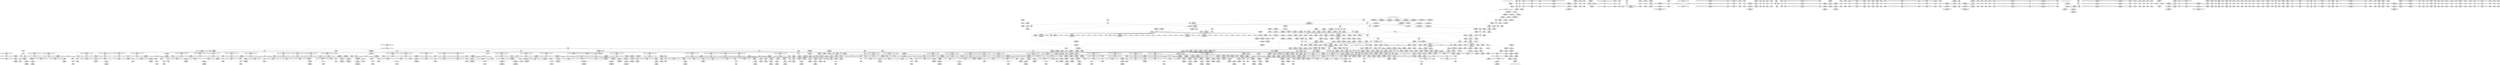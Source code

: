 digraph {
	CE0x57d6820 [shape=record,shape=Mrecord,label="{CE0x57d6820|i64*_getelementptr_inbounds_(_4_x_i64_,_4_x_i64_*___llvm_gcov_ctr130,_i64_0,_i64_0)|*Constant*|*SummSource*}"]
	CE0x5809e00 [shape=record,shape=Mrecord,label="{CE0x5809e00|i32_934|*Constant*|*SummSink*}"]
	CE0x5791630 [shape=record,shape=Mrecord,label="{CE0x5791630|i64*_getelementptr_inbounds_(_4_x_i64_,_4_x_i64_*___llvm_gcov_ctr129,_i64_0,_i64_2)|*Constant*|*SummSource*}"]
	CE0x57be4a0 [shape=record,shape=Mrecord,label="{CE0x57be4a0|task_sid:_tmp7|security/selinux/hooks.c,208}"]
	CE0x5830a70 [shape=record,shape=Mrecord,label="{CE0x5830a70|rcu_lock_release:_tmp3|*SummSource*}"]
	CE0x57183e0 [shape=record,shape=Mrecord,label="{CE0x57183e0|GLOBAL:___llvm_gcov_ctr366|Global_var:__llvm_gcov_ctr366|*SummSink*}"]
	CE0x57ee780 [shape=record,shape=Mrecord,label="{CE0x57ee780|COLLAPSED:_CMRE:_elem_0::|security/selinux/hooks.c,196}"]
	CE0x580b420 [shape=record,shape=Mrecord,label="{CE0x580b420|rcu_read_unlock:_tmp22|include/linux/rcupdate.h,935}"]
	CE0x57b12a0 [shape=record,shape=Mrecord,label="{CE0x57b12a0|sock_has_perm:_tmp19|security/selinux/hooks.c,3977}"]
	CE0x57a7300 [shape=record,shape=Mrecord,label="{CE0x57a7300|task_sid:_tmp14|security/selinux/hooks.c,208|*SummSource*}"]
	CE0x57c73b0 [shape=record,shape=Mrecord,label="{CE0x57c73b0|task_sid:_tmp22|security/selinux/hooks.c,208|*SummSink*}"]
	CE0x57f6430 [shape=record,shape=Mrecord,label="{CE0x57f6430|cred_sid:_bb|*SummSink*}"]
	CE0x58334a0 [shape=record,shape=Mrecord,label="{CE0x58334a0|i64*_getelementptr_inbounds_(_4_x_i64_,_4_x_i64_*___llvm_gcov_ctr128,_i64_0,_i64_0)|*Constant*|*SummSource*}"]
	CE0x57752e0 [shape=record,shape=Mrecord,label="{CE0x57752e0|task_sid:_tmp4|*LoadInst*|security/selinux/hooks.c,208|*SummSource*}"]
	CE0x57b42d0 [shape=record,shape=Mrecord,label="{CE0x57b42d0|i64*_getelementptr_inbounds_(_2_x_i64_,_2_x_i64_*___llvm_gcov_ctr131,_i64_0,_i64_1)|*Constant*|*SummSource*}"]
	CE0x58012c0 [shape=record,shape=Mrecord,label="{CE0x58012c0|rcu_read_unlock:_land.lhs.true2}"]
	CE0x5891a00 [shape=record,shape=Mrecord,label="{CE0x5891a00|COLLAPSED:_GCMRE___llvm_gcov_ctr135_internal_global_4_x_i64_zeroinitializer:_elem_0:default:}"]
	CE0x57c5f70 [shape=record,shape=Mrecord,label="{CE0x57c5f70|i8*_getelementptr_inbounds_(_41_x_i8_,_41_x_i8_*_.str44,_i32_0,_i32_0)|*Constant*}"]
	CE0x57c5fe0 [shape=record,shape=Mrecord,label="{CE0x57c5fe0|i8*_getelementptr_inbounds_(_41_x_i8_,_41_x_i8_*_.str44,_i32_0,_i32_0)|*Constant*|*SummSource*}"]
	CE0x57e1f10 [shape=record,shape=Mrecord,label="{CE0x57e1f10|rcu_read_lock:_land.lhs.true2|*SummSink*}"]
	CE0x5799470 [shape=record,shape=Mrecord,label="{CE0x5799470|task_sid:_tmp27|security/selinux/hooks.c,208|*SummSink*}"]
	CE0x58457b0 [shape=record,shape=Mrecord,label="{CE0x58457b0|__rcu_read_lock:_tmp3}"]
	CE0x57d6780 [shape=record,shape=Mrecord,label="{CE0x57d6780|i64*_getelementptr_inbounds_(_4_x_i64_,_4_x_i64_*___llvm_gcov_ctr130,_i64_0,_i64_0)|*Constant*}"]
	CE0x57fc680 [shape=record,shape=Mrecord,label="{CE0x57fc680|rcu_read_unlock:_tmp15|include/linux/rcupdate.h,933|*SummSource*}"]
	CE0x580f590 [shape=record,shape=Mrecord,label="{CE0x580f590|__rcu_read_unlock:_tmp4|include/linux/rcupdate.h,244|*SummSink*}"]
	CE0x5754be0 [shape=record,shape=Mrecord,label="{CE0x5754be0|i64*_getelementptr_inbounds_(_11_x_i64_,_11_x_i64_*___llvm_gcov_ctr127,_i64_0,_i64_1)|*Constant*|*SummSink*}"]
	CE0x57ccec0 [shape=record,shape=Mrecord,label="{CE0x57ccec0|_call_void_lock_release(%struct.lockdep_map*_%map,_i32_1,_i64_ptrtoint_(i8*_blockaddress(_rcu_lock_release,_%__here)_to_i64))_#10,_!dbg_!27716|include/linux/rcupdate.h,423|*SummSource*}"]
	CE0x573b770 [shape=record,shape=Mrecord,label="{CE0x573b770|sock_has_perm:_tmp9|security/selinux/hooks.c,3969|*SummSource*}"]
	CE0x580d4f0 [shape=record,shape=Mrecord,label="{CE0x580d4f0|_call_void___rcu_read_unlock()_#10,_!dbg_!27734|include/linux/rcupdate.h,937|*SummSink*}"]
	CE0x5871760 [shape=record,shape=Mrecord,label="{CE0x5871760|__preempt_count_add:_tmp2|*SummSink*}"]
	CE0x57c6fc0 [shape=record,shape=Mrecord,label="{CE0x57c6fc0|i64*_getelementptr_inbounds_(_13_x_i64_,_13_x_i64_*___llvm_gcov_ctr126,_i64_0,_i64_10)|*Constant*}"]
	CE0x5749830 [shape=record,shape=Mrecord,label="{CE0x5749830|i64_2|*Constant*}"]
	CE0x57f94e0 [shape=record,shape=Mrecord,label="{CE0x57f94e0|i64_1|*Constant*}"]
	CE0x5801b90 [shape=record,shape=Mrecord,label="{CE0x5801b90|__preempt_count_sub:_val|Function::__preempt_count_sub&Arg::val::}"]
	CE0x5832b20 [shape=record,shape=Mrecord,label="{CE0x5832b20|__rcu_read_unlock:_do.end|*SummSource*}"]
	CE0x57e76c0 [shape=record,shape=Mrecord,label="{CE0x57e76c0|rcu_read_lock:_bb|*SummSink*}"]
	CE0x580ec10 [shape=record,shape=Mrecord,label="{CE0x580ec10|rcu_read_unlock:_tmp20|include/linux/rcupdate.h,933|*SummSource*}"]
	CE0x57697f0 [shape=record,shape=Mrecord,label="{CE0x57697f0|GLOBAL:_rcu_read_lock.__warned|Global_var:rcu_read_lock.__warned}"]
	CE0x57bd210 [shape=record,shape=Mrecord,label="{CE0x57bd210|i64*_getelementptr_inbounds_(_13_x_i64_,_13_x_i64_*___llvm_gcov_ctr126,_i64_0,_i64_1)|*Constant*|*SummSink*}"]
	CE0x57e9c10 [shape=record,shape=Mrecord,label="{CE0x57e9c10|GLOBAL:___preempt_count|Global_var:__preempt_count|*SummSink*}"]
	CE0x572b9d0 [shape=record,shape=Mrecord,label="{CE0x572b9d0|selinux_socket_setsockopt:_tmp10|security/selinux/hooks.c,4242|*SummSource*}"]
	CE0x576a1c0 [shape=record,shape=Mrecord,label="{CE0x576a1c0|i64_5|*Constant*}"]
	CE0x570f070 [shape=record,shape=Mrecord,label="{CE0x570f070|i64_1|*Constant*|*SummSource*}"]
	CE0x5798cd0 [shape=record,shape=Mrecord,label="{CE0x5798cd0|task_sid:_tmp26|security/selinux/hooks.c,208|*SummSink*}"]
	CE0x57d71e0 [shape=record,shape=Mrecord,label="{CE0x57d71e0|i64*_getelementptr_inbounds_(_4_x_i64_,_4_x_i64_*___llvm_gcov_ctr130,_i64_0,_i64_1)|*Constant*}"]
	CE0x5795af0 [shape=record,shape=Mrecord,label="{CE0x5795af0|__preempt_count_sub:_tmp|*SummSink*}"]
	CE0x57152f0 [shape=record,shape=Mrecord,label="{CE0x57152f0|%struct.task_struct*_(%struct.task_struct**)*_asm_movq_%gs:$_1:P_,$0_,_r,im,_dirflag_,_fpsr_,_flags_}"]
	CE0x57e3750 [shape=record,shape=Mrecord,label="{CE0x57e3750|rcu_lock_acquire:_indirectgoto|*SummSink*}"]
	CE0x573a160 [shape=record,shape=Mrecord,label="{CE0x573a160|sock_has_perm:_tmp7|security/selinux/hooks.c,3969|*SummSink*}"]
	CE0x58477c0 [shape=record,shape=Mrecord,label="{CE0x58477c0|__rcu_read_unlock:_bb}"]
	CE0x57f5590 [shape=record,shape=Mrecord,label="{CE0x57f5590|rcu_read_lock:_tmp22|include/linux/rcupdate.h,884|*SummSink*}"]
	CE0x584cc80 [shape=record,shape=Mrecord,label="{CE0x584cc80|__preempt_count_add:_tmp7|./arch/x86/include/asm/preempt.h,73|*SummSink*}"]
	CE0x584d7b0 [shape=record,shape=Mrecord,label="{CE0x584d7b0|i64*_getelementptr_inbounds_(_4_x_i64_,_4_x_i64_*___llvm_gcov_ctr135,_i64_0,_i64_0)|*Constant*}"]
	CE0x578c2e0 [shape=record,shape=Mrecord,label="{CE0x578c2e0|1216:_i8*,_:_CRE_1216,1224_|*MultipleSource*|security/selinux/hooks.c,3964|Function::sock_has_perm&Arg::sk::|*LoadInst*|security/selinux/hooks.c,4238}"]
	CE0x5799060 [shape=record,shape=Mrecord,label="{CE0x5799060|task_sid:_tmp27|security/selinux/hooks.c,208|*SummSource*}"]
	CE0x5728c10 [shape=record,shape=Mrecord,label="{CE0x5728c10|selinux_socket_setsockopt:_tmp5|security/selinux/hooks.c,4239|*SummSource*}"]
	CE0x579c160 [shape=record,shape=Mrecord,label="{CE0x579c160|i8_2|*Constant*|*SummSink*}"]
	CE0x5879530 [shape=record,shape=Mrecord,label="{CE0x5879530|i64*_getelementptr_inbounds_(_4_x_i64_,_4_x_i64_*___llvm_gcov_ctr129,_i64_0,_i64_1)|*Constant*|*SummSource*}"]
	CE0x573c870 [shape=record,shape=Mrecord,label="{CE0x573c870|sock_has_perm:_tmp11|security/selinux/hooks.c,3970|*SummSink*}"]
	CE0x57cdd00 [shape=record,shape=Mrecord,label="{CE0x57cdd00|i64*_getelementptr_inbounds_(_13_x_i64_,_13_x_i64_*___llvm_gcov_ctr126,_i64_0,_i64_11)|*Constant*|*SummSource*}"]
	CE0x57db150 [shape=record,shape=Mrecord,label="{CE0x57db150|__preempt_count_add:_do.end}"]
	CE0x57a6a10 [shape=record,shape=Mrecord,label="{CE0x57a6a10|task_sid:_tobool4|security/selinux/hooks.c,208|*SummSink*}"]
	CE0x5710010 [shape=record,shape=Mrecord,label="{CE0x5710010|selinux_socket_setsockopt:_return|*SummSink*}"]
	CE0x579ce90 [shape=record,shape=Mrecord,label="{CE0x579ce90|sock_has_perm:_u2|security/selinux/hooks.c,3974}"]
	CE0x586d6b0 [shape=record,shape=Mrecord,label="{CE0x586d6b0|GLOBAL:___preempt_count|Global_var:__preempt_count}"]
	CE0x579d000 [shape=record,shape=Mrecord,label="{CE0x579d000|sock_has_perm:_u2|security/selinux/hooks.c,3974|*SummSource*}"]
	CE0x57a7050 [shape=record,shape=Mrecord,label="{CE0x57a7050|i64_6|*Constant*|*SummSource*}"]
	CE0x580bb90 [shape=record,shape=Mrecord,label="{CE0x580bb90|_call_void_rcu_lock_release(%struct.lockdep_map*_rcu_lock_map)_#10,_!dbg_!27733|include/linux/rcupdate.h,935|*SummSink*}"]
	CE0x57e72c0 [shape=record,shape=Mrecord,label="{CE0x57e72c0|rcu_read_unlock:_do.body|*SummSink*}"]
	CE0x57b8180 [shape=record,shape=Mrecord,label="{CE0x57b8180|task_sid:_tmp5|security/selinux/hooks.c,208}"]
	CE0x58313a0 [shape=record,shape=Mrecord,label="{CE0x58313a0|void_(i32*,_i32,_i32*)*_asm_addl_$1,_%gs:$0_,_*m,ri,*m,_dirflag_,_fpsr_,_flags_}"]
	CE0x571c0a0 [shape=record,shape=Mrecord,label="{CE0x571c0a0|GLOBAL:___llvm_gcov_ctr366|Global_var:__llvm_gcov_ctr366}"]
	CE0x57cf990 [shape=record,shape=Mrecord,label="{CE0x57cf990|_call_void_lock_acquire(%struct.lockdep_map*_%map,_i32_0,_i32_0,_i32_2,_i32_0,_%struct.lockdep_map*_null,_i64_ptrtoint_(i8*_blockaddress(_rcu_lock_acquire,_%__here)_to_i64))_#10,_!dbg_!27716|include/linux/rcupdate.h,418|*SummSource*}"]
	CE0x5884330 [shape=record,shape=Mrecord,label="{CE0x5884330|__preempt_count_add:_do.body}"]
	CE0x57bfab0 [shape=record,shape=Mrecord,label="{CE0x57bfab0|task_sid:_tmp6|security/selinux/hooks.c,208|*SummSource*}"]
	CE0x57a1f80 [shape=record,shape=Mrecord,label="{CE0x57a1f80|__rcu_read_lock:_tmp1|*SummSource*}"]
	CE0x5721f50 [shape=record,shape=Mrecord,label="{CE0x5721f50|GLOBAL:_selinux_netlbl_socket_setsockopt|*Constant*}"]
	CE0x5832e60 [shape=record,shape=Mrecord,label="{CE0x5832e60|__rcu_read_unlock:_do.body}"]
	CE0x57e4520 [shape=record,shape=Mrecord,label="{CE0x57e4520|rcu_read_lock:_tmp4|include/linux/rcupdate.h,882}"]
	CE0x57ace50 [shape=record,shape=Mrecord,label="{CE0x57ace50|rcu_read_lock:_tmp11|include/linux/rcupdate.h,882|*SummSource*}"]
	CE0x57a9760 [shape=record,shape=Mrecord,label="{CE0x57a9760|i8_1|*Constant*}"]
	CE0x5806b50 [shape=record,shape=Mrecord,label="{CE0x5806b50|rcu_read_unlock:_tmp11|include/linux/rcupdate.h,933}"]
	CE0x57a4850 [shape=record,shape=Mrecord,label="{CE0x57a4850|8:_%struct.sock*,_:_SCME_53,54_}"]
	CE0x57cf030 [shape=record,shape=Mrecord,label="{CE0x57cf030|__rcu_read_lock:_do.end|*SummSource*}"]
	CE0x57e2c50 [shape=record,shape=Mrecord,label="{CE0x57e2c50|__preempt_count_add:_val|Function::__preempt_count_add&Arg::val::|*SummSink*}"]
	CE0x571e800 [shape=record,shape=Mrecord,label="{CE0x571e800|32:_%struct.sock*,_:_CRE_16,24_|*MultipleSource*|Function::selinux_socket_setsockopt&Arg::sock::|security/selinux/hooks.c,4238}"]
	CE0x57b25b0 [shape=record,shape=Mrecord,label="{CE0x57b25b0|_call_void_rcu_read_lock()_#10,_!dbg_!27712|security/selinux/hooks.c,207}"]
	CE0x57924d0 [shape=record,shape=Mrecord,label="{CE0x57924d0|__preempt_count_add:_do.end|*SummSink*}"]
	CE0x57dacd0 [shape=record,shape=Mrecord,label="{CE0x57dacd0|__rcu_read_unlock:_tmp7|include/linux/rcupdate.h,245}"]
	CE0x57564d0 [shape=record,shape=Mrecord,label="{CE0x57564d0|cred_sid:_tmp4|*LoadInst*|security/selinux/hooks.c,196|*SummSink*}"]
	CE0x57fd5c0 [shape=record,shape=Mrecord,label="{CE0x57fd5c0|rcu_read_unlock:_bb|*SummSource*}"]
	CE0x57b2330 [shape=record,shape=Mrecord,label="{CE0x57b2330|task_sid:_bb|*SummSource*}"]
	CE0x57cd8e0 [shape=record,shape=Mrecord,label="{CE0x57cd8e0|i32_1|*Constant*}"]
	CE0x57adaf0 [shape=record,shape=Mrecord,label="{CE0x57adaf0|sock_has_perm:_call6|security/selinux/hooks.c,3976|*SummSink*}"]
	CE0x576cd00 [shape=record,shape=Mrecord,label="{CE0x576cd00|sock_has_perm:_sid|security/selinux/hooks.c,3969}"]
	CE0x57cf4e0 [shape=record,shape=Mrecord,label="{CE0x57cf4e0|__preempt_count_sub:_tmp4|./arch/x86/include/asm/preempt.h,77}"]
	CE0x570dda0 [shape=record,shape=Mrecord,label="{CE0x570dda0|_call_void_mcount()_#3|*SummSink*}"]
	CE0x57e4140 [shape=record,shape=Mrecord,label="{CE0x57e4140|rcu_read_unlock:_tmp8|include/linux/rcupdate.h,933|*SummSink*}"]
	CE0x57e1340 [shape=record,shape=Mrecord,label="{CE0x57e1340|rcu_read_unlock:_entry}"]
	CE0x57235b0 [shape=record,shape=Mrecord,label="{CE0x57235b0|i8*_undef|*Constant*|*SummSource*}"]
	CE0x5846fe0 [shape=record,shape=Mrecord,label="{CE0x5846fe0|__rcu_read_unlock:_bb|*SummSink*}"]
	CE0x57b46d0 [shape=record,shape=Mrecord,label="{CE0x57b46d0|task_sid:_tmp2}"]
	CE0x57bbe50 [shape=record,shape=Mrecord,label="{CE0x57bbe50|task_sid:_tobool1|security/selinux/hooks.c,208|*SummSource*}"]
	CE0x57af440 [shape=record,shape=Mrecord,label="{CE0x57af440|_ret_i32_%retval.0,_!dbg_!27728|security/selinux/avc.c,775}"]
	CE0x57a37b0 [shape=record,shape=Mrecord,label="{CE0x57a37b0|8:_%struct.sock*,_:_SCME_39,40_}"]
	CE0x57e59e0 [shape=record,shape=Mrecord,label="{CE0x57e59e0|_call_void_mcount()_#3}"]
	CE0x57e08c0 [shape=record,shape=Mrecord,label="{CE0x57e08c0|_ret_i32_%tmp6,_!dbg_!27716|security/selinux/hooks.c,197|*SummSink*}"]
	CE0x5741680 [shape=record,shape=Mrecord,label="{CE0x5741680|sock_has_perm:_tmp15|security/selinux/hooks.c,3974}"]
	CE0x5741d80 [shape=record,shape=Mrecord,label="{CE0x5741d80|sock_has_perm:_sk4|security/selinux/hooks.c,3974|*SummSink*}"]
	CE0x57e5460 [shape=record,shape=Mrecord,label="{CE0x57e5460|__rcu_read_lock:_tmp6|include/linux/rcupdate.h,240|*SummSource*}"]
	CE0x57c02d0 [shape=record,shape=Mrecord,label="{CE0x57c02d0|task_sid:_if.end|*SummSource*}"]
	CE0x57f5520 [shape=record,shape=Mrecord,label="{CE0x57f5520|rcu_read_lock:_tmp21|include/linux/rcupdate.h,884|*SummSink*}"]
	CE0x57295d0 [shape=record,shape=Mrecord,label="{CE0x57295d0|selinux_socket_setsockopt:_call1|security/selinux/hooks.c,4238|*SummSource*}"]
	CE0x57da2c0 [shape=record,shape=Mrecord,label="{CE0x57da2c0|__rcu_read_unlock:_tmp2}"]
	CE0x57c0cd0 [shape=record,shape=Mrecord,label="{CE0x57c0cd0|GLOBAL:_task_sid.__warned|Global_var:task_sid.__warned|*SummSource*}"]
	CE0x57e7ca0 [shape=record,shape=Mrecord,label="{CE0x57e7ca0|rcu_read_lock:_call|include/linux/rcupdate.h,882|*SummSink*}"]
	CE0x57c3540 [shape=record,shape=Mrecord,label="{CE0x57c3540|task_sid:_tmp9|security/selinux/hooks.c,208|*SummSink*}"]
	CE0x572bf50 [shape=record,shape=Mrecord,label="{CE0x572bf50|sock_has_perm:_net|security/selinux/hooks.c, 3966|*SummSink*}"]
	CE0x572d150 [shape=record,shape=Mrecord,label="{CE0x572d150|GLOBAL:_selinux_netlbl_socket_setsockopt|*Constant*|*SummSink*}"]
	CE0x580de10 [shape=record,shape=Mrecord,label="{CE0x580de10|i64*_getelementptr_inbounds_(_11_x_i64_,_11_x_i64_*___llvm_gcov_ctr132,_i64_0,_i64_9)|*Constant*}"]
	CE0x576a230 [shape=record,shape=Mrecord,label="{CE0x576a230|task_sid:_tobool1|security/selinux/hooks.c,208|*SummSink*}"]
	CE0x57a9e10 [shape=record,shape=Mrecord,label="{CE0x57a9e10|_call_void_lockdep_rcu_suspicious(i8*_getelementptr_inbounds_(_25_x_i8_,_25_x_i8_*_.str3,_i32_0,_i32_0),_i32_208,_i8*_getelementptr_inbounds_(_41_x_i8_,_41_x_i8_*_.str44,_i32_0,_i32_0))_#10,_!dbg_!27732|security/selinux/hooks.c,208|*SummSource*}"]
	CE0x6a6dff0 [shape=record,shape=Mrecord,label="{CE0x6a6dff0|_ret_%struct.task_struct*_%tmp4,_!dbg_!27714|./arch/x86/include/asm/current.h,14|*SummSink*}"]
	CE0x57c4b40 [shape=record,shape=Mrecord,label="{CE0x57c4b40|rcu_read_unlock:_tobool1|include/linux/rcupdate.h,933|*SummSink*}"]
	CE0x5891990 [shape=record,shape=Mrecord,label="{CE0x5891990|__preempt_count_sub:_tmp}"]
	CE0x582f890 [shape=record,shape=Mrecord,label="{CE0x582f890|__rcu_read_unlock:_tmp5|include/linux/rcupdate.h,244|*SummSink*}"]
	CE0x57e5200 [shape=record,shape=Mrecord,label="{CE0x57e5200|i64*_getelementptr_inbounds_(_4_x_i64_,_4_x_i64_*___llvm_gcov_ctr128,_i64_0,_i64_3)|*Constant*|*SummSink*}"]
	CE0x58045e0 [shape=record,shape=Mrecord,label="{CE0x58045e0|rcu_read_unlock:_tmp14|include/linux/rcupdate.h,933}"]
	CE0x57429c0 [shape=record,shape=Mrecord,label="{CE0x57429c0|i32_4|*Constant*|*SummSource*}"]
	CE0x57e7800 [shape=record,shape=Mrecord,label="{CE0x57e7800|rcu_read_lock:_if.end}"]
	CE0x570fe00 [shape=record,shape=Mrecord,label="{CE0x570fe00|selinux_socket_setsockopt:_call|security/selinux/hooks.c,4238}"]
	CE0x57b6170 [shape=record,shape=Mrecord,label="{CE0x57b6170|rcu_lock_acquire:_map|Function::rcu_lock_acquire&Arg::map::|*SummSink*}"]
	CE0x5842f60 [shape=record,shape=Mrecord,label="{CE0x5842f60|rcu_lock_acquire:_tmp6|*SummSink*}"]
	CE0x57b0190 [shape=record,shape=Mrecord,label="{CE0x57b0190|i64*_getelementptr_inbounds_(_6_x_i64_,_6_x_i64_*___llvm_gcov_ctr327,_i64_0,_i64_5)|*Constant*|*SummSink*}"]
	CE0x5730720 [shape=record,shape=Mrecord,label="{CE0x5730720|i64*_getelementptr_inbounds_(_6_x_i64_,_6_x_i64_*___llvm_gcov_ctr366,_i64_0,_i64_3)|*Constant*|*SummSink*}"]
	CE0x579c0f0 [shape=record,shape=Mrecord,label="{CE0x579c0f0|sock_has_perm:_u|security/selinux/hooks.c,3973|*SummSink*}"]
	CE0x5803ed0 [shape=record,shape=Mrecord,label="{CE0x5803ed0|__rcu_read_lock:_do.body|*SummSink*}"]
	CE0x5805b10 [shape=record,shape=Mrecord,label="{CE0x5805b10|rcu_read_unlock:_do.end|*SummSink*}"]
	CE0x57a99f0 [shape=record,shape=Mrecord,label="{CE0x57a99f0|i8_1|*Constant*|*SummSink*}"]
	CE0x57b41b0 [shape=record,shape=Mrecord,label="{CE0x57b41b0|i64_2|*Constant*}"]
	CE0x57d81d0 [shape=record,shape=Mrecord,label="{CE0x57d81d0|_call_void_mcount()_#3|*SummSink*}"]
	CE0x57cf550 [shape=record,shape=Mrecord,label="{CE0x57cf550|__preempt_count_sub:_tmp4|./arch/x86/include/asm/preempt.h,77|*SummSource*}"]
	CE0x576bc70 [shape=record,shape=Mrecord,label="{CE0x576bc70|i32_1|*Constant*|*SummSource*}"]
	CE0x57177a0 [shape=record,shape=Mrecord,label="{CE0x57177a0|get_current:_tmp2|*SummSource*}"]
	CE0x579c900 [shape=record,shape=Mrecord,label="{CE0x579c900|sock_has_perm:_sclass|security/selinux/hooks.c,3976|*SummSource*}"]
	CE0x57cda10 [shape=record,shape=Mrecord,label="{CE0x57cda10|i64_ptrtoint_(i8*_blockaddress(_rcu_lock_release,_%__here)_to_i64)|*Constant*}"]
	CE0x57e1190 [shape=record,shape=Mrecord,label="{CE0x57e1190|GLOBAL:_rcu_read_unlock|*Constant*|*SummSource*}"]
	CE0x572fbb0 [shape=record,shape=Mrecord,label="{CE0x572fbb0|get_current:_tmp3}"]
	CE0x57bdbd0 [shape=record,shape=Mrecord,label="{CE0x57bdbd0|_call_void_mcount()_#3}"]
	CE0x57a38e0 [shape=record,shape=Mrecord,label="{CE0x57a38e0|8:_%struct.sock*,_:_SCME_40,41_}"]
	CE0x57b27a0 [shape=record,shape=Mrecord,label="{CE0x57b27a0|_call_void_rcu_read_lock()_#10,_!dbg_!27712|security/selinux/hooks.c,207|*SummSink*}"]
	CE0x57c7420 [shape=record,shape=Mrecord,label="{CE0x57c7420|task_sid:_tmp24|security/selinux/hooks.c,208|*SummSource*}"]
	CE0x57b8f40 [shape=record,shape=Mrecord,label="{CE0x57b8f40|GLOBAL:___rcu_read_lock|*Constant*|*SummSink*}"]
	CE0x57b96f0 [shape=record,shape=Mrecord,label="{CE0x57b96f0|cred_sid:_tmp1}"]
	CE0x571a8c0 [shape=record,shape=Mrecord,label="{CE0x571a8c0|GLOBAL:_get_current|*Constant*|*SummSource*}"]
	CE0x57e78d0 [shape=record,shape=Mrecord,label="{CE0x57e78d0|rcu_read_lock:_if.end|*SummSource*}"]
	CE0x57566a0 [shape=record,shape=Mrecord,label="{CE0x57566a0|cred_sid:_tmp5|security/selinux/hooks.c,196}"]
	CE0x5728d10 [shape=record,shape=Mrecord,label="{CE0x5728d10|selinux_socket_setsockopt:_tmp5|security/selinux/hooks.c,4239|*SummSink*}"]
	CE0x57294c0 [shape=record,shape=Mrecord,label="{CE0x57294c0|sock_has_perm:_entry}"]
	CE0x5870dd0 [shape=record,shape=Mrecord,label="{CE0x5870dd0|i64*_getelementptr_inbounds_(_4_x_i64_,_4_x_i64_*___llvm_gcov_ctr135,_i64_0,_i64_2)|*Constant*|*SummSink*}"]
	CE0x5794d60 [shape=record,shape=Mrecord,label="{CE0x5794d60|__preempt_count_add:_tmp4|./arch/x86/include/asm/preempt.h,72|*SummSink*}"]
	CE0x5801ee0 [shape=record,shape=Mrecord,label="{CE0x5801ee0|i64*_getelementptr_inbounds_(_4_x_i64_,_4_x_i64_*___llvm_gcov_ctr134,_i64_0,_i64_3)|*Constant*|*SummSource*}"]
	CE0x57a9da0 [shape=record,shape=Mrecord,label="{CE0x57a9da0|_call_void_lockdep_rcu_suspicious(i8*_getelementptr_inbounds_(_25_x_i8_,_25_x_i8_*_.str3,_i32_0,_i32_0),_i32_208,_i8*_getelementptr_inbounds_(_41_x_i8_,_41_x_i8_*_.str44,_i32_0,_i32_0))_#10,_!dbg_!27732|security/selinux/hooks.c,208}"]
	CE0x5710bc0 [shape=record,shape=Mrecord,label="{CE0x5710bc0|selinux_socket_setsockopt:_call|security/selinux/hooks.c,4238|*SummSource*}"]
	CE0x57b40a0 [shape=record,shape=Mrecord,label="{CE0x57b40a0|task_sid:_call|security/selinux/hooks.c,208|*SummSink*}"]
	CE0x573b8e0 [shape=record,shape=Mrecord,label="{CE0x573b8e0|sock_has_perm:_tmp9|security/selinux/hooks.c,3969|*SummSink*}"]
	CE0x572b8e0 [shape=record,shape=Mrecord,label="{CE0x572b8e0|_call_void_mcount()_#3|*SummSink*}"]
	CE0x57f4850 [shape=record,shape=Mrecord,label="{CE0x57f4850|rcu_read_lock:_tmp20|include/linux/rcupdate.h,882}"]
	CE0x57ade80 [shape=record,shape=Mrecord,label="{CE0x57ade80|i32_(i32,_i32,_i16,_i32,_%struct.common_audit_data*)*_bitcast_(i32_(i32,_i32,_i16,_i32,_%struct.common_audit_data.495*)*_avc_has_perm_to_i32_(i32,_i32,_i16,_i32,_%struct.common_audit_data*)*)|*Constant*|*SummSource*}"]
	CE0x5754120 [shape=record,shape=Mrecord,label="{CE0x5754120|sock_has_perm:_cleanup|*SummSource*}"]
	CE0x586b6e0 [shape=record,shape=Mrecord,label="{CE0x586b6e0|_call_void_mcount()_#3}"]
	CE0x57f10e0 [shape=record,shape=Mrecord,label="{CE0x57f10e0|i8*_getelementptr_inbounds_(_25_x_i8_,_25_x_i8_*_.str45,_i32_0,_i32_0)|*Constant*|*SummSink*}"]
	CE0x572cd30 [shape=record,shape=Mrecord,label="{CE0x572cd30|selinux_socket_setsockopt:_retval.0}"]
	CE0x57b4260 [shape=record,shape=Mrecord,label="{CE0x57b4260|i64*_getelementptr_inbounds_(_2_x_i64_,_2_x_i64_*___llvm_gcov_ctr131,_i64_0,_i64_1)|*Constant*}"]
	CE0x693c190 [shape=record,shape=Mrecord,label="{CE0x693c190|32:_%struct.sock*,_:_CRE_32,40_|*MultipleSource*|Function::selinux_socket_setsockopt&Arg::sock::|security/selinux/hooks.c,4238}"]
	CE0x571b480 [shape=record,shape=Mrecord,label="{CE0x571b480|selinux_socket_setsockopt:_if.then|*SummSink*}"]
	CE0x57af900 [shape=record,shape=Mrecord,label="{CE0x57af900|sock_has_perm:_retval.0}"]
	CE0x57f7150 [shape=record,shape=Mrecord,label="{CE0x57f7150|i64*_getelementptr_inbounds_(_4_x_i64_,_4_x_i64_*___llvm_gcov_ctr133,_i64_0,_i64_1)|*Constant*}"]
	CE0x580c7a0 [shape=record,shape=Mrecord,label="{CE0x580c7a0|rcu_lock_release:_entry}"]
	CE0x570ef50 [shape=record,shape=Mrecord,label="{CE0x570ef50|selinux_socket_setsockopt:_tmp|*SummSink*}"]
	CE0x584c900 [shape=record,shape=Mrecord,label="{CE0x584c900|__preempt_count_add:_tmp6|./arch/x86/include/asm/preempt.h,73|*SummSource*}"]
	CE0x57dbab0 [shape=record,shape=Mrecord,label="{CE0x57dbab0|rcu_lock_release:_tmp|*SummSource*}"]
	CE0x580cd70 [shape=record,shape=Mrecord,label="{CE0x580cd70|rcu_lock_release:_map|Function::rcu_lock_release&Arg::map::|*SummSink*}"]
	CE0x5802110 [shape=record,shape=Mrecord,label="{CE0x5802110|_ret_void,_!dbg_!27720|./arch/x86/include/asm/preempt.h,78|*SummSink*}"]
	CE0x5842a20 [shape=record,shape=Mrecord,label="{CE0x5842a20|__rcu_read_unlock:_tmp3|*SummSink*}"]
	CE0x57a4e40 [shape=record,shape=Mrecord,label="{CE0x57a4e40|i64_56|*Constant*|*SummSink*}"]
	CE0x57bd850 [shape=record,shape=Mrecord,label="{CE0x57bd850|_ret_void,_!dbg_!27719|./arch/x86/include/asm/preempt.h,73|*SummSink*}"]
	CE0x5806400 [shape=record,shape=Mrecord,label="{CE0x5806400|rcu_read_unlock:_tmp9|include/linux/rcupdate.h,933|*SummSink*}"]
	CE0x57b7020 [shape=record,shape=Mrecord,label="{CE0x57b7020|task_sid:_tmp11|security/selinux/hooks.c,208|*SummSink*}"]
	CE0x57c66b0 [shape=record,shape=Mrecord,label="{CE0x57c66b0|task_sid:_tmp22|security/selinux/hooks.c,208|*SummSource*}"]
	CE0x57fe860 [shape=record,shape=Mrecord,label="{CE0x57fe860|__rcu_read_lock:_tmp6|include/linux/rcupdate.h,240|*SummSink*}"]
	CE0x57c1310 [shape=record,shape=Mrecord,label="{CE0x57c1310|task_sid:_tmp7|security/selinux/hooks.c,208|*SummSink*}"]
	CE0x57cff80 [shape=record,shape=Mrecord,label="{CE0x57cff80|rcu_lock_release:_tmp2}"]
	CE0x5718810 [shape=record,shape=Mrecord,label="{CE0x5718810|32:_%struct.sock*,_:_CRE_8,16_|*MultipleSource*|Function::selinux_socket_setsockopt&Arg::sock::|security/selinux/hooks.c,4238}"]
	CE0x57bc8a0 [shape=record,shape=Mrecord,label="{CE0x57bc8a0|rcu_read_unlock:_call|include/linux/rcupdate.h,933}"]
	CE0x57aedc0 [shape=record,shape=Mrecord,label="{CE0x57aedc0|avc_has_perm:_tsid|Function::avc_has_perm&Arg::tsid::|*SummSink*}"]
	CE0x576cdd0 [shape=record,shape=Mrecord,label="{CE0x576cdd0|sock_has_perm:_sid|security/selinux/hooks.c,3969|*SummSource*}"]
	CE0x57b3ad0 [shape=record,shape=Mrecord,label="{CE0x57b3ad0|rcu_read_lock:_if.end|*SummSink*}"]
	CE0x5878ef0 [shape=record,shape=Mrecord,label="{CE0x5878ef0|i64_1|*Constant*}"]
	CE0x5887df0 [shape=record,shape=Mrecord,label="{CE0x5887df0|i64*_getelementptr_inbounds_(_4_x_i64_,_4_x_i64_*___llvm_gcov_ctr135,_i64_0,_i64_1)|*Constant*}"]
	CE0x5728f20 [shape=record,shape=Mrecord,label="{CE0x5728f20|i32_0|*Constant*|*SummSink*}"]
	CE0x57d0ca0 [shape=record,shape=Mrecord,label="{CE0x57d0ca0|__rcu_read_lock:_tmp4|include/linux/rcupdate.h,239|*SummSink*}"]
	CE0x57b9490 [shape=record,shape=Mrecord,label="{CE0x57b9490|task_sid:_tmp3}"]
	CE0x57f2cf0 [shape=record,shape=Mrecord,label="{CE0x57f2cf0|rcu_read_lock:_tmp17|include/linux/rcupdate.h,882|*SummSource*}"]
	CE0x57e74e0 [shape=record,shape=Mrecord,label="{CE0x57e74e0|rcu_read_unlock:_if.end}"]
	CE0x57f6db0 [shape=record,shape=Mrecord,label="{CE0x57f6db0|i64*_getelementptr_inbounds_(_4_x_i64_,_4_x_i64_*___llvm_gcov_ctr128,_i64_0,_i64_0)|*Constant*}"]
	CE0x57c3da0 [shape=record,shape=Mrecord,label="{CE0x57c3da0|GLOBAL:___llvm_gcov_ctr126|Global_var:__llvm_gcov_ctr126|*SummSink*}"]
	CE0x5768220 [shape=record,shape=Mrecord,label="{CE0x5768220|sock_has_perm:_if.end|*SummSource*}"]
	CE0x57ddfe0 [shape=record,shape=Mrecord,label="{CE0x57ddfe0|rcu_lock_release:_bb}"]
	CE0x5741ae0 [shape=record,shape=Mrecord,label="{CE0x5741ae0|sock_has_perm:_sk4|security/selinux/hooks.c,3974}"]
	CE0x57bb800 [shape=record,shape=Mrecord,label="{CE0x57bb800|task_sid:_land.lhs.true2}"]
	CE0x57afac0 [shape=record,shape=Mrecord,label="{CE0x57afac0|avc_has_perm:_auditdata|Function::avc_has_perm&Arg::auditdata::|*SummSource*}"]
	CE0x5791e30 [shape=record,shape=Mrecord,label="{CE0x5791e30|__preempt_count_sub:_do.end|*SummSource*}"]
	CE0x570e270 [shape=record,shape=Mrecord,label="{CE0x570e270|selinux_socket_setsockopt:_tmp}"]
	CE0x57679d0 [shape=record,shape=Mrecord,label="{CE0x57679d0|task_sid:_tmp12|security/selinux/hooks.c,208}"]
	CE0x57a2a50 [shape=record,shape=Mrecord,label="{CE0x57a2a50|8:_%struct.sock*,_:_SCME_27,28_}"]
	CE0x5872c00 [shape=record,shape=Mrecord,label="{CE0x5872c00|__preempt_count_sub:_tmp2|*SummSink*}"]
	CE0x58091a0 [shape=record,shape=Mrecord,label="{CE0x58091a0|_call_void_lockdep_rcu_suspicious(i8*_getelementptr_inbounds_(_25_x_i8_,_25_x_i8_*_.str45,_i32_0,_i32_0),_i32_934,_i8*_getelementptr_inbounds_(_44_x_i8_,_44_x_i8_*_.str47,_i32_0,_i32_0))_#10,_!dbg_!27726|include/linux/rcupdate.h,933|*SummSource*}"]
	CE0x57bf030 [shape=record,shape=Mrecord,label="{CE0x57bf030|rcu_read_lock:_tmp6|include/linux/rcupdate.h,882|*SummSource*}"]
	CE0x5741320 [shape=record,shape=Mrecord,label="{CE0x5741320|sock_has_perm:_net3|security/selinux/hooks.c,3974|*SummSource*}"]
	CE0x5767e10 [shape=record,shape=Mrecord,label="{CE0x5767e10|task_sid:_tmp13|security/selinux/hooks.c,208}"]
	CE0x57be150 [shape=record,shape=Mrecord,label="{CE0x57be150|rcu_read_lock:_tmp2}"]
	CE0x57b2230 [shape=record,shape=Mrecord,label="{CE0x57b2230|task_sid:_bb}"]
	CE0x576a780 [shape=record,shape=Mrecord,label="{CE0x576a780|task_sid:_do.end|*SummSource*}"]
	CE0x573e040 [shape=record,shape=Mrecord,label="{CE0x573e040|rcu_read_lock:_tmp7|include/linux/rcupdate.h,882|*SummSource*}"]
	CE0x5753440 [shape=record,shape=Mrecord,label="{CE0x5753440|sock_has_perm:_ad|security/selinux/hooks.c, 3965}"]
	CE0x580e670 [shape=record,shape=Mrecord,label="{CE0x580e670|rcu_read_unlock:_tmp19|include/linux/rcupdate.h,933|*SummSource*}"]
	CE0x57f6190 [shape=record,shape=Mrecord,label="{CE0x57f6190|cred_sid:_bb}"]
	CE0x58845b0 [shape=record,shape=Mrecord,label="{CE0x58845b0|__preempt_count_add:_do.body|*SummSink*}"]
	CE0x57d6f30 [shape=record,shape=Mrecord,label="{CE0x57d6f30|_call_void_asm_addl_$1,_%gs:$0_,_*m,ri,*m,_dirflag_,_fpsr_,_flags_(i32*___preempt_count,_i32_%val,_i32*___preempt_count)_#3,_!dbg_!27714,_!srcloc_!27717|./arch/x86/include/asm/preempt.h,72|*SummSink*}"]
	CE0x572ef90 [shape=record,shape=Mrecord,label="{CE0x572ef90|selinux_socket_setsockopt:_tmp8|security/selinux/hooks.c,4240|*SummSink*}"]
	CE0x57be1c0 [shape=record,shape=Mrecord,label="{CE0x57be1c0|rcu_read_lock:_tmp2|*SummSource*}"]
	CE0x57b7760 [shape=record,shape=Mrecord,label="{CE0x57b7760|task_sid:_land.lhs.true}"]
	CE0x57151f0 [shape=record,shape=Mrecord,label="{CE0x57151f0|GLOBAL:_current_task|Global_var:current_task}"]
	CE0x5844920 [shape=record,shape=Mrecord,label="{CE0x5844920|__rcu_read_lock:_do.body}"]
	"CONST[source:0(mediator),value:0(static)][purpose:{operation}]"
	CE0x5800330 [shape=record,shape=Mrecord,label="{CE0x5800330|i32_2|*Constant*}"]
	CE0x57e9dd0 [shape=record,shape=Mrecord,label="{CE0x57e9dd0|i64*_getelementptr_inbounds_(_4_x_i64_,_4_x_i64_*___llvm_gcov_ctr129,_i64_0,_i64_3)|*Constant*}"]
	CE0x57f3e00 [shape=record,shape=Mrecord,label="{CE0x57f3e00|_call_void_lockdep_rcu_suspicious(i8*_getelementptr_inbounds_(_25_x_i8_,_25_x_i8_*_.str45,_i32_0,_i32_0),_i32_883,_i8*_getelementptr_inbounds_(_42_x_i8_,_42_x_i8_*_.str46,_i32_0,_i32_0))_#10,_!dbg_!27728|include/linux/rcupdate.h,882|*SummSink*}"]
	CE0x5884540 [shape=record,shape=Mrecord,label="{CE0x5884540|__preempt_count_add:_do.body|*SummSource*}"]
	CE0x57dc250 [shape=record,shape=Mrecord,label="{CE0x57dc250|i64*_getelementptr_inbounds_(_4_x_i64_,_4_x_i64_*___llvm_gcov_ctr133,_i64_0,_i64_2)|*Constant*}"]
	CE0x57f58b0 [shape=record,shape=Mrecord,label="{CE0x57f58b0|rcu_read_lock:_tmp22|include/linux/rcupdate.h,884}"]
	CE0x57f7ba0 [shape=record,shape=Mrecord,label="{CE0x57f7ba0|_call_void_asm_sideeffect_,_memory_,_dirflag_,_fpsr_,_flags_()_#3,_!dbg_!27714,_!srcloc_!27715|include/linux/rcupdate.h,239}"]
	CE0x57cde90 [shape=record,shape=Mrecord,label="{CE0x57cde90|task_sid:_tmp26|security/selinux/hooks.c,208|*SummSource*}"]
	CE0x584d9c0 [shape=record,shape=Mrecord,label="{CE0x584d9c0|i64*_getelementptr_inbounds_(_4_x_i64_,_4_x_i64_*___llvm_gcov_ctr135,_i64_0,_i64_0)|*Constant*|*SummSource*}"]
	CE0x5795df0 [shape=record,shape=Mrecord,label="{CE0x5795df0|task_sid:_tmp25|security/selinux/hooks.c,208}"]
	CE0x57ce490 [shape=record,shape=Mrecord,label="{CE0x57ce490|GLOBAL:___rcu_read_unlock|*Constant*|*SummSource*}"]
	CE0x57f7960 [shape=record,shape=Mrecord,label="{CE0x57f7960|i64*_getelementptr_inbounds_(_4_x_i64_,_4_x_i64_*___llvm_gcov_ctr128,_i64_0,_i64_3)|*Constant*|*SummSource*}"]
	CE0x57523e0 [shape=record,shape=Mrecord,label="{CE0x57523e0|get_current:_tmp4|./arch/x86/include/asm/current.h,14}"]
	CE0x5881b50 [shape=record,shape=Mrecord,label="{CE0x5881b50|__preempt_count_sub:_do.body}"]
	CE0x57f43f0 [shape=record,shape=Mrecord,label="{CE0x57f43f0|rcu_read_lock:_tmp19|include/linux/rcupdate.h,882}"]
	CE0x580d3c0 [shape=record,shape=Mrecord,label="{CE0x580d3c0|_call_void___rcu_read_unlock()_#10,_!dbg_!27734|include/linux/rcupdate.h,937|*SummSource*}"]
	CE0x57b9680 [shape=record,shape=Mrecord,label="{CE0x57b9680|i64*_getelementptr_inbounds_(_2_x_i64_,_2_x_i64_*___llvm_gcov_ctr131,_i64_0,_i64_1)|*Constant*|*SummSink*}"]
	CE0x5806c80 [shape=record,shape=Mrecord,label="{CE0x5806c80|rcu_read_unlock:_tmp11|include/linux/rcupdate.h,933|*SummSource*}"]
	CE0x5845d40 [shape=record,shape=Mrecord,label="{CE0x5845d40|rcu_lock_release:___here|*SummSource*}"]
	CE0x5739120 [shape=record,shape=Mrecord,label="{CE0x5739120|task_sid:_tobool|security/selinux/hooks.c,208}"]
	CE0x5803ae0 [shape=record,shape=Mrecord,label="{CE0x5803ae0|__rcu_read_lock:_bb|*SummSink*}"]
	CE0x571d700 [shape=record,shape=Mrecord,label="{CE0x571d700|i64*_getelementptr_inbounds_(_6_x_i64_,_6_x_i64_*___llvm_gcov_ctr327,_i64_0,_i64_4)|*Constant*|*SummSink*}"]
	CE0x5775230 [shape=record,shape=Mrecord,label="{CE0x5775230|task_sid:_call|security/selinux/hooks.c,208}"]
	CE0x57c47a0 [shape=record,shape=Mrecord,label="{CE0x57c47a0|__rcu_read_lock:_entry|*SummSink*}"]
	CE0x57bc540 [shape=record,shape=Mrecord,label="{CE0x57bc540|rcu_read_unlock:_tmp2|*SummSource*}"]
	CE0x57e43e0 [shape=record,shape=Mrecord,label="{CE0x57e43e0|rcu_read_unlock:_tobool1|include/linux/rcupdate.h,933}"]
	CE0x5710590 [shape=record,shape=Mrecord,label="{CE0x5710590|selinux_socket_setsockopt:_tmp1|*SummSink*}"]
	CE0x57ab890 [shape=record,shape=Mrecord,label="{CE0x57ab890|sock_has_perm:_tmp3|security/selinux/hooks.c,3964|*SummSink*}"]
	CE0x57220f0 [shape=record,shape=Mrecord,label="{CE0x57220f0|selinux_socket_setsockopt:_call2|security/selinux/hooks.c,4242|*SummSink*}"]
	CE0x57c18a0 [shape=record,shape=Mrecord,label="{CE0x57c18a0|cred_sid:_tmp|*SummSource*}"]
	CE0x57cf1b0 [shape=record,shape=Mrecord,label="{CE0x57cf1b0|__rcu_read_lock:_do.end|*SummSink*}"]
	CE0x57f9550 [shape=record,shape=Mrecord,label="{CE0x57f9550|rcu_lock_release:_tmp1}"]
	CE0x572b5e0 [shape=record,shape=Mrecord,label="{CE0x572b5e0|get_current:_tmp2}"]
	CE0x57b2ce0 [shape=record,shape=Mrecord,label="{CE0x57b2ce0|_call_void_mcount()_#3|*SummSink*}"]
	CE0x57e6710 [shape=record,shape=Mrecord,label="{CE0x57e6710|rcu_read_lock:_tmp9|include/linux/rcupdate.h,882|*SummSource*}"]
	CE0x582fd90 [shape=record,shape=Mrecord,label="{CE0x582fd90|rcu_lock_release:_tmp4|include/linux/rcupdate.h,423}"]
	CE0x57aeb20 [shape=record,shape=Mrecord,label="{CE0x57aeb20|avc_has_perm:_tsid|Function::avc_has_perm&Arg::tsid::}"]
	CE0x57e0270 [shape=record,shape=Mrecord,label="{CE0x57e0270|__preempt_count_add:_tmp4|./arch/x86/include/asm/preempt.h,72}"]
	CE0x57f4010 [shape=record,shape=Mrecord,label="{CE0x57f4010|GLOBAL:_lockdep_rcu_suspicious|*Constant*}"]
	CE0x5798c60 [shape=record,shape=Mrecord,label="{CE0x5798c60|i64*_getelementptr_inbounds_(_13_x_i64_,_13_x_i64_*___llvm_gcov_ctr126,_i64_0,_i64_12)|*Constant*|*SummSink*}"]
	CE0x57b4a40 [shape=record,shape=Mrecord,label="{CE0x57b4a40|_call_void___rcu_read_lock()_#10,_!dbg_!27710|include/linux/rcupdate.h,879}"]
	CE0x58051f0 [shape=record,shape=Mrecord,label="{CE0x58051f0|i64*_getelementptr_inbounds_(_4_x_i64_,_4_x_i64_*___llvm_gcov_ctr130,_i64_0,_i64_2)|*Constant*}"]
	CE0x57c1ba0 [shape=record,shape=Mrecord,label="{CE0x57c1ba0|task_sid:_do.body5}"]
	CE0x57c75a0 [shape=record,shape=Mrecord,label="{CE0x57c75a0|task_sid:_tmp23|security/selinux/hooks.c,208}"]
	CE0x57b73a0 [shape=record,shape=Mrecord,label="{CE0x57b73a0|rcu_read_lock:_tmp1|*SummSink*}"]
	CE0x57d9a60 [shape=record,shape=Mrecord,label="{CE0x57d9a60|__preempt_count_sub:_tmp|*SummSource*}"]
	CE0x57ce190 [shape=record,shape=Mrecord,label="{CE0x57ce190|cred_sid:_tmp6|security/selinux/hooks.c,197|*SummSource*}"]
	CE0x5776140 [shape=record,shape=Mrecord,label="{CE0x5776140|task_sid:_land.lhs.true|*SummSink*}"]
	CE0x5871680 [shape=record,shape=Mrecord,label="{CE0x5871680|__preempt_count_add:_tmp2}"]
	CE0x57a28d0 [shape=record,shape=Mrecord,label="{CE0x57a28d0|8:_%struct.sock*,_:_SCME_26,27_}"]
	CE0x57ee3e0 [shape=record,shape=Mrecord,label="{CE0x57ee3e0|rcu_read_lock:_tobool1|include/linux/rcupdate.h,882|*SummSource*}"]
	CE0x5845f70 [shape=record,shape=Mrecord,label="{CE0x5845f70|rcu_lock_release:___here}"]
	CE0x5871e30 [shape=record,shape=Mrecord,label="{CE0x5871e30|i64*_getelementptr_inbounds_(_4_x_i64_,_4_x_i64_*___llvm_gcov_ctr134,_i64_0,_i64_3)|*Constant*|*SummSink*}"]
	CE0x57db460 [shape=record,shape=Mrecord,label="{CE0x57db460|void_(i32*,_i32,_i32*)*_asm_addl_$1,_%gs:$0_,_*m,ri,*m,_dirflag_,_fpsr_,_flags_|*SummSink*}"]
	CE0x571f710 [shape=record,shape=Mrecord,label="{CE0x571f710|sock_has_perm:_tmp}"]
	CE0x57377e0 [shape=record,shape=Mrecord,label="{CE0x57377e0|cred_sid:_cred|Function::cred_sid&Arg::cred::}"]
	CE0x573cdd0 [shape=record,shape=Mrecord,label="{CE0x573cdd0|sock_has_perm:_tmp14|security/selinux/hooks.c,3972|*SummSource*}"]
	CE0x57e81a0 [shape=record,shape=Mrecord,label="{CE0x57e81a0|rcu_read_unlock:_call|include/linux/rcupdate.h,933|*SummSource*}"]
	CE0x57ee0c0 [shape=record,shape=Mrecord,label="{CE0x57ee0c0|__rcu_read_lock:_tmp2}"]
	CE0x57f97b0 [shape=record,shape=Mrecord,label="{CE0x57f97b0|rcu_lock_release:_tmp1|*SummSource*}"]
	CE0x57f6120 [shape=record,shape=Mrecord,label="{CE0x57f6120|i64*_getelementptr_inbounds_(_2_x_i64_,_2_x_i64_*___llvm_gcov_ctr131,_i64_0,_i64_0)|*Constant*|*SummSink*}"]
	CE0x57c5230 [shape=record,shape=Mrecord,label="{CE0x57c5230|i8*_getelementptr_inbounds_(_25_x_i8_,_25_x_i8_*_.str3,_i32_0,_i32_0)|*Constant*}"]
	CE0x576a990 [shape=record,shape=Mrecord,label="{CE0x576a990|sock_has_perm:_tmp|*SummSource*}"]
	CE0x58716f0 [shape=record,shape=Mrecord,label="{CE0x58716f0|__preempt_count_add:_tmp2|*SummSource*}"]
	CE0x578dba0 [shape=record,shape=Mrecord,label="{CE0x578dba0|sock_has_perm:_tmp2|*LoadInst*|security/selinux/hooks.c,3964|*SummSink*}"]
	CE0x570c340 [shape=record,shape=Mrecord,label="{CE0x570c340|selinux_socket_setsockopt:_sock|Function::selinux_socket_setsockopt&Arg::sock::}"]
	CE0x57be660 [shape=record,shape=Mrecord,label="{CE0x57be660|i32_1|*Constant*}"]
	CE0x57ee8b0 [shape=record,shape=Mrecord,label="{CE0x57ee8b0|cred_sid:_tmp4|*LoadInst*|security/selinux/hooks.c,196}"]
	CE0x57f7cf0 [shape=record,shape=Mrecord,label="{CE0x57f7cf0|GLOBAL:___llvm_gcov_ctr132|Global_var:__llvm_gcov_ctr132|*SummSource*}"]
	CE0x5775870 [shape=record,shape=Mrecord,label="{CE0x5775870|_call_void_rcu_lock_acquire(%struct.lockdep_map*_rcu_lock_map)_#10,_!dbg_!27711|include/linux/rcupdate.h,881|*SummSink*}"]
	CE0x5843500 [shape=record,shape=Mrecord,label="{CE0x5843500|rcu_lock_acquire:_tmp7|*SummSink*}"]
	CE0x57b6800 [shape=record,shape=Mrecord,label="{CE0x57b6800|_ret_void,_!dbg_!27717|include/linux/rcupdate.h,419}"]
	CE0x5871020 [shape=record,shape=Mrecord,label="{CE0x5871020|i64*_getelementptr_inbounds_(_4_x_i64_,_4_x_i64_*___llvm_gcov_ctr135,_i64_0,_i64_2)|*Constant*|*SummSource*}"]
	CE0x5830bc0 [shape=record,shape=Mrecord,label="{CE0x5830bc0|rcu_lock_release:_tmp3|*SummSink*}"]
	CE0x57c4970 [shape=record,shape=Mrecord,label="{CE0x57c4970|_ret_void,_!dbg_!27717|include/linux/rcupdate.h,240|*SummSink*}"]
	CE0x57447f0 [shape=record,shape=Mrecord,label="{CE0x57447f0|selinux_socket_setsockopt:_optname|Function::selinux_socket_setsockopt&Arg::optname::|*SummSource*}"]
	CE0x57f3460 [shape=record,shape=Mrecord,label="{CE0x57f3460|rcu_read_lock:_tmp18|include/linux/rcupdate.h,882|*SummSink*}"]
	CE0x5842c40 [shape=record,shape=Mrecord,label="{CE0x5842c40|rcu_lock_acquire:_tmp6}"]
	CE0x57e5680 [shape=record,shape=Mrecord,label="{CE0x57e5680|rcu_read_unlock:_tmp4|include/linux/rcupdate.h,933|*SummSource*}"]
	CE0x57287d0 [shape=record,shape=Mrecord,label="{CE0x57287d0|i64*_getelementptr_inbounds_(_2_x_i64_,_2_x_i64_*___llvm_gcov_ctr98,_i64_0,_i64_0)|*Constant*}"]
	CE0x574a930 [shape=record,shape=Mrecord,label="{CE0x574a930|selinux_socket_setsockopt:_tobool|security/selinux/hooks.c,4239}"]
	CE0x57a54f0 [shape=record,shape=Mrecord,label="{CE0x57a54f0|sock_has_perm:_call|security/selinux/hooks.c,3967}"]
	CE0x5755c60 [shape=record,shape=Mrecord,label="{CE0x5755c60|GLOBAL:_rcu_read_lock|*Constant*|*SummSink*}"]
	CE0x57c3f20 [shape=record,shape=Mrecord,label="{CE0x57c3f20|task_sid:_tmp8|security/selinux/hooks.c,208}"]
	CE0x572ee90 [shape=record,shape=Mrecord,label="{CE0x572ee90|selinux_socket_setsockopt:_tmp7|security/selinux/hooks.c,4240|*SummSource*}"]
	CE0x571c1d0 [shape=record,shape=Mrecord,label="{CE0x571c1d0|selinux_socket_setsockopt:_tmp4|security/selinux/hooks.c,4239}"]
	CE0x57ff910 [shape=record,shape=Mrecord,label="{CE0x57ff910|__rcu_read_lock:_tmp7|include/linux/rcupdate.h,240}"]
	CE0x5731950 [shape=record,shape=Mrecord,label="{CE0x5731950|sock_has_perm:_tmp13|security/selinux/hooks.c,3972|*SummSource*}"]
	CE0x57e6a70 [shape=record,shape=Mrecord,label="{CE0x57e6a70|i64*_getelementptr_inbounds_(_11_x_i64_,_11_x_i64_*___llvm_gcov_ctr127,_i64_0,_i64_8)|*Constant*|*SummSink*}"]
	CE0x572c5f0 [shape=record,shape=Mrecord,label="{CE0x572c5f0|selinux_socket_setsockopt:_call1|security/selinux/hooks.c,4238}"]
	CE0x57a20f0 [shape=record,shape=Mrecord,label="{CE0x57a20f0|__rcu_read_lock:_tmp1|*SummSink*}"]
	CE0x57c5100 [shape=record,shape=Mrecord,label="{CE0x57c5100|GLOBAL:_lockdep_rcu_suspicious|*Constant*|*SummSink*}"]
	CE0x5775ca0 [shape=record,shape=Mrecord,label="{CE0x5775ca0|_ret_void,_!dbg_!27735|include/linux/rcupdate.h,884}"]
	CE0x57d7ae0 [shape=record,shape=Mrecord,label="{CE0x57d7ae0|rcu_lock_acquire:_tmp|*SummSource*}"]
	CE0x574ce70 [shape=record,shape=Mrecord,label="{CE0x574ce70|sock_has_perm:_perms|Function::sock_has_perm&Arg::perms::|*SummSink*}"]
	CE0x580ace0 [shape=record,shape=Mrecord,label="{CE0x580ace0|i64*_getelementptr_inbounds_(_11_x_i64_,_11_x_i64_*___llvm_gcov_ctr132,_i64_0,_i64_10)|*Constant*|*SummSink*}"]
	CE0x584c970 [shape=record,shape=Mrecord,label="{CE0x584c970|__preempt_count_add:_tmp6|./arch/x86/include/asm/preempt.h,73|*SummSink*}"]
	CE0x57d7170 [shape=record,shape=Mrecord,label="{CE0x57d7170|rcu_lock_acquire:_tmp|*SummSink*}"]
	CE0x57ff5e0 [shape=record,shape=Mrecord,label="{CE0x57ff5e0|rcu_read_unlock:_tmp|*SummSource*}"]
	CE0x57de160 [shape=record,shape=Mrecord,label="{CE0x57de160|rcu_lock_release:_bb|*SummSink*}"]
	CE0x57b9020 [shape=record,shape=Mrecord,label="{CE0x57b9020|GLOBAL:___rcu_read_lock|*Constant*|*SummSource*}"]
	CE0x57fba70 [shape=record,shape=Mrecord,label="{CE0x57fba70|rcu_read_unlock:_land.lhs.true2|*SummSink*}"]
	CE0x57f37a0 [shape=record,shape=Mrecord,label="{CE0x57f37a0|i8_1|*Constant*}"]
	CE0x57abd60 [shape=record,shape=Mrecord,label="{CE0x57abd60|sock_has_perm:_tmp5|security/selinux/hooks.c,3966}"]
	CE0x57185d0 [shape=record,shape=Mrecord,label="{CE0x57185d0|i64*_getelementptr_inbounds_(_2_x_i64_,_2_x_i64_*___llvm_gcov_ctr98,_i64_0,_i64_0)|*Constant*|*SummSink*}"]
	CE0x57e8240 [shape=record,shape=Mrecord,label="{CE0x57e8240|rcu_read_unlock:_call|include/linux/rcupdate.h,933|*SummSink*}"]
	CE0x57b4d40 [shape=record,shape=Mrecord,label="{CE0x57b4d40|COLLAPSED:_GCMRE___llvm_gcov_ctr128_internal_global_4_x_i64_zeroinitializer:_elem_0:default:}"]
	CE0x586d990 [shape=record,shape=Mrecord,label="{CE0x586d990|__rcu_read_unlock:_tmp1|*SummSink*}"]
	CE0x57ad4a0 [shape=record,shape=Mrecord,label="{CE0x57ad4a0|rcu_read_lock:_tmp12|include/linux/rcupdate.h,882|*SummSink*}"]
	CE0x57c4480 [shape=record,shape=Mrecord,label="{CE0x57c4480|task_sid:_if.then|*SummSink*}"]
	CE0x571c890 [shape=record,shape=Mrecord,label="{CE0x571c890|get_current:_tmp1|*SummSink*}"]
	CE0x57ae860 [shape=record,shape=Mrecord,label="{CE0x57ae860|avc_has_perm:_ssid|Function::avc_has_perm&Arg::ssid::|*SummSource*}"]
	CE0x57c6d30 [shape=record,shape=Mrecord,label="{CE0x57c6d30|task_sid:_tmp22|security/selinux/hooks.c,208}"]
	CE0x57e4350 [shape=record,shape=Mrecord,label="{CE0x57e4350|rcu_read_unlock:_tmp9|include/linux/rcupdate.h,933}"]
	CE0x57aacb0 [shape=record,shape=Mrecord,label="{CE0x57aacb0|GLOBAL:_task_sid|*Constant*}"]
	CE0x5845660 [shape=record,shape=Mrecord,label="{CE0x5845660|i64*_getelementptr_inbounds_(_4_x_i64_,_4_x_i64_*___llvm_gcov_ctr128,_i64_0,_i64_2)|*Constant*|*SummSource*}"]
	CE0x5737ce0 [shape=record,shape=Mrecord,label="{CE0x5737ce0|sock_has_perm:_if.then|*SummSource*}"]
	CE0x5742520 [shape=record,shape=Mrecord,label="{CE0x5742520|sock_has_perm:_tmp16|security/selinux/hooks.c,3976|*SummSource*}"]
	CE0x57f32f0 [shape=record,shape=Mrecord,label="{CE0x57f32f0|rcu_read_lock:_tmp18|include/linux/rcupdate.h,882|*SummSource*}"]
	CE0x58309b0 [shape=record,shape=Mrecord,label="{CE0x58309b0|rcu_lock_release:_tmp3}"]
	CE0x57a3090 [shape=record,shape=Mrecord,label="{CE0x57a3090|8:_%struct.sock*,_:_SCME_33,34_}"]
	CE0x57eec90 [shape=record,shape=Mrecord,label="{CE0x57eec90|rcu_read_lock:_bb}"]
	CE0x57d5380 [shape=record,shape=Mrecord,label="{CE0x57d5380|rcu_lock_release:_tmp4|include/linux/rcupdate.h,423|*SummSink*}"]
	CE0x57fd8c0 [shape=record,shape=Mrecord,label="{CE0x57fd8c0|_call_void___preempt_count_add(i32_1)_#10,_!dbg_!27711|include/linux/rcupdate.h,239|*SummSource*}"]
	CE0x5795180 [shape=record,shape=Mrecord,label="{CE0x5795180|__preempt_count_sub:_tmp6|./arch/x86/include/asm/preempt.h,78|*SummSource*}"]
	CE0x58726d0 [shape=record,shape=Mrecord,label="{CE0x58726d0|__preempt_count_sub:_sub|./arch/x86/include/asm/preempt.h,77}"]
	CE0x57cce50 [shape=record,shape=Mrecord,label="{CE0x57cce50|GLOBAL:_lock_release|*Constant*}"]
	CE0x5808c60 [shape=record,shape=Mrecord,label="{CE0x5808c60|rcu_read_unlock:_tmp18|include/linux/rcupdate.h,933}"]
	CE0x5729530 [shape=record,shape=Mrecord,label="{CE0x5729530|selinux_socket_setsockopt:_tmp2|*LoadInst*|security/selinux/hooks.c,4238|*SummSink*}"]
	CE0x5805be0 [shape=record,shape=Mrecord,label="{CE0x5805be0|i64*_getelementptr_inbounds_(_11_x_i64_,_11_x_i64_*___llvm_gcov_ctr132,_i64_0,_i64_0)|*Constant*}"]
	CE0x573dec0 [shape=record,shape=Mrecord,label="{CE0x573dec0|rcu_read_lock:_tmp7|include/linux/rcupdate.h,882}"]
	CE0x57f49d0 [shape=record,shape=Mrecord,label="{CE0x57f49d0|rcu_read_lock:_tmp20|include/linux/rcupdate.h,882|*SummSource*}"]
	CE0x57a3da0 [shape=record,shape=Mrecord,label="{CE0x57a3da0|8:_%struct.sock*,_:_SCME_44,45_}"]
	CE0x57bfda0 [shape=record,shape=Mrecord,label="{CE0x57bfda0|task_sid:_tmp6|security/selinux/hooks.c,208|*SummSink*}"]
	CE0x5872850 [shape=record,shape=Mrecord,label="{CE0x5872850|__preempt_count_sub:_sub|./arch/x86/include/asm/preempt.h,77|*SummSource*}"]
	CE0x57115e0 [shape=record,shape=Mrecord,label="{CE0x57115e0|selinux_socket_setsockopt:_tmp6|security/selinux/hooks.c,4239|*SummSink*}"]
	CE0x57b5d10 [shape=record,shape=Mrecord,label="{CE0x57b5d10|task_sid:_tmp10|security/selinux/hooks.c,208|*SummSource*}"]
	CE0x57396a0 [shape=record,shape=Mrecord,label="{CE0x57396a0|rcu_read_lock:_tmp|*SummSource*}"]
	CE0x57dfe20 [shape=record,shape=Mrecord,label="{CE0x57dfe20|__preempt_count_sub:_tmp1|*SummSink*}"]
	CE0x57be7e0 [shape=record,shape=Mrecord,label="{CE0x57be7e0|cred_sid:_tmp5|security/selinux/hooks.c,196|*SummSource*}"]
	CE0x580c850 [shape=record,shape=Mrecord,label="{CE0x580c850|rcu_lock_release:_entry|*SummSink*}"]
	CE0x57ab160 [shape=record,shape=Mrecord,label="{CE0x57ab160|task_sid:_entry|*SummSink*}"]
	CE0x5832700 [shape=record,shape=Mrecord,label="{CE0x5832700|__preempt_count_add:_tmp3|*SummSource*}"]
	CE0x57d0a20 [shape=record,shape=Mrecord,label="{CE0x57d0a20|rcu_lock_release:_tmp}"]
	CE0x580e010 [shape=record,shape=Mrecord,label="{CE0x580e010|i64*_getelementptr_inbounds_(_11_x_i64_,_11_x_i64_*___llvm_gcov_ctr132,_i64_0,_i64_9)|*Constant*|*SummSink*}"]
	CE0x57b75c0 [shape=record,shape=Mrecord,label="{CE0x57b75c0|i64*_getelementptr_inbounds_(_11_x_i64_,_11_x_i64_*___llvm_gcov_ctr127,_i64_0,_i64_1)|*Constant*|*SummSource*}"]
	CE0x57e57b0 [shape=record,shape=Mrecord,label="{CE0x57e57b0|rcu_read_unlock:_tmp4|include/linux/rcupdate.h,933|*SummSink*}"]
	CE0x58013c0 [shape=record,shape=Mrecord,label="{CE0x58013c0|rcu_read_unlock:_if.then}"]
	CE0x576c7e0 [shape=record,shape=Mrecord,label="{CE0x576c7e0|_ret_i32_%call7,_!dbg_!27749|security/selinux/hooks.c,210|*SummSource*}"]
	CE0x5804400 [shape=record,shape=Mrecord,label="{CE0x5804400|rcu_read_unlock:_tmp13|include/linux/rcupdate.h,933|*SummSource*}"]
	CE0x57530e0 [shape=record,shape=Mrecord,label="{CE0x57530e0|i32_59|*Constant*}"]
	CE0x57c2000 [shape=record,shape=Mrecord,label="{CE0x57c2000|rcu_read_lock:_tmp3}"]
	CE0x5768e90 [shape=record,shape=Mrecord,label="{CE0x5768e90|rcu_read_lock:_tmp5|include/linux/rcupdate.h,882|*SummSink*}"]
	CE0x57c54c0 [shape=record,shape=Mrecord,label="{CE0x57c54c0|i8*_getelementptr_inbounds_(_25_x_i8_,_25_x_i8_*_.str3,_i32_0,_i32_0)|*Constant*|*SummSink*}"]
	CE0x5713000 [shape=record,shape=Mrecord,label="{CE0x5713000|selinux_socket_setsockopt:_optname|Function::selinux_socket_setsockopt&Arg::optname::}"]
	CE0x584a270 [shape=record,shape=Mrecord,label="{CE0x584a270|__preempt_count_add:_tmp1|*SummSource*}"]
	CE0x5721610 [shape=record,shape=Mrecord,label="{CE0x5721610|i32_32768|*Constant*|*SummSink*}"]
	CE0x5739630 [shape=record,shape=Mrecord,label="{CE0x5739630|COLLAPSED:_GCMRE___llvm_gcov_ctr127_internal_global_11_x_i64_zeroinitializer:_elem_0:default:}"]
	CE0x57c3110 [shape=record,shape=Mrecord,label="{CE0x57c3110|GLOBAL:_rcu_read_lock.__warned|Global_var:rcu_read_lock.__warned|*SummSink*}"]
	CE0x5791250 [shape=record,shape=Mrecord,label="{CE0x5791250|i64*_getelementptr_inbounds_(_4_x_i64_,_4_x_i64_*___llvm_gcov_ctr135,_i64_0,_i64_3)|*Constant*}"]
	CE0x57ed880 [shape=record,shape=Mrecord,label="{CE0x57ed880|rcu_read_lock:_tmp13|include/linux/rcupdate.h,882}"]
	CE0x572c020 [shape=record,shape=Mrecord,label="{CE0x572c020|_call_void_mcount()_#3}"]
	CE0x580e840 [shape=record,shape=Mrecord,label="{CE0x580e840|rcu_read_unlock:_tmp19|include/linux/rcupdate.h,933|*SummSink*}"]
	CE0x57eeae0 [shape=record,shape=Mrecord,label="{CE0x57eeae0|rcu_read_lock:_do.body|*SummSource*}"]
	CE0x579d2d0 [shape=record,shape=Mrecord,label="{CE0x579d2d0|sock_has_perm:_u2|security/selinux/hooks.c,3974|*SummSink*}"]
	CE0x5755d40 [shape=record,shape=Mrecord,label="{CE0x5755d40|rcu_read_lock:_entry}"]
	CE0x580ad50 [shape=record,shape=Mrecord,label="{CE0x580ad50|rcu_read_unlock:_tmp21|include/linux/rcupdate.h,935|*SummSource*}"]
	CE0x5774c00 [shape=record,shape=Mrecord,label="{CE0x5774c00|_call_void_rcu_lock_acquire(%struct.lockdep_map*_rcu_lock_map)_#10,_!dbg_!27711|include/linux/rcupdate.h,881}"]
	CE0x57c68a0 [shape=record,shape=Mrecord,label="{CE0x57c68a0|task_sid:_tmp21|security/selinux/hooks.c,208}"]
	CE0x5832060 [shape=record,shape=Mrecord,label="{CE0x5832060|__rcu_read_unlock:_do.body|*SummSource*}"]
	CE0x5841a20 [shape=record,shape=Mrecord,label="{CE0x5841a20|__preempt_count_sub:_sub|./arch/x86/include/asm/preempt.h,77|*SummSink*}"]
	CE0x5742890 [shape=record,shape=Mrecord,label="{CE0x5742890|i32_4|*Constant*}"]
	CE0x57b2af0 [shape=record,shape=Mrecord,label="{CE0x57b2af0|_call_void_mcount()_#3}"]
	CE0x57c1830 [shape=record,shape=Mrecord,label="{CE0x57c1830|COLLAPSED:_GCMRE___llvm_gcov_ctr131_internal_global_2_x_i64_zeroinitializer:_elem_0:default:}"]
	CE0x5843800 [shape=record,shape=Mrecord,label="{CE0x5843800|_call_void___preempt_count_sub(i32_1)_#10,_!dbg_!27715|include/linux/rcupdate.h,244|*SummSource*}"]
	CE0x5802d90 [shape=record,shape=Mrecord,label="{CE0x5802d90|rcu_read_unlock:_call3|include/linux/rcupdate.h,933|*SummSource*}"]
	CE0x571f400 [shape=record,shape=Mrecord,label="{CE0x571f400|task_sid:_tmp1|*SummSink*}"]
	CE0x570f720 [shape=record,shape=Mrecord,label="{CE0x570f720|selinux_socket_setsockopt:_return|*SummSource*}"]
	CE0x57ad330 [shape=record,shape=Mrecord,label="{CE0x57ad330|rcu_read_lock:_tmp12|include/linux/rcupdate.h,882|*SummSource*}"]
	CE0x576cab0 [shape=record,shape=Mrecord,label="{CE0x576cab0|i32_2|*Constant*|*SummSink*}"]
	CE0x5800f20 [shape=record,shape=Mrecord,label="{CE0x5800f20|rcu_lock_acquire:_tmp4|include/linux/rcupdate.h,418|*SummSink*}"]
	CE0x57efd40 [shape=record,shape=Mrecord,label="{CE0x57efd40|rcu_read_lock:_tmp15|include/linux/rcupdate.h,882|*SummSink*}"]
	CE0x57a4390 [shape=record,shape=Mrecord,label="{CE0x57a4390|8:_%struct.sock*,_:_SCME_49,50_}"]
	CE0x5706160 [shape=record,shape=Mrecord,label="{CE0x5706160|i64_1|*Constant*|*SummSink*}"]
	CE0x571d8a0 [shape=record,shape=Mrecord,label="{CE0x571d8a0|i64*_getelementptr_inbounds_(_6_x_i64_,_6_x_i64_*___llvm_gcov_ctr327,_i64_0,_i64_4)|*Constant*|*SummSource*}"]
	CE0x57b17b0 [shape=record,shape=Mrecord,label="{CE0x57b17b0|sock_has_perm:_tmp20|security/selinux/hooks.c,3977}"]
	CE0x57a6c20 [shape=record,shape=Mrecord,label="{CE0x57a6c20|i64_7|*Constant*}"]
	CE0x57b6710 [shape=record,shape=Mrecord,label="{CE0x57b6710|rcu_read_lock:_call|include/linux/rcupdate.h,882}"]
	CE0x5704750 [shape=record,shape=Mrecord,label="{CE0x5704750|sock_has_perm:_tmp17|security/selinux/hooks.c,3976|*SummSource*}"]
	CE0x572a3d0 [shape=record,shape=Mrecord,label="{CE0x572a3d0|sock_has_perm:_if.then}"]
	CE0x571d770 [shape=record,shape=Mrecord,label="{CE0x571d770|i64*_getelementptr_inbounds_(_6_x_i64_,_6_x_i64_*___llvm_gcov_ctr327,_i64_0,_i64_4)|*Constant*}"]
	CE0x5775760 [shape=record,shape=Mrecord,label="{CE0x5775760|task_sid:_do.end6|*SummSource*}"]
	CE0x57ffe70 [shape=record,shape=Mrecord,label="{CE0x57ffe70|0:_i8,_:_GCMR_rcu_read_unlock.__warned_internal_global_i8_0,_section_.data.unlikely_,_align_1:_elem_0:default:}"]
	CE0x5844eb0 [shape=record,shape=Mrecord,label="{CE0x5844eb0|_call_void_mcount()_#3|*SummSink*}"]
	CE0x586cc20 [shape=record,shape=Mrecord,label="{CE0x586cc20|__preempt_count_sub:_tmp5|./arch/x86/include/asm/preempt.h,77|*SummSink*}"]
	CE0x57919c0 [shape=record,shape=Mrecord,label="{CE0x57919c0|__preempt_count_sub:_tmp3}"]
	CE0x58769d0 [shape=record,shape=Mrecord,label="{CE0x58769d0|i64*_getelementptr_inbounds_(_4_x_i64_,_4_x_i64_*___llvm_gcov_ctr129,_i64_0,_i64_0)|*Constant*|*SummSink*}"]
	CE0x5710640 [shape=record,shape=Mrecord,label="{CE0x5710640|selinux_socket_setsockopt:_if.end}"]
	CE0x57f4e80 [shape=record,shape=Mrecord,label="{CE0x57f4e80|rcu_read_lock:_tmp21|include/linux/rcupdate.h,884}"]
	CE0x57b9090 [shape=record,shape=Mrecord,label="{CE0x57b9090|__rcu_read_lock:_entry|*SummSource*}"]
	CE0x57f0cf0 [shape=record,shape=Mrecord,label="{CE0x57f0cf0|i8*_getelementptr_inbounds_(_25_x_i8_,_25_x_i8_*_.str45,_i32_0,_i32_0)|*Constant*}"]
	CE0x57f38d0 [shape=record,shape=Mrecord,label="{CE0x57f38d0|_call_void_lockdep_rcu_suspicious(i8*_getelementptr_inbounds_(_25_x_i8_,_25_x_i8_*_.str45,_i32_0,_i32_0),_i32_883,_i8*_getelementptr_inbounds_(_42_x_i8_,_42_x_i8_*_.str46,_i32_0,_i32_0))_#10,_!dbg_!27728|include/linux/rcupdate.h,882}"]
	CE0x57d9c70 [shape=record,shape=Mrecord,label="{CE0x57d9c70|i64*_getelementptr_inbounds_(_4_x_i64_,_4_x_i64_*___llvm_gcov_ctr134,_i64_0,_i64_1)|*Constant*}"]
	CE0x5730330 [shape=record,shape=Mrecord,label="{CE0x5730330|i32_5|*Constant*|*SummSource*}"]
	CE0x570e110 [shape=record,shape=Mrecord,label="{CE0x570e110|selinux_socket_setsockopt:_sk|security/selinux/hooks.c,4238}"]
	CE0x574cce0 [shape=record,shape=Mrecord,label="{CE0x574cce0|sock_has_perm:_perms|Function::sock_has_perm&Arg::perms::}"]
	CE0x579c410 [shape=record,shape=Mrecord,label="{CE0x579c410|sock_has_perm:_sid5|security/selinux/hooks.c,3976|*SummSource*}"]
	CE0x57abe90 [shape=record,shape=Mrecord,label="{CE0x57abe90|sock_has_perm:_tmp5|security/selinux/hooks.c,3966|*SummSource*}"]
	CE0x57a7200 [shape=record,shape=Mrecord,label="{CE0x57a7200|task_sid:_tmp14|security/selinux/hooks.c,208}"]
	CE0x57f7210 [shape=record,shape=Mrecord,label="{CE0x57f7210|i64*_getelementptr_inbounds_(_4_x_i64_,_4_x_i64_*___llvm_gcov_ctr133,_i64_0,_i64_1)|*Constant*|*SummSource*}"]
	CE0x57b92d0 [shape=record,shape=Mrecord,label="{CE0x57b92d0|_call_void_mcount()_#3|*SummSink*}"]
	CE0x5846cf0 [shape=record,shape=Mrecord,label="{CE0x5846cf0|rcu_lock_release:_tmp6|*SummSource*}"]
	CE0x57fd720 [shape=record,shape=Mrecord,label="{CE0x57fd720|GLOBAL:___preempt_count_add|*Constant*}"]
	CE0x57e1e30 [shape=record,shape=Mrecord,label="{CE0x57e1e30|rcu_read_lock:_land.lhs.true2|*SummSource*}"]
	CE0x57fe1e0 [shape=record,shape=Mrecord,label="{CE0x57fe1e0|rcu_lock_acquire:_tmp3|*SummSource*}"]
	CE0x57da510 [shape=record,shape=Mrecord,label="{CE0x57da510|i64*_getelementptr_inbounds_(_4_x_i64_,_4_x_i64_*___llvm_gcov_ctr134,_i64_0,_i64_2)|*Constant*}"]
	CE0x572ee20 [shape=record,shape=Mrecord,label="{CE0x572ee20|selinux_socket_setsockopt:_tmp7|security/selinux/hooks.c,4240}"]
	CE0x57cd640 [shape=record,shape=Mrecord,label="{CE0x57cd640|GLOBAL:_lock_release|*Constant*|*SummSink*}"]
	CE0x5742690 [shape=record,shape=Mrecord,label="{CE0x5742690|sock_has_perm:_tmp16|security/selinux/hooks.c,3976|*SummSink*}"]
	CE0x5801150 [shape=record,shape=Mrecord,label="{CE0x5801150|rcu_read_unlock:_bb|*SummSink*}"]
	CE0x57ae920 [shape=record,shape=Mrecord,label="{CE0x57ae920|avc_has_perm:_ssid|Function::avc_has_perm&Arg::ssid::|*SummSink*}"]
	CE0x5802730 [shape=record,shape=Mrecord,label="{CE0x5802730|i64*_getelementptr_inbounds_(_4_x_i64_,_4_x_i64_*___llvm_gcov_ctr130,_i64_0,_i64_1)|*Constant*|*SummSource*}"]
	CE0x580b590 [shape=record,shape=Mrecord,label="{CE0x580b590|rcu_read_unlock:_tmp22|include/linux/rcupdate.h,935|*SummSource*}"]
	CE0x57c2350 [shape=record,shape=Mrecord,label="{CE0x57c2350|task_sid:_tmp8|security/selinux/hooks.c,208|*SummSink*}"]
	CE0x57ae110 [shape=record,shape=Mrecord,label="{CE0x57ae110|avc_has_perm:_entry|*SummSource*}"]
	CE0x58797a0 [shape=record,shape=Mrecord,label="{CE0x58797a0|__preempt_count_sub:_tmp3|*SummSink*}"]
	CE0x5769490 [shape=record,shape=Mrecord,label="{CE0x5769490|task_sid:_call|security/selinux/hooks.c,208|*SummSource*}"]
	CE0x57aafc0 [shape=record,shape=Mrecord,label="{CE0x57aafc0|task_sid:_entry}"]
	CE0x57eeeb0 [shape=record,shape=Mrecord,label="{CE0x57eeeb0|rcu_read_unlock:_tmp10|include/linux/rcupdate.h,933|*SummSource*}"]
	CE0x57a9510 [shape=record,shape=Mrecord,label="{CE0x57a9510|task_sid:_tmp19|security/selinux/hooks.c,208|*SummSink*}"]
	CE0x5705c50 [shape=record,shape=Mrecord,label="{CE0x5705c50|selinux_socket_setsockopt:_sk|security/selinux/hooks.c,4238|*SummSource*}"]
	CE0x5712c40 [shape=record,shape=Mrecord,label="{CE0x5712c40|COLLAPSED:_GCMRE_current_task_external_global_%struct.task_struct*:_elem_0:default:}"]
	CE0x57fe4c0 [shape=record,shape=Mrecord,label="{CE0x57fe4c0|rcu_read_unlock:_tmp1|*SummSource*}"]
	CE0x57afe00 [shape=record,shape=Mrecord,label="{CE0x57afe00|_ret_i32_%retval.0,_!dbg_!27728|security/selinux/avc.c,775|*SummSource*}"]
	CE0x57c56b0 [shape=record,shape=Mrecord,label="{CE0x57c56b0|i32_208|*Constant*}"]
	CE0x5768d20 [shape=record,shape=Mrecord,label="{CE0x5768d20|rcu_read_lock:_tmp5|include/linux/rcupdate.h,882|*SummSource*}"]
	CE0x573a810 [shape=record,shape=Mrecord,label="{CE0x573a810|GLOBAL:___llvm_gcov_ctr327|Global_var:__llvm_gcov_ctr327|*SummSink*}"]
	CE0x57cddb0 [shape=record,shape=Mrecord,label="{CE0x57cddb0|i64*_getelementptr_inbounds_(_13_x_i64_,_13_x_i64_*___llvm_gcov_ctr126,_i64_0,_i64_11)|*Constant*|*SummSink*}"]
	CE0x57326b0 [shape=record,shape=Mrecord,label="{CE0x57326b0|_call_void_mcount()_#3|*SummSink*}"]
	CE0x5845130 [shape=record,shape=Mrecord,label="{CE0x5845130|i64*_getelementptr_inbounds_(_4_x_i64_,_4_x_i64_*___llvm_gcov_ctr130,_i64_0,_i64_3)|*Constant*}"]
	CE0x57b7fa0 [shape=record,shape=Mrecord,label="{CE0x57b7fa0|i64_3|*Constant*|*SummSource*}"]
	CE0x57ee5d0 [shape=record,shape=Mrecord,label="{CE0x57ee5d0|i64_3|*Constant*}"]
	CE0x57fa5f0 [shape=record,shape=Mrecord,label="{CE0x57fa5f0|_call_void_mcount()_#3}"]
	CE0x57d0320 [shape=record,shape=Mrecord,label="{CE0x57d0320|GLOBAL:_lock_acquire|*Constant*|*SummSource*}"]
	CE0x57c4cb0 [shape=record,shape=Mrecord,label="{CE0x57c4cb0|rcu_read_unlock:_tmp7|include/linux/rcupdate.h,933|*SummSink*}"]
	CE0x586bba0 [shape=record,shape=Mrecord,label="{CE0x586bba0|__preempt_count_add:_tmp}"]
	CE0x57a8650 [shape=record,shape=Mrecord,label="{CE0x57a8650|i64*_getelementptr_inbounds_(_13_x_i64_,_13_x_i64_*___llvm_gcov_ctr126,_i64_0,_i64_8)|*Constant*}"]
	CE0x5733c50 [shape=record,shape=Mrecord,label="{CE0x5733c50|i64*_getelementptr_inbounds_(_6_x_i64_,_6_x_i64_*___llvm_gcov_ctr366,_i64_0,_i64_4)|*Constant*|*SummSource*}"]
	CE0x57edab0 [shape=record,shape=Mrecord,label="{CE0x57edab0|rcu_read_lock:_tmp13|include/linux/rcupdate.h,882|*SummSink*}"]
	CE0x57ac7b0 [shape=record,shape=Mrecord,label="{CE0x57ac7b0|rcu_read_lock:_tmp10|include/linux/rcupdate.h,882}"]
	CE0x57c2fa0 [shape=record,shape=Mrecord,label="{CE0x57c2fa0|GLOBAL:_rcu_read_lock.__warned|Global_var:rcu_read_lock.__warned|*SummSource*}"]
	CE0x576eb10 [shape=record,shape=Mrecord,label="{CE0x576eb10|i32_59|*Constant*|*SummSource*}"]
	CE0x5717b40 [shape=record,shape=Mrecord,label="{CE0x5717b40|get_current:_tmp|*SummSource*}"]
	CE0x57ba930 [shape=record,shape=Mrecord,label="{CE0x57ba930|__preempt_count_add:_val|Function::__preempt_count_add&Arg::val::}"]
	CE0x57ee450 [shape=record,shape=Mrecord,label="{CE0x57ee450|i64_2|*Constant*}"]
	CE0x580de80 [shape=record,shape=Mrecord,label="{CE0x580de80|i64*_getelementptr_inbounds_(_11_x_i64_,_11_x_i64_*___llvm_gcov_ctr132,_i64_0,_i64_9)|*Constant*|*SummSource*}"]
	CE0x57a3ed0 [shape=record,shape=Mrecord,label="{CE0x57a3ed0|8:_%struct.sock*,_:_SCME_45,46_}"]
	CE0x57c21f0 [shape=record,shape=Mrecord,label="{CE0x57c21f0|rcu_read_lock:_tmp3|*SummSink*}"]
	CE0x57a6fe0 [shape=record,shape=Mrecord,label="{CE0x57a6fe0|i64_6|*Constant*}"]
	CE0x57e35b0 [shape=record,shape=Mrecord,label="{CE0x57e35b0|rcu_lock_acquire:_indirectgoto|*SummSource*}"]
	CE0x57b53e0 [shape=record,shape=Mrecord,label="{CE0x57b53e0|cred_sid:_tmp1|*SummSink*}"]
	CE0x57da7a0 [shape=record,shape=Mrecord,label="{CE0x57da7a0|i64*_getelementptr_inbounds_(_4_x_i64_,_4_x_i64_*___llvm_gcov_ctr129,_i64_0,_i64_1)|*Constant*}"]
	CE0x57d5cb0 [shape=record,shape=Mrecord,label="{CE0x57d5cb0|%struct.lockdep_map*_null|*Constant*|*SummSink*}"]
	CE0x574a8c0 [shape=record,shape=Mrecord,label="{CE0x574a8c0|selinux_socket_setsockopt:_tobool|security/selinux/hooks.c,4239|*SummSink*}"]
	CE0x580ed80 [shape=record,shape=Mrecord,label="{CE0x580ed80|rcu_read_unlock:_tmp20|include/linux/rcupdate.h,933|*SummSink*}"]
	CE0x57af200 [shape=record,shape=Mrecord,label="{CE0x57af200|avc_has_perm:_tclass|Function::avc_has_perm&Arg::tclass::|*SummSink*}"]
	CE0x57b9ef0 [shape=record,shape=Mrecord,label="{CE0x57b9ef0|GLOBAL:___llvm_gcov_ctr127|Global_var:__llvm_gcov_ctr127|*SummSource*}"]
	CE0x57e71c0 [shape=record,shape=Mrecord,label="{CE0x57e71c0|i64*_getelementptr_inbounds_(_11_x_i64_,_11_x_i64_*___llvm_gcov_ctr132,_i64_0,_i64_0)|*Constant*|*SummSink*}"]
	CE0x573e210 [shape=record,shape=Mrecord,label="{CE0x573e210|sock_has_perm:_ad|security/selinux/hooks.c, 3965|*SummSource*}"]
	CE0x57f2370 [shape=record,shape=Mrecord,label="{CE0x57f2370|i64*_getelementptr_inbounds_(_11_x_i64_,_11_x_i64_*___llvm_gcov_ctr127,_i64_0,_i64_9)|*Constant*|*SummSink*}"]
	CE0x5883100 [shape=record,shape=Mrecord,label="{CE0x5883100|__preempt_count_sub:_bb|*SummSource*}"]
	CE0x57b0c80 [shape=record,shape=Mrecord,label="{CE0x57b0c80|sock_has_perm:_tmp18|security/selinux/hooks.c,3977|*SummSource*}"]
	CE0x580a3e0 [shape=record,shape=Mrecord,label="{CE0x580a3e0|i8*_getelementptr_inbounds_(_44_x_i8_,_44_x_i8_*_.str47,_i32_0,_i32_0)|*Constant*|*SummSink*}"]
	CE0x5731cd0 [shape=record,shape=Mrecord,label="{CE0x5731cd0|sock_has_perm:_tmp14|security/selinux/hooks.c,3972|*SummSink*}"]
	CE0x5841e70 [shape=record,shape=Mrecord,label="{CE0x5841e70|_call_void___preempt_count_sub(i32_1)_#10,_!dbg_!27715|include/linux/rcupdate.h,244|*SummSink*}"]
	CE0x571ab10 [shape=record,shape=Mrecord,label="{CE0x571ab10|selinux_socket_setsockopt:_tmp8|security/selinux/hooks.c,4240}"]
	CE0x57ec940 [shape=record,shape=Mrecord,label="{CE0x57ec940|rcu_read_lock:_call3|include/linux/rcupdate.h,882|*SummSink*}"]
	CE0x5830450 [shape=record,shape=Mrecord,label="{CE0x5830450|rcu_lock_acquire:_tmp1|*SummSource*}"]
	CE0x5754020 [shape=record,shape=Mrecord,label="{CE0x5754020|_call_void_mcount()_#3}"]
	CE0x5705db0 [shape=record,shape=Mrecord,label="{CE0x5705db0|selinux_socket_setsockopt:_if.then}"]
	CE0x57c2920 [shape=record,shape=Mrecord,label="{CE0x57c2920|i64*_getelementptr_inbounds_(_2_x_i64_,_2_x_i64_*___llvm_gcov_ctr131,_i64_0,_i64_0)|*Constant*|*SummSource*}"]
	CE0x5832810 [shape=record,shape=Mrecord,label="{CE0x5832810|__preempt_count_add:_tmp3|*SummSink*}"]
	CE0x5775490 [shape=record,shape=Mrecord,label="{CE0x5775490|cred_sid:_tmp2}"]
	CE0x5800490 [shape=record,shape=Mrecord,label="{CE0x5800490|%struct.lockdep_map*_null|*Constant*}"]
	CE0x573a8f0 [shape=record,shape=Mrecord,label="{CE0x573a8f0|sock_has_perm:_tmp8|security/selinux/hooks.c,3969}"]
	CE0x572fcc0 [shape=record,shape=Mrecord,label="{CE0x572fcc0|get_current:_tmp3|*SummSink*}"]
	CE0x57ed710 [shape=record,shape=Mrecord,label="{CE0x57ed710|i64_6|*Constant*}"]
	CE0x5801ca0 [shape=record,shape=Mrecord,label="{CE0x5801ca0|__preempt_count_sub:_val|Function::__preempt_count_sub&Arg::val::|*SummSource*}"]
	CE0x57f8ff0 [shape=record,shape=Mrecord,label="{CE0x57f8ff0|_ret_void,_!dbg_!27719|./arch/x86/include/asm/preempt.h,73}"]
	CE0x57dbed0 [shape=record,shape=Mrecord,label="{CE0x57dbed0|rcu_lock_release:_tmp2|*SummSource*}"]
	CE0x576c520 [shape=record,shape=Mrecord,label="{CE0x576c520|task_sid:_task|Function::task_sid&Arg::task::|*SummSink*}"]
	CE0x57eea20 [shape=record,shape=Mrecord,label="{CE0x57eea20|cred_sid:_tmp4|*LoadInst*|security/selinux/hooks.c,196|*SummSource*}"]
	CE0x57d5b20 [shape=record,shape=Mrecord,label="{CE0x57d5b20|i64*_getelementptr_inbounds_(_4_x_i64_,_4_x_i64_*___llvm_gcov_ctr128,_i64_0,_i64_1)|*Constant*}"]
	CE0x57e3370 [shape=record,shape=Mrecord,label="{CE0x57e3370|GLOBAL:___llvm_gcov_ctr127|Global_var:__llvm_gcov_ctr127}"]
	CE0x5717810 [shape=record,shape=Mrecord,label="{CE0x5717810|get_current:_tmp2|*SummSink*}"]
	CE0x57a53b0 [shape=record,shape=Mrecord,label="{CE0x57a53b0|i32_8|*Constant*|*SummSource*}"]
	CE0x57ce780 [shape=record,shape=Mrecord,label="{CE0x57ce780|__rcu_read_unlock:_entry}"]
	"CONST[source:0(mediator),value:2(dynamic)][purpose:{subject}]"
	CE0x580d0a0 [shape=record,shape=Mrecord,label="{CE0x580d0a0|_ret_void,_!dbg_!27717|include/linux/rcupdate.h,424}"]
	CE0x5754460 [shape=record,shape=Mrecord,label="{CE0x5754460|_call_void_mcount()_#3|*SummSink*}"]
	CE0x5801680 [shape=record,shape=Mrecord,label="{CE0x5801680|rcu_lock_acquire:_tmp5|include/linux/rcupdate.h,418}"]
	CE0x576c910 [shape=record,shape=Mrecord,label="{CE0x576c910|_ret_i32_%call7,_!dbg_!27749|security/selinux/hooks.c,210|*SummSink*}"]
	CE0x5798650 [shape=record,shape=Mrecord,label="{CE0x5798650|task_sid:_tmp26|security/selinux/hooks.c,208}"]
	CE0x57ed200 [shape=record,shape=Mrecord,label="{CE0x57ed200|rcu_read_unlock:_tmp14|include/linux/rcupdate.h,933|*SummSource*}"]
	CE0x57bacf0 [shape=record,shape=Mrecord,label="{CE0x57bacf0|rcu_read_unlock:_tobool|include/linux/rcupdate.h,933}"]
	CE0x57dc2e0 [shape=record,shape=Mrecord,label="{CE0x57dc2e0|rcu_lock_acquire:_tmp1}"]
	CE0x5806740 [shape=record,shape=Mrecord,label="{CE0x5806740|rcu_lock_acquire:_indirectgoto}"]
	CE0x5737e20 [shape=record,shape=Mrecord,label="{CE0x5737e20|sock_has_perm:_cleanup}"]
	CE0x57e3f90 [shape=record,shape=Mrecord,label="{CE0x57e3f90|_ret_void,_!dbg_!27717|include/linux/rcupdate.h,419|*SummSink*}"]
	CE0x57fda90 [shape=record,shape=Mrecord,label="{CE0x57fda90|rcu_read_unlock:_if.then|*SummSource*}"]
	CE0x57a55c0 [shape=record,shape=Mrecord,label="{CE0x57a55c0|sock_has_perm:_call|security/selinux/hooks.c,3967|*SummSource*}"]
	CE0x57112a0 [shape=record,shape=Mrecord,label="{CE0x57112a0|selinux_socket_setsockopt:_tmp1|*SummSource*}"]
	CE0x57c64d0 [shape=record,shape=Mrecord,label="{CE0x57c64d0|task_sid:_tmp20|security/selinux/hooks.c,208|*SummSource*}"]
	CE0x57eebc0 [shape=record,shape=Mrecord,label="{CE0x57eebc0|rcu_read_lock:_do.body|*SummSink*}"]
	CE0x573bae0 [shape=record,shape=Mrecord,label="{CE0x573bae0|sock_has_perm:_tmp10|security/selinux/hooks.c,3969}"]
	CE0x57f21a0 [shape=record,shape=Mrecord,label="{CE0x57f21a0|i64*_getelementptr_inbounds_(_11_x_i64_,_11_x_i64_*___llvm_gcov_ctr127,_i64_0,_i64_9)|*Constant*}"]
	CE0x58035a0 [shape=record,shape=Mrecord,label="{CE0x58035a0|rcu_read_unlock:_tmp12|include/linux/rcupdate.h,933|*SummSink*}"]
	CE0x57f6a80 [shape=record,shape=Mrecord,label="{CE0x57f6a80|rcu_read_unlock:_tmp6|include/linux/rcupdate.h,933|*SummSource*}"]
	CE0x57215a0 [shape=record,shape=Mrecord,label="{CE0x57215a0|sock_has_perm:_task|Function::sock_has_perm&Arg::task::|*SummSink*}"]
	CE0x57e9900 [shape=record,shape=Mrecord,label="{CE0x57e9900|__rcu_read_lock:_tmp5|include/linux/rcupdate.h,239|*SummSource*}"]
	CE0x57b95d0 [shape=record,shape=Mrecord,label="{CE0x57b95d0|task_sid:_tmp3|*SummSink*}"]
	CE0x74d7a50 [shape=record,shape=Mrecord,label="{CE0x74d7a50|selinux_socket_setsockopt:_tmp2|*LoadInst*|security/selinux/hooks.c,4238|*SummSource*}"]
	CE0x57ac190 [shape=record,shape=Mrecord,label="{CE0x57ac190|i8_0|*Constant*}"]
	CE0x57f8760 [shape=record,shape=Mrecord,label="{CE0x57f8760|i64*_getelementptr_inbounds_(_11_x_i64_,_11_x_i64_*___llvm_gcov_ctr132,_i64_0,_i64_8)|*Constant*|*SummSource*}"]
	CE0x57d5e00 [shape=record,shape=Mrecord,label="{CE0x57d5e00|i64_ptrtoint_(i8*_blockaddress(_rcu_lock_acquire,_%__here)_to_i64)|*Constant*}"]
	CE0x57f31c0 [shape=record,shape=Mrecord,label="{CE0x57f31c0|rcu_read_lock:_tmp18|include/linux/rcupdate.h,882}"]
	CE0x5719960 [shape=record,shape=Mrecord,label="{CE0x5719960|selinux_socket_setsockopt:_tmp12|security/selinux/hooks.c,4243|*SummSink*}"]
	CE0x57e8b60 [shape=record,shape=Mrecord,label="{CE0x57e8b60|0:_i8,_:_GCMR_rcu_read_lock.__warned_internal_global_i8_0,_section_.data.unlikely_,_align_1:_elem_0:default:}"]
	CE0x571a930 [shape=record,shape=Mrecord,label="{CE0x571a930|GLOBAL:_get_current|*Constant*}"]
	CE0x57ce7f0 [shape=record,shape=Mrecord,label="{CE0x57ce7f0|__rcu_read_unlock:_entry|*SummSource*}"]
	CE0x572f960 [shape=record,shape=Mrecord,label="{CE0x572f960|get_current:_bb|*SummSink*}"]
	CE0x571b6c0 [shape=record,shape=Mrecord,label="{CE0x571b6c0|GLOBAL:_sock_has_perm|*Constant*|*SummSink*}"]
	CE0x571f1c0 [shape=record,shape=Mrecord,label="{CE0x571f1c0|task_sid:_tmp1|*SummSource*}"]
	CE0x57fe450 [shape=record,shape=Mrecord,label="{CE0x57fe450|rcu_read_unlock:_tmp1}"]
	CE0x57988e0 [shape=record,shape=Mrecord,label="{CE0x57988e0|i64*_getelementptr_inbounds_(_13_x_i64_,_13_x_i64_*___llvm_gcov_ctr126,_i64_0,_i64_12)|*Constant*}"]
	CE0x57ffa80 [shape=record,shape=Mrecord,label="{CE0x57ffa80|__rcu_read_lock:_tmp7|include/linux/rcupdate.h,240|*SummSource*}"]
	CE0x58447e0 [shape=record,shape=Mrecord,label="{CE0x58447e0|__rcu_read_unlock:_tmp|*SummSink*}"]
	CE0x5736ae0 [shape=record,shape=Mrecord,label="{CE0x5736ae0|task_sid:_call7|security/selinux/hooks.c,208}"]
	CE0x57e6120 [shape=record,shape=Mrecord,label="{CE0x57e6120|rcu_read_lock:_do.end|*SummSink*}"]
	CE0x57b9b80 [shape=record,shape=Mrecord,label="{CE0x57b9b80|task_sid:_tmp5|security/selinux/hooks.c,208|*SummSource*}"]
	CE0x57cd470 [shape=record,shape=Mrecord,label="{CE0x57cd470|GLOBAL:_lock_release|*Constant*|*SummSource*}"]
	CE0x5832f30 [shape=record,shape=Mrecord,label="{CE0x5832f30|__rcu_read_unlock:_do.body|*SummSink*}"]
	CE0x57ed370 [shape=record,shape=Mrecord,label="{CE0x57ed370|rcu_read_unlock:_tmp14|include/linux/rcupdate.h,933|*SummSink*}"]
	CE0x57a7410 [shape=record,shape=Mrecord,label="{CE0x57a7410|task_sid:_tmp14|security/selinux/hooks.c,208|*SummSink*}"]
	CE0x57e2500 [shape=record,shape=Mrecord,label="{CE0x57e2500|rcu_read_lock:_tmp8|include/linux/rcupdate.h,882|*SummSink*}"]
	CE0x5753010 [shape=record,shape=Mrecord,label="{CE0x5753010|sock_has_perm:_sk_security|security/selinux/hooks.c,3964|*SummSource*}"]
	CE0x586c8d0 [shape=record,shape=Mrecord,label="{CE0x586c8d0|__preempt_count_add:_tmp7|./arch/x86/include/asm/preempt.h,73|*SummSource*}"]
	CE0x57a4000 [shape=record,shape=Mrecord,label="{CE0x57a4000|8:_%struct.sock*,_:_SCME_46,47_}"]
	CE0x57e48c0 [shape=record,shape=Mrecord,label="{CE0x57e48c0|cred_sid:_security|security/selinux/hooks.c,196}"]
	CE0x57ac8e0 [shape=record,shape=Mrecord,label="{CE0x57ac8e0|rcu_read_lock:_tmp10|include/linux/rcupdate.h,882|*SummSource*}"]
	CE0x580a2c0 [shape=record,shape=Mrecord,label="{CE0x580a2c0|i8*_getelementptr_inbounds_(_44_x_i8_,_44_x_i8_*_.str47,_i32_0,_i32_0)|*Constant*}"]
	CE0x57b0cf0 [shape=record,shape=Mrecord,label="{CE0x57b0cf0|sock_has_perm:_tmp18|security/selinux/hooks.c,3977|*SummSink*}"]
	CE0x57b56e0 [shape=record,shape=Mrecord,label="{CE0x57b56e0|i64_5|*Constant*|*SummSource*}"]
	CE0x5711510 [shape=record,shape=Mrecord,label="{CE0x5711510|selinux_socket_setsockopt:_tmp6|security/selinux/hooks.c,4239|*SummSource*}"]
	CE0x578e2f0 [shape=record,shape=Mrecord,label="{CE0x578e2f0|_call_void_asm_addl_$1,_%gs:$0_,_*m,ri,*m,_dirflag_,_fpsr_,_flags_(i32*___preempt_count,_i32_%sub,_i32*___preempt_count)_#3,_!dbg_!27717,_!srcloc_!27718|./arch/x86/include/asm/preempt.h,77|*SummSource*}"]
	CE0x578dd50 [shape=record,shape=Mrecord,label="{CE0x578dd50|__rcu_read_unlock:_do.end}"]
	CE0x5717f50 [shape=record,shape=Mrecord,label="{CE0x5717f50|sock_has_perm:_if.end}"]
	CE0x57f9470 [shape=record,shape=Mrecord,label="{CE0x57f9470|i64*_getelementptr_inbounds_(_4_x_i64_,_4_x_i64_*___llvm_gcov_ctr133,_i64_0,_i64_1)|*Constant*|*SummSink*}"]
	CE0x57196b0 [shape=record,shape=Mrecord,label="{CE0x57196b0|selinux_socket_setsockopt:_tmp11|security/selinux/hooks.c,4243|*SummSource*}"]
	CE0x57e5aa0 [shape=record,shape=Mrecord,label="{CE0x57e5aa0|_call_void_mcount()_#3|*SummSource*}"]
	CE0x5719820 [shape=record,shape=Mrecord,label="{CE0x5719820|selinux_socket_setsockopt:_tmp11|security/selinux/hooks.c,4243}"]
	CE0x571efc0 [shape=record,shape=Mrecord,label="{CE0x571efc0|sock_has_perm:_net|security/selinux/hooks.c, 3966}"]
	CE0x5768a30 [shape=record,shape=Mrecord,label="{CE0x5768a30|COLLAPSED:_GCMRE___llvm_gcov_ctr126_internal_global_13_x_i64_zeroinitializer:_elem_0:default:}"]
	CE0x57d6470 [shape=record,shape=Mrecord,label="{CE0x57d6470|i64*_getelementptr_inbounds_(_4_x_i64_,_4_x_i64_*___llvm_gcov_ctr130,_i64_0,_i64_3)|*Constant*|*SummSource*}"]
	CE0x5753680 [shape=record,shape=Mrecord,label="{CE0x5753680|rcu_read_lock:_entry|*SummSink*}"]
	CE0x57e4930 [shape=record,shape=Mrecord,label="{CE0x57e4930|cred_sid:_security|security/selinux/hooks.c,196|*SummSource*}"]
	CE0x586b9c0 [shape=record,shape=Mrecord,label="{CE0x586b9c0|i64*_getelementptr_inbounds_(_4_x_i64_,_4_x_i64_*___llvm_gcov_ctr129,_i64_0,_i64_0)|*Constant*|*SummSource*}"]
	CE0x5834a30 [shape=record,shape=Mrecord,label="{CE0x5834a30|__preempt_count_sub:_entry|*SummSink*}"]
	CE0x57fbc20 [shape=record,shape=Mrecord,label="{CE0x57fbc20|rcu_read_unlock:_land.lhs.true}"]
	CE0x5803dc0 [shape=record,shape=Mrecord,label="{CE0x5803dc0|__rcu_read_unlock:_tmp}"]
	CE0x5776280 [shape=record,shape=Mrecord,label="{CE0x5776280|task_sid:_if.then|*SummSource*}"]
	CE0x57e3620 [shape=record,shape=Mrecord,label="{CE0x57e3620|rcu_lock_acquire:___here|*SummSink*}"]
	CE0x5803e30 [shape=record,shape=Mrecord,label="{CE0x5803e30|COLLAPSED:_GCMRE___llvm_gcov_ctr134_internal_global_4_x_i64_zeroinitializer:_elem_0:default:}"]
	CE0x57a2e30 [shape=record,shape=Mrecord,label="{CE0x57a2e30|8:_%struct.sock*,_:_SCME_31,32_}"]
	CE0x57a2300 [shape=record,shape=Mrecord,label="{CE0x57a2300|8:_%struct.sock*,_:_SCME_20,22_|*MultipleSource*|security/selinux/hooks.c,3966|security/selinux/hooks.c,3966|security/selinux/hooks.c, 3966}"]
	CE0x57fd170 [shape=record,shape=Mrecord,label="{CE0x57fd170|rcu_read_unlock:_land.lhs.true|*SummSource*}"]
	CE0x57371f0 [shape=record,shape=Mrecord,label="{CE0x57371f0|GLOBAL:_cred_sid|*Constant*|*SummSource*}"]
	CE0x5843380 [shape=record,shape=Mrecord,label="{CE0x5843380|rcu_lock_acquire:_tmp7}"]
	CE0x57ae570 [shape=record,shape=Mrecord,label="{CE0x57ae570|avc_has_perm:_requested|Function::avc_has_perm&Arg::requested::|*SummSink*}"]
	CE0x571bfc0 [shape=record,shape=Mrecord,label="{CE0x571bfc0|selinux_socket_setsockopt:_tmp3|security/selinux/hooks.c,4239|*SummSink*}"]
	CE0x57a2500 [shape=record,shape=Mrecord,label="{CE0x57a2500|8:_%struct.sock*,_:_SCME_24,25_}"]
	CE0x57a3c70 [shape=record,shape=Mrecord,label="{CE0x57a3c70|8:_%struct.sock*,_:_SCME_43,44_}"]
	CE0x580bd00 [shape=record,shape=Mrecord,label="{CE0x580bd00|rcu_lock_release:_entry|*SummSource*}"]
	CE0x576a300 [shape=record,shape=Mrecord,label="{CE0x576a300|i64*_getelementptr_inbounds_(_13_x_i64_,_13_x_i64_*___llvm_gcov_ctr126,_i64_0,_i64_8)|*Constant*|*SummSink*}"]
	CE0x57a4d10 [shape=record,shape=Mrecord,label="{CE0x57a4d10|i64_56|*Constant*|*SummSource*}"]
	CE0x57f9aa0 [shape=record,shape=Mrecord,label="{CE0x57f9aa0|rcu_read_unlock:_tmp17|include/linux/rcupdate.h,933}"]
	CE0x578d780 [shape=record,shape=Mrecord,label="{CE0x578d780|sock_has_perm:_tmp2|*LoadInst*|security/selinux/hooks.c,3964}"]
	CE0x5731f20 [shape=record,shape=Mrecord,label="{CE0x5731f20|_ret_i32_%retval.0,_!dbg_!27726|security/selinux/hooks.c,4243|*SummSink*}"]
	CE0x573a650 [shape=record,shape=Mrecord,label="{CE0x573a650|GLOBAL:___llvm_gcov_ctr327|Global_var:__llvm_gcov_ctr327|*SummSource*}"]
	CE0x571fb10 [shape=record,shape=Mrecord,label="{CE0x571fb10|i32_32768|*Constant*}"]
	CE0x57d5b90 [shape=record,shape=Mrecord,label="{CE0x57d5b90|i64*_getelementptr_inbounds_(_4_x_i64_,_4_x_i64_*___llvm_gcov_ctr128,_i64_0,_i64_1)|*Constant*|*SummSource*}"]
	CE0x57ef790 [shape=record,shape=Mrecord,label="{CE0x57ef790|rcu_read_lock:_tmp14|include/linux/rcupdate.h,882|*SummSink*}"]
	CE0x57ab700 [shape=record,shape=Mrecord,label="{CE0x57ab700|sock_has_perm:_tmp3|security/selinux/hooks.c,3964|*SummSource*}"]
	CE0x57c1c10 [shape=record,shape=Mrecord,label="{CE0x57c1c10|task_sid:_do.body5|*SummSource*}"]
	CE0x579d340 [shape=record,shape=Mrecord,label="{CE0x579d340|sock_has_perm:_net1|security/selinux/hooks.c,3973}"]
	CE0x573a360 [shape=record,shape=Mrecord,label="{CE0x573a360|i64_0|*Constant*}"]
	CE0x57f2c80 [shape=record,shape=Mrecord,label="{CE0x57f2c80|rcu_read_lock:_tmp17|include/linux/rcupdate.h,882}"]
	CE0x58017f0 [shape=record,shape=Mrecord,label="{CE0x58017f0|rcu_lock_acquire:_tmp5|include/linux/rcupdate.h,418|*SummSource*}"]
	CE0x5714600 [shape=record,shape=Mrecord,label="{CE0x5714600|get_current:_tmp|*SummSink*}"]
	CE0x584de30 [shape=record,shape=Mrecord,label="{CE0x584de30|__preempt_count_sub:_bb|*SummSink*}"]
	CE0x571a350 [shape=record,shape=Mrecord,label="{CE0x571a350|selinux_socket_setsockopt:_tmp10|security/selinux/hooks.c,4242|*SummSink*}"]
	CE0x5731f90 [shape=record,shape=Mrecord,label="{CE0x5731f90|_ret_i32_%retval.0,_!dbg_!27726|security/selinux/hooks.c,4243}"]
	CE0x5807710 [shape=record,shape=Mrecord,label="{CE0x5807710|_call_void___preempt_count_add(i32_1)_#10,_!dbg_!27711|include/linux/rcupdate.h,239|*SummSink*}"]
	CE0x5713070 [shape=record,shape=Mrecord,label="{CE0x5713070|GLOBAL:_selinux_netlbl_socket_setsockopt|*Constant*|*SummSource*}"]
	CE0x5768aa0 [shape=record,shape=Mrecord,label="{CE0x5768aa0|task_sid:_tmp|*SummSource*}"]
	CE0x57af520 [shape=record,shape=Mrecord,label="{CE0x57af520|avc_has_perm:_requested|Function::avc_has_perm&Arg::requested::}"]
	CE0x5834920 [shape=record,shape=Mrecord,label="{CE0x5834920|__preempt_count_sub:_entry|*SummSource*}"]
	CE0x57330f0 [shape=record,shape=Mrecord,label="{CE0x57330f0|selinux_socket_setsockopt:_tmp7|security/selinux/hooks.c,4240|*SummSink*}"]
	CE0x57c5330 [shape=record,shape=Mrecord,label="{CE0x57c5330|i8*_getelementptr_inbounds_(_25_x_i8_,_25_x_i8_*_.str3,_i32_0,_i32_0)|*Constant*|*SummSource*}"]
	CE0x58440e0 [shape=record,shape=Mrecord,label="{CE0x58440e0|rcu_lock_release:_tmp|*SummSink*}"]
	CE0x572f770 [shape=record,shape=Mrecord,label="{CE0x572f770|i64*_getelementptr_inbounds_(_2_x_i64_,_2_x_i64_*___llvm_gcov_ctr98,_i64_0,_i64_0)|*Constant*|*SummSource*}"]
	CE0x579d5f0 [shape=record,shape=Mrecord,label="{CE0x579d5f0|sock_has_perm:_net1|security/selinux/hooks.c,3973|*SummSink*}"]
	CE0x5775a80 [shape=record,shape=Mrecord,label="{CE0x5775a80|GLOBAL:_rcu_lock_acquire|*Constant*}"]
	CE0x57a80b0 [shape=record,shape=Mrecord,label="{CE0x57a80b0|task_sid:_tmp17|security/selinux/hooks.c,208}"]
	CE0x57a3680 [shape=record,shape=Mrecord,label="{CE0x57a3680|8:_%struct.sock*,_:_SCME_38,39_}"]
	CE0x57d5880 [shape=record,shape=Mrecord,label="{CE0x57d5880|rcu_lock_release:_tmp5|include/linux/rcupdate.h,423|*SummSource*}"]
	CE0x5804bd0 [shape=record,shape=Mrecord,label="{CE0x5804bd0|void_(i32*,_i32,_i32*)*_asm_addl_$1,_%gs:$0_,_*m,ri,*m,_dirflag_,_fpsr_,_flags_}"]
	CE0x57ce5b0 [shape=record,shape=Mrecord,label="{CE0x57ce5b0|GLOBAL:___rcu_read_unlock|*Constant*|*SummSink*}"]
	CE0x5728eb0 [shape=record,shape=Mrecord,label="{CE0x5728eb0|i32_0|*Constant*|*SummSource*}"]
	CE0x5752e30 [shape=record,shape=Mrecord,label="{CE0x5752e30|get_current:_tmp4|./arch/x86/include/asm/current.h,14|*SummSource*}"]
	CE0x57d5590 [shape=record,shape=Mrecord,label="{CE0x57d5590|_call_void_lock_release(%struct.lockdep_map*_%map,_i32_1,_i64_ptrtoint_(i8*_blockaddress(_rcu_lock_release,_%__here)_to_i64))_#10,_!dbg_!27716|include/linux/rcupdate.h,423}"]
	CE0x5841bc0 [shape=record,shape=Mrecord,label="{CE0x5841bc0|_call_void_asm_addl_$1,_%gs:$0_,_*m,ri,*m,_dirflag_,_fpsr_,_flags_(i32*___preempt_count,_i32_%sub,_i32*___preempt_count)_#3,_!dbg_!27717,_!srcloc_!27718|./arch/x86/include/asm/preempt.h,77}"]
	CE0x57e38a0 [shape=record,shape=Mrecord,label="{CE0x57e38a0|rcu_read_unlock:_tobool|include/linux/rcupdate.h,933|*SummSource*}"]
	CE0x573d890 [shape=record,shape=Mrecord,label="{CE0x573d890|0:_i8,_8:_%struct.lsm_network_audit*,_24:_%struct.selinux_audit_data*,_:_SCMRE_0,1_|*MultipleSource*|security/selinux/hooks.c,3972|security/selinux/hooks.c, 3965}"]
	CE0x5809b40 [shape=record,shape=Mrecord,label="{CE0x5809b40|i32_934|*Constant*|*SummSource*}"]
	CE0x57a8d50 [shape=record,shape=Mrecord,label="{CE0x57a8d50|task_sid:_tmp18|security/selinux/hooks.c,208|*SummSource*}"]
	CE0x57c2450 [shape=record,shape=Mrecord,label="{CE0x57c2450|GLOBAL:_task_sid.__warned|Global_var:task_sid.__warned}"]
	CE0x57b0510 [shape=record,shape=Mrecord,label="{CE0x57b0510|sock_has_perm:_retval.0|*SummSink*}"]
	CE0x57f00b0 [shape=record,shape=Mrecord,label="{CE0x57f00b0|rcu_read_lock:_tmp16|include/linux/rcupdate.h,882|*SummSource*}"]
	CE0x573d1b0 [shape=record,shape=Mrecord,label="{CE0x573d1b0|sock_has_perm:_type|security/selinux/hooks.c,3972}"]
	CE0x5741c10 [shape=record,shape=Mrecord,label="{CE0x5741c10|sock_has_perm:_sk4|security/selinux/hooks.c,3974|*SummSource*}"]
	CE0x57a4be0 [shape=record,shape=Mrecord,label="{CE0x57a4be0|i64_56|*Constant*}"]
	CE0x574bb40 [shape=record,shape=Mrecord,label="{CE0x574bb40|_ret_i32_%retval.0,_!dbg_!27740|security/selinux/hooks.c,3977}"]
	CE0x57fc390 [shape=record,shape=Mrecord,label="{CE0x57fc390|_call_void_mcount()_#3|*SummSource*}"]
	CE0x58331c0 [shape=record,shape=Mrecord,label="{CE0x58331c0|rcu_lock_release:_indirectgoto}"]
	CE0x57f7e60 [shape=record,shape=Mrecord,label="{CE0x57f7e60|GLOBAL:___llvm_gcov_ctr132|Global_var:__llvm_gcov_ctr132|*SummSink*}"]
	CE0x5797f80 [shape=record,shape=Mrecord,label="{CE0x5797f80|task_sid:_tmp25|security/selinux/hooks.c,208|*SummSource*}"]
	CE0x5775bc0 [shape=record,shape=Mrecord,label="{CE0x5775bc0|_call_void_rcu_lock_acquire(%struct.lockdep_map*_rcu_lock_map)_#10,_!dbg_!27711|include/linux/rcupdate.h,881|*SummSource*}"]
	CE0x570c8c0 [shape=record,shape=Mrecord,label="{CE0x570c8c0|selinux_socket_setsockopt:_call|security/selinux/hooks.c,4238|*SummSink*}"]
	CE0x57fe120 [shape=record,shape=Mrecord,label="{CE0x57fe120|rcu_lock_acquire:_tmp3}"]
	CE0x5713dc0 [shape=record,shape=Mrecord,label="{CE0x5713dc0|i64*_getelementptr_inbounds_(_6_x_i64_,_6_x_i64_*___llvm_gcov_ctr366,_i64_0,_i64_4)|*Constant*}"]
	CE0x57b4740 [shape=record,shape=Mrecord,label="{CE0x57b4740|task_sid:_tmp2|*SummSource*}"]
	CE0x572e470 [shape=record,shape=Mrecord,label="{CE0x572e470|selinux_socket_setsockopt:_tmp4|security/selinux/hooks.c,4239|*SummSink*}"]
	CE0x57e0b60 [shape=record,shape=Mrecord,label="{CE0x57e0b60|_call_void_rcu_read_unlock()_#10,_!dbg_!27748|security/selinux/hooks.c,209}"]
	CE0x5801ab0 [shape=record,shape=Mrecord,label="{CE0x5801ab0|_ret_void,_!dbg_!27720|./arch/x86/include/asm/preempt.h,78}"]
	CE0x578e9f0 [shape=record,shape=Mrecord,label="{CE0x578e9f0|__preempt_count_add:_tmp|*SummSink*}"]
	CE0x57fde90 [shape=record,shape=Mrecord,label="{CE0x57fde90|rcu_read_unlock:_tmp7|include/linux/rcupdate.h,933}"]
	CE0x572c8a0 [shape=record,shape=Mrecord,label="{CE0x572c8a0|selinux_socket_setsockopt:_retval.0|*SummSink*}"]
	CE0x5714c80 [shape=record,shape=Mrecord,label="{CE0x5714c80|sock_has_perm:_sk_security|security/selinux/hooks.c,3964|*SummSink*}"]
	CE0x5801f50 [shape=record,shape=Mrecord,label="{CE0x5801f50|_ret_void,_!dbg_!27720|./arch/x86/include/asm/preempt.h,78|*SummSource*}"]
	CE0x57e5610 [shape=record,shape=Mrecord,label="{CE0x57e5610|GLOBAL:___llvm_gcov_ctr132|Global_var:__llvm_gcov_ctr132}"]
	CE0x5768440 [shape=record,shape=Mrecord,label="{CE0x5768440|i32_0|*Constant*}"]
	CE0x57fca30 [shape=record,shape=Mrecord,label="{CE0x57fca30|rcu_read_unlock:_tmp16|include/linux/rcupdate.h,933}"]
	CE0x5843870 [shape=record,shape=Mrecord,label="{CE0x5843870|_call_void_asm_sideeffect_,_memory_,_dirflag_,_fpsr_,_flags_()_#3,_!dbg_!27711,_!srcloc_!27714|include/linux/rcupdate.h,244|*SummSource*}"]
	CE0x587cac0 [shape=record,shape=Mrecord,label="{CE0x587cac0|__preempt_count_sub:_do.body|*SummSink*}"]
	CE0x57f2210 [shape=record,shape=Mrecord,label="{CE0x57f2210|i64*_getelementptr_inbounds_(_11_x_i64_,_11_x_i64_*___llvm_gcov_ctr127,_i64_0,_i64_9)|*Constant*|*SummSource*}"]
	CE0x5846ab0 [shape=record,shape=Mrecord,label="{CE0x5846ab0|i64*_getelementptr_inbounds_(_4_x_i64_,_4_x_i64_*___llvm_gcov_ctr133,_i64_0,_i64_3)|*Constant*|*SummSink*}"]
	CE0x571f850 [shape=record,shape=Mrecord,label="{CE0x571f850|sock_has_perm:_bb}"]
	CE0x57a4ab0 [shape=record,shape=Mrecord,label="{CE0x57a4ab0|8:_%struct.sock*,_:_SCME_55,56_}"]
	CE0x57b1410 [shape=record,shape=Mrecord,label="{CE0x57b1410|sock_has_perm:_tmp19|security/selinux/hooks.c,3977|*SummSource*}"]
	CE0x5847380 [shape=record,shape=Mrecord,label="{CE0x5847380|rcu_lock_release:_tmp7|*SummSink*}"]
	CE0x57a4980 [shape=record,shape=Mrecord,label="{CE0x57a4980|8:_%struct.sock*,_:_SCME_54,55_}"]
	CE0x57fb930 [shape=record,shape=Mrecord,label="{CE0x57fb930|rcu_read_unlock:_land.lhs.true2|*SummSource*}"]
	CE0x57bd2f0 [shape=record,shape=Mrecord,label="{CE0x57bd2f0|task_sid:_tmp1}"]
	CE0x57f8390 [shape=record,shape=Mrecord,label="{CE0x57f8390|_call_void_mcount()_#3|*SummSink*}"]
	CE0x57b4c00 [shape=record,shape=Mrecord,label="{CE0x57b4c00|_call_void___rcu_read_lock()_#10,_!dbg_!27710|include/linux/rcupdate.h,879|*SummSink*}"]
	CE0x5790330 [shape=record,shape=Mrecord,label="{CE0x5790330|__preempt_count_sub:_tmp6|./arch/x86/include/asm/preempt.h,78}"]
	CE0x572fc20 [shape=record,shape=Mrecord,label="{CE0x572fc20|get_current:_tmp3|*SummSource*}"]
	CE0x58007d0 [shape=record,shape=Mrecord,label="{CE0x58007d0|%struct.lockdep_map*_null|*Constant*|*SummSource*}"]
	CE0x57909f0 [shape=record,shape=Mrecord,label="{CE0x57909f0|__preempt_count_sub:_tmp5|./arch/x86/include/asm/preempt.h,77}"]
	CE0x57e0070 [shape=record,shape=Mrecord,label="{CE0x57e0070|i64*_getelementptr_inbounds_(_4_x_i64_,_4_x_i64_*___llvm_gcov_ctr129,_i64_0,_i64_2)|*Constant*|*SummSink*}"]
	CE0x57ad980 [shape=record,shape=Mrecord,label="{CE0x57ad980|sock_has_perm:_call6|security/selinux/hooks.c,3976|*SummSource*}"]
	CE0x57e6cb0 [shape=record,shape=Mrecord,label="{CE0x57e6cb0|rcu_read_lock:_tmp9|include/linux/rcupdate.h,882|*SummSink*}"]
	CE0x57b07c0 [shape=record,shape=Mrecord,label="{CE0x57b07c0|i64*_getelementptr_inbounds_(_6_x_i64_,_6_x_i64_*___llvm_gcov_ctr327,_i64_0,_i64_5)|*Constant*}"]
	CE0x57efbd0 [shape=record,shape=Mrecord,label="{CE0x57efbd0|rcu_read_lock:_tmp15|include/linux/rcupdate.h,882|*SummSource*}"]
	CE0x5798340 [shape=record,shape=Mrecord,label="{CE0x5798340|task_sid:_tmp25|security/selinux/hooks.c,208|*SummSink*}"]
	CE0x57fc120 [shape=record,shape=Mrecord,label="{CE0x57fc120|__rcu_read_lock:_tmp3|*SummSink*}"]
	CE0x5884690 [shape=record,shape=Mrecord,label="{CE0x5884690|__preempt_count_sub:_tmp1}"]
	CE0x57b6ef0 [shape=record,shape=Mrecord,label="{CE0x57b6ef0|task_sid:_tmp11|security/selinux/hooks.c,208|*SummSource*}"]
	CE0x576a710 [shape=record,shape=Mrecord,label="{CE0x576a710|task_sid:_do.end}"]
	CE0x582f820 [shape=record,shape=Mrecord,label="{CE0x582f820|_call_void_asm_sideeffect_,_memory_,_dirflag_,_fpsr_,_flags_()_#3,_!dbg_!27711,_!srcloc_!27714|include/linux/rcupdate.h,244}"]
	CE0x5798d40 [shape=record,shape=Mrecord,label="{CE0x5798d40|_call_void_rcu_read_unlock()_#10,_!dbg_!27748|security/selinux/hooks.c,209|*SummSink*}"]
	CE0x58025e0 [shape=record,shape=Mrecord,label="{CE0x58025e0|rcu_read_unlock:_tmp2}"]
	CE0x57af970 [shape=record,shape=Mrecord,label="{CE0x57af970|avc_has_perm:_auditdata|Function::avc_has_perm&Arg::auditdata::}"]
	CE0x5744780 [shape=record,shape=Mrecord,label="{CE0x5744780|selinux_socket_setsockopt:_optname|Function::selinux_socket_setsockopt&Arg::optname::|*SummSink*}"]
	CE0x586c400 [shape=record,shape=Mrecord,label="{CE0x586c400|i64*_getelementptr_inbounds_(_4_x_i64_,_4_x_i64_*___llvm_gcov_ctr134,_i64_0,_i64_2)|*Constant*|*SummSink*}"]
	CE0x5884af0 [shape=record,shape=Mrecord,label="{CE0x5884af0|i64_1|*Constant*}"]
	CE0x57aaf10 [shape=record,shape=Mrecord,label="{CE0x57aaf10|GLOBAL:_task_sid|*Constant*|*SummSink*}"]
	CE0x57a5d50 [shape=record,shape=Mrecord,label="{CE0x57a5d50|i32_2|*Constant*}"]
	CE0x576da70 [shape=record,shape=Mrecord,label="{CE0x576da70|sock_has_perm:_tmp6|security/selinux/hooks.c,3969}"]
	CE0x57a9ec0 [shape=record,shape=Mrecord,label="{CE0x57a9ec0|_call_void_lockdep_rcu_suspicious(i8*_getelementptr_inbounds_(_25_x_i8_,_25_x_i8_*_.str3,_i32_0,_i32_0),_i32_208,_i8*_getelementptr_inbounds_(_41_x_i8_,_41_x_i8_*_.str44,_i32_0,_i32_0))_#10,_!dbg_!27732|security/selinux/hooks.c,208|*SummSink*}"]
	CE0x57f4460 [shape=record,shape=Mrecord,label="{CE0x57f4460|rcu_read_lock:_tmp19|include/linux/rcupdate.h,882|*SummSource*}"]
	CE0x5833040 [shape=record,shape=Mrecord,label="{CE0x5833040|i64*_getelementptr_inbounds_(_4_x_i64_,_4_x_i64_*___llvm_gcov_ctr133,_i64_0,_i64_0)|*Constant*|*SummSource*}"]
	CE0x571c9a0 [shape=record,shape=Mrecord,label="{CE0x571c9a0|get_current:_entry|*SummSink*}"]
	CE0x5830d00 [shape=record,shape=Mrecord,label="{CE0x5830d00|_call_void_asm_sideeffect_,_memory_,_dirflag_,_fpsr_,_flags_()_#3,_!dbg_!27711,_!srcloc_!27714|include/linux/rcupdate.h,244|*SummSink*}"]
	CE0x57feea0 [shape=record,shape=Mrecord,label="{CE0x57feea0|GLOBAL:_rcu_read_unlock.__warned|Global_var:rcu_read_unlock.__warned|*SummSource*}"]
	CE0x57a32f0 [shape=record,shape=Mrecord,label="{CE0x57a32f0|8:_%struct.sock*,_:_SCME_35,36_}"]
	CE0x5717400 [shape=record,shape=Mrecord,label="{CE0x5717400|i64_2|*Constant*|*SummSink*}"]
	CE0x580b960 [shape=record,shape=Mrecord,label="{CE0x580b960|GLOBAL:_rcu_lock_release|*Constant*}"]
	CE0x57f1400 [shape=record,shape=Mrecord,label="{CE0x57f1400|i32_883|*Constant*|*SummSource*}"]
	CE0x57b7ce0 [shape=record,shape=Mrecord,label="{CE0x57b7ce0|GLOBAL:___rcu_read_lock|*Constant*}"]
	CE0x5843440 [shape=record,shape=Mrecord,label="{CE0x5843440|rcu_lock_acquire:_tmp7|*SummSource*}"]
	CE0x57ac460 [shape=record,shape=Mrecord,label="{CE0x57ac460|i8_0|*Constant*|*SummSink*}"]
	CE0x57ba020 [shape=record,shape=Mrecord,label="{CE0x57ba020|GLOBAL:___llvm_gcov_ctr127|Global_var:__llvm_gcov_ctr127|*SummSink*}"]
	CE0x5804f00 [shape=record,shape=Mrecord,label="{CE0x5804f00|rcu_lock_acquire:_tmp2}"]
	CE0x57c5a10 [shape=record,shape=Mrecord,label="{CE0x57c5a10|i32_208|*Constant*|*SummSink*}"]
	CE0x5774dd0 [shape=record,shape=Mrecord,label="{CE0x5774dd0|_ret_void,_!dbg_!27717|include/linux/rcupdate.h,240|*SummSource*}"]
	CE0x572b390 [shape=record,shape=Mrecord,label="{CE0x572b390|selinux_socket_setsockopt:_call1|security/selinux/hooks.c,4238|*SummSink*}"]
	CE0x58463e0 [shape=record,shape=Mrecord,label="{CE0x58463e0|i64_ptrtoint_(i8*_blockaddress(_rcu_lock_release,_%__here)_to_i64)|*Constant*|*SummSink*}"]
	CE0x57e1a30 [shape=record,shape=Mrecord,label="{CE0x57e1a30|_ret_void,_!dbg_!27735|include/linux/rcupdate.h,938|*SummSource*}"]
	CE0x57759a0 [shape=record,shape=Mrecord,label="{CE0x57759a0|rcu_lock_acquire:_entry|*SummSource*}"]
	CE0x57bdc40 [shape=record,shape=Mrecord,label="{CE0x57bdc40|_call_void_mcount()_#3|*SummSource*}"]
	CE0x5752ed0 [shape=record,shape=Mrecord,label="{CE0x5752ed0|i32_59|*Constant*|*SummSink*}"]
	CE0x57d6cd0 [shape=record,shape=Mrecord,label="{CE0x57d6cd0|void_(i32*,_i32,_i32*)*_asm_addl_$1,_%gs:$0_,_*m,ri,*m,_dirflag_,_fpsr_,_flags_|*SummSource*}"]
	CE0x57ef620 [shape=record,shape=Mrecord,label="{CE0x57ef620|rcu_read_lock:_tmp14|include/linux/rcupdate.h,882|*SummSource*}"]
	CE0x5769170 [shape=record,shape=Mrecord,label="{CE0x5769170|task_sid:_tobool|security/selinux/hooks.c,208|*SummSource*}"]
	CE0x573ab70 [shape=record,shape=Mrecord,label="{CE0x573ab70|sock_has_perm:_tmp8|security/selinux/hooks.c,3969|*SummSink*}"]
	CE0x57111f0 [shape=record,shape=Mrecord,label="{CE0x57111f0|sock_has_perm:_perms|Function::sock_has_perm&Arg::perms::|*SummSource*}"]
	CE0x5806570 [shape=record,shape=Mrecord,label="{CE0x5806570|rcu_read_unlock:_tmp10|include/linux/rcupdate.h,933|*SummSink*}"]
	CE0x57c4670 [shape=record,shape=Mrecord,label="{CE0x57c4670|task_sid:_do.body|*SummSource*}"]
	CE0x57c1cd0 [shape=record,shape=Mrecord,label="{CE0x57c1cd0|task_sid:_do.body5|*SummSink*}"]
	CE0x57affe0 [shape=record,shape=Mrecord,label="{CE0x57affe0|_ret_i32_%retval.0,_!dbg_!27728|security/selinux/avc.c,775|*SummSink*}"]
	CE0x5705d00 [shape=record,shape=Mrecord,label="{CE0x5705d00|selinux_socket_setsockopt:_return}"]
	CE0x5737910 [shape=record,shape=Mrecord,label="{CE0x5737910|sock_has_perm:_tmp12|security/selinux/hooks.c,3970|*SummSink*}"]
	CE0x57f1390 [shape=record,shape=Mrecord,label="{CE0x57f1390|i32_883|*Constant*}"]
	CE0x576d460 [shape=record,shape=Mrecord,label="{CE0x576d460|16:_i32,_24:_i16,_:_CRE_16,20_|*MultipleSource*|*LoadInst*|security/selinux/hooks.c,3964|security/selinux/hooks.c,3964|security/selinux/hooks.c,3969}"]
	CE0x57a3420 [shape=record,shape=Mrecord,label="{CE0x57a3420|8:_%struct.sock*,_:_SCME_36,37_}"]
	CE0x5800e40 [shape=record,shape=Mrecord,label="{CE0x5800e40|rcu_lock_acquire:_tmp4|include/linux/rcupdate.h,418}"]
	CE0x57fe760 [shape=record,shape=Mrecord,label="{CE0x57fe760|rcu_read_unlock:_tmp|*SummSink*}"]
	CE0x57c4730 [shape=record,shape=Mrecord,label="{CE0x57c4730|__rcu_read_lock:_entry}"]
	CE0x5755b00 [shape=record,shape=Mrecord,label="{CE0x5755b00|i32_1|*Constant*}"]
	CE0x571f9e0 [shape=record,shape=Mrecord,label="{CE0x571f9e0|sock_has_perm:_sk|Function::sock_has_perm&Arg::sk::|*SummSink*}"]
	CE0x57c3a20 [shape=record,shape=Mrecord,label="{CE0x57c3a20|cred_sid:_sid|security/selinux/hooks.c,197|*SummSource*}"]
	CE0x57f8430 [shape=record,shape=Mrecord,label="{CE0x57f8430|rcu_read_unlock:_tmp16|include/linux/rcupdate.h,933|*SummSink*}"]
	CE0x57542c0 [shape=record,shape=Mrecord,label="{CE0x57542c0|i64*_getelementptr_inbounds_(_6_x_i64_,_6_x_i64_*___llvm_gcov_ctr327,_i64_0,_i64_0)|*Constant*}"]
	CE0x5730280 [shape=record,shape=Mrecord,label="{CE0x5730280|selinux_socket_setsockopt:_bb|*SummSink*}"]
	CE0x5799670 [shape=record,shape=Mrecord,label="{CE0x5799670|i8_2|*Constant*}"]
	CE0x57a52f0 [shape=record,shape=Mrecord,label="{CE0x57a52f0|i32_8|*Constant*}"]
	CE0x572e400 [shape=record,shape=Mrecord,label="{CE0x572e400|selinux_socket_setsockopt:_tmp5|security/selinux/hooks.c,4239}"]
	CE0x580c400 [shape=record,shape=Mrecord,label="{CE0x580c400|GLOBAL:_rcu_lock_release|*Constant*|*SummSink*}"]
	CE0x57ab370 [shape=record,shape=Mrecord,label="{CE0x57ab370|task_sid:_task|Function::task_sid&Arg::task::|*SummSource*}"]
	CE0x57ab9c0 [shape=record,shape=Mrecord,label="{CE0x57ab9c0|sock_has_perm:_tmp4|security/selinux/hooks.c,3966}"]
	CE0x5714110 [shape=record,shape=Mrecord,label="{CE0x5714110|__rcu_read_lock:_tmp5|include/linux/rcupdate.h,239|*SummSink*}"]
	CE0x570bef0 [shape=record,shape=Mrecord,label="{CE0x570bef0|selinux_socket_setsockopt:_entry|*SummSink*}"]
	CE0x57aca50 [shape=record,shape=Mrecord,label="{CE0x57aca50|rcu_read_lock:_tmp10|include/linux/rcupdate.h,882|*SummSink*}"]
	CE0x5753560 [shape=record,shape=Mrecord,label="{CE0x5753560|rcu_read_lock:_entry|*SummSource*}"]
	CE0x5841940 [shape=record,shape=Mrecord,label="{CE0x5841940|__rcu_read_unlock:_tmp1}"]
	CE0x58346b0 [shape=record,shape=Mrecord,label="{CE0x58346b0|__preempt_count_sub:_entry}"]
	CE0x57048c0 [shape=record,shape=Mrecord,label="{CE0x57048c0|sock_has_perm:_tmp17|security/selinux/hooks.c,3976|*SummSink*}"]
	CE0x57a1910 [shape=record,shape=Mrecord,label="{CE0x57a1910|sock_has_perm:_sid5|security/selinux/hooks.c,3976|*SummSink*}"]
	CE0x5717180 [shape=record,shape=Mrecord,label="{CE0x5717180|i32_0|*Constant*}"]
	CE0x57148e0 [shape=record,shape=Mrecord,label="{CE0x57148e0|i64_1|*Constant*}"]
	CE0x57c3b20 [shape=record,shape=Mrecord,label="{CE0x57c3b20|cred_sid:_sid|security/selinux/hooks.c,197|*SummSink*}"]
	CE0x57b77d0 [shape=record,shape=Mrecord,label="{CE0x57b77d0|task_sid:_land.lhs.true|*SummSource*}"]
	CE0x571f5d0 [shape=record,shape=Mrecord,label="{CE0x571f5d0|i64*_getelementptr_inbounds_(_6_x_i64_,_6_x_i64_*___llvm_gcov_ctr327,_i64_0,_i64_0)|*Constant*|*SummSource*}"]
	CE0x571a180 [shape=record,shape=Mrecord,label="{CE0x571a180|selinux_socket_setsockopt:_tmp9|security/selinux/hooks.c,4242|*SummSink*}"]
	CE0x57ac030 [shape=record,shape=Mrecord,label="{CE0x57ac030|sock_has_perm:_tmp5|security/selinux/hooks.c,3966|*SummSink*}"]
	CE0x5737500 [shape=record,shape=Mrecord,label="{CE0x5737500|cred_sid:_entry|*SummSource*}"]
	CE0x57ce620 [shape=record,shape=Mrecord,label="{CE0x57ce620|_ret_void,_!dbg_!27717|include/linux/rcupdate.h,245|*SummSink*}"]
	CE0x5884a80 [shape=record,shape=Mrecord,label="{CE0x5884a80|i64*_getelementptr_inbounds_(_4_x_i64_,_4_x_i64_*___llvm_gcov_ctr135,_i64_0,_i64_1)|*Constant*|*SummSink*}"]
	CE0x5731eb0 [shape=record,shape=Mrecord,label="{CE0x5731eb0|selinux_socket_setsockopt:_tmp12|security/selinux/hooks.c,4243|*SummSource*}"]
	CE0x574aa30 [shape=record,shape=Mrecord,label="{CE0x574aa30|selinux_socket_setsockopt:_tobool|security/selinux/hooks.c,4239|*SummSource*}"]
	CE0x57e4790 [shape=record,shape=Mrecord,label="{CE0x57e4790|rcu_read_lock:_tmp4|include/linux/rcupdate.h,882|*SummSink*}"]
	CE0x57e0790 [shape=record,shape=Mrecord,label="{CE0x57e0790|_ret_i32_%tmp6,_!dbg_!27716|security/selinux/hooks.c,197|*SummSource*}"]
	CE0x573e8c0 [shape=record,shape=Mrecord,label="{CE0x573e8c0|rcu_read_lock:_do.end}"]
	CE0x57fd500 [shape=record,shape=Mrecord,label="{CE0x57fd500|rcu_read_unlock:_bb}"]
	CE0x57f8c50 [shape=record,shape=Mrecord,label="{CE0x57f8c50|_call_void_asm_sideeffect_,_memory_,_dirflag_,_fpsr_,_flags_()_#3,_!dbg_!27714,_!srcloc_!27715|include/linux/rcupdate.h,239|*SummSource*}"]
	CE0x57c7290 [shape=record,shape=Mrecord,label="{CE0x57c7290|i64*_getelementptr_inbounds_(_13_x_i64_,_13_x_i64_*___llvm_gcov_ctr126,_i64_0,_i64_10)|*Constant*|*SummSource*}"]
	CE0x57bcad0 [shape=record,shape=Mrecord,label="{CE0x57bcad0|cred_sid:_security|security/selinux/hooks.c,196|*SummSink*}"]
	CE0x57b9a70 [shape=record,shape=Mrecord,label="{CE0x57b9a70|i64_0|*Constant*}"]
	CE0x57c85b0 [shape=record,shape=Mrecord,label="{CE0x57c85b0|i64*_getelementptr_inbounds_(_13_x_i64_,_13_x_i64_*___llvm_gcov_ctr126,_i64_0,_i64_9)|*Constant*|*SummSource*}"]
	CE0x5834570 [shape=record,shape=Mrecord,label="{CE0x5834570|GLOBAL:___preempt_count_sub|*Constant*|*SummSink*}"]
	CE0x5775570 [shape=record,shape=Mrecord,label="{CE0x5775570|cred_sid:_tmp2|*SummSink*}"]
	CE0x5705f50 [shape=record,shape=Mrecord,label="{CE0x5705f50|sock_has_perm:_task|Function::sock_has_perm&Arg::task::}"]
	CE0x57a87b0 [shape=record,shape=Mrecord,label="{CE0x57a87b0|i64*_getelementptr_inbounds_(_13_x_i64_,_13_x_i64_*___llvm_gcov_ctr126,_i64_0,_i64_8)|*Constant*|*SummSource*}"]
	CE0x57f8240 [shape=record,shape=Mrecord,label="{CE0x57f8240|_call_void_mcount()_#3|*SummSource*}"]
	CE0x57a8340 [shape=record,shape=Mrecord,label="{CE0x57a8340|task_sid:_tmp17|security/selinux/hooks.c,208|*SummSink*}"]
	CE0x571ac70 [shape=record,shape=Mrecord,label="{CE0x571ac70|selinux_socket_setsockopt:_tmp8|security/selinux/hooks.c,4240|*SummSource*}"]
	CE0x5706420 [shape=record,shape=Mrecord,label="{CE0x5706420|sock_has_perm:_entry|*SummSource*}"]
	CE0x5807060 [shape=record,shape=Mrecord,label="{CE0x5807060|i64*_getelementptr_inbounds_(_4_x_i64_,_4_x_i64_*___llvm_gcov_ctr130,_i64_0,_i64_2)|*Constant*|*SummSink*}"]
	CE0x5754090 [shape=record,shape=Mrecord,label="{CE0x5754090|_call_void_mcount()_#3|*SummSource*}"]
	CE0x57e4f10 [shape=record,shape=Mrecord,label="{CE0x57e4f10|GLOBAL:_rcu_lock_map|Global_var:rcu_lock_map|*SummSource*}"]
	CE0x576f220 [shape=record,shape=Mrecord,label="{CE0x576f220|rcu_read_lock:_do.body}"]
	CE0x5767f70 [shape=record,shape=Mrecord,label="{CE0x5767f70|task_sid:_tmp13|security/selinux/hooks.c,208|*SummSource*}"]
	CE0x57c8540 [shape=record,shape=Mrecord,label="{CE0x57c8540|i64*_getelementptr_inbounds_(_13_x_i64_,_13_x_i64_*___llvm_gcov_ctr126,_i64_0,_i64_9)|*Constant*}"]
	CE0x571c3a0 [shape=record,shape=Mrecord,label="{CE0x571c3a0|_ret_%struct.task_struct*_%tmp4,_!dbg_!27714|./arch/x86/include/asm/current.h,14}"]
	CE0x572f8b0 [shape=record,shape=Mrecord,label="{CE0x572f8b0|selinux_socket_setsockopt:_sk|security/selinux/hooks.c,4238|*SummSink*}"]
	CE0x580c8c0 [shape=record,shape=Mrecord,label="{CE0x580c8c0|_ret_void,_!dbg_!27717|include/linux/rcupdate.h,424|*SummSink*}"]
	CE0x57ec6a0 [shape=record,shape=Mrecord,label="{CE0x57ec6a0|rcu_read_lock:_call3|include/linux/rcupdate.h,882}"]
	CE0x5773e50 [shape=record,shape=Mrecord,label="{CE0x5773e50|cred_sid:_tmp3|*SummSource*}"]
	CE0x571e640 [shape=record,shape=Mrecord,label="{CE0x571e640|selinux_socket_setsockopt:_tmp1}"]
	CE0x57e8d20 [shape=record,shape=Mrecord,label="{CE0x57e8d20|rcu_read_lock:_tmp8|include/linux/rcupdate.h,882|*SummSource*}"]
	CE0x5739ee0 [shape=record,shape=Mrecord,label="{CE0x5739ee0|sock_has_perm:_tmp7|security/selinux/hooks.c,3969}"]
	CE0x57e2780 [shape=record,shape=Mrecord,label="{CE0x57e2780|i64_5|*Constant*}"]
	CE0x57779f0 [shape=record,shape=Mrecord,label="{CE0x57779f0|task_sid:_real_cred|security/selinux/hooks.c,208|*SummSource*}"]
	CE0x58345e0 [shape=record,shape=Mrecord,label="{CE0x58345e0|GLOBAL:___preempt_count_sub|*Constant*|*SummSource*}"]
	CE0x57e0420 [shape=record,shape=Mrecord,label="{CE0x57e0420|cred_sid:_cred|Function::cred_sid&Arg::cred::|*SummSink*}"]
	CE0x57b8800 [shape=record,shape=Mrecord,label="{CE0x57b8800|task_sid:_call3|security/selinux/hooks.c,208}"]
	CE0x5834130 [shape=record,shape=Mrecord,label="{CE0x5834130|_call_void_lock_acquire(%struct.lockdep_map*_%map,_i32_0,_i32_0,_i32_2,_i32_0,_%struct.lockdep_map*_null,_i64_ptrtoint_(i8*_blockaddress(_rcu_lock_acquire,_%__here)_to_i64))_#10,_!dbg_!27716|include/linux/rcupdate.h,418}"]
	CE0x5831ab0 [shape=record,shape=Mrecord,label="{CE0x5831ab0|__rcu_read_unlock:_bb|*SummSource*}"]
	CE0x57f2d60 [shape=record,shape=Mrecord,label="{CE0x57f2d60|rcu_read_lock:_tmp17|include/linux/rcupdate.h,882|*SummSink*}"]
	CE0x5767c60 [shape=record,shape=Mrecord,label="{CE0x5767c60|task_sid:_tmp12|security/selinux/hooks.c,208|*SummSink*}"]
	CE0x572e390 [shape=record,shape=Mrecord,label="{CE0x572e390|selinux_socket_setsockopt:_tmp4|security/selinux/hooks.c,4239|*SummSource*}"]
	CE0x57fb6d0 [shape=record,shape=Mrecord,label="{CE0x57fb6d0|GLOBAL:___preempt_count_add|*Constant*|*SummSource*}"]
	CE0x58426e0 [shape=record,shape=Mrecord,label="{CE0x58426e0|GLOBAL:___preempt_count|Global_var:__preempt_count|*SummSource*}"]
	CE0x5754cc0 [shape=record,shape=Mrecord,label="{CE0x5754cc0|rcu_read_lock:_tmp1}"]
	CE0x57c28b0 [shape=record,shape=Mrecord,label="{CE0x57c28b0|i64*_getelementptr_inbounds_(_2_x_i64_,_2_x_i64_*___llvm_gcov_ctr131,_i64_0,_i64_0)|*Constant*}"]
	CE0x57fb660 [shape=record,shape=Mrecord,label="{CE0x57fb660|GLOBAL:___preempt_count_add|*Constant*|*SummSink*}"]
	CE0x57fdc50 [shape=record,shape=Mrecord,label="{CE0x57fdc50|rcu_read_unlock:_tmp6|include/linux/rcupdate.h,933|*SummSink*}"]
	CE0x5754f00 [shape=record,shape=Mrecord,label="{CE0x5754f00|rcu_read_lock:_tmp1|*SummSource*}"]
	CE0x57902c0 [shape=record,shape=Mrecord,label="{CE0x57902c0|i64*_getelementptr_inbounds_(_4_x_i64_,_4_x_i64_*___llvm_gcov_ctr135,_i64_0,_i64_3)|*Constant*|*SummSource*}"]
	CE0x573e490 [shape=record,shape=Mrecord,label="{CE0x573e490|sock_has_perm:_ad|security/selinux/hooks.c, 3965|*SummSink*}"]
	CE0x57c6ae0 [shape=record,shape=Mrecord,label="{CE0x57c6ae0|task_sid:_tmp21|security/selinux/hooks.c,208|*SummSink*}"]
	CE0x5773de0 [shape=record,shape=Mrecord,label="{CE0x5773de0|cred_sid:_tmp3}"]
	CE0x57e1ba0 [shape=record,shape=Mrecord,label="{CE0x57e1ba0|rcu_read_lock:_land.lhs.true2}"]
	CE0x57e55a0 [shape=record,shape=Mrecord,label="{CE0x57e55a0|rcu_read_unlock:_tobool|include/linux/rcupdate.h,933|*SummSink*}"]
	CE0x5802c60 [shape=record,shape=Mrecord,label="{CE0x5802c60|rcu_read_unlock:_call3|include/linux/rcupdate.h,933}"]
	CE0x5710e80 [shape=record,shape=Mrecord,label="{CE0x5710e80|selinux_socket_setsockopt:_if.end|*SummSource*}"]
	CE0x57e2f60 [shape=record,shape=Mrecord,label="{CE0x57e2f60|__preempt_count_add:_entry|*SummSink*}"]
	CE0x57c6380 [shape=record,shape=Mrecord,label="{CE0x57c6380|task_sid:_tmp20|security/selinux/hooks.c,208}"]
	CE0x5777c30 [shape=record,shape=Mrecord,label="{CE0x5777c30|i32_77|*Constant*|*SummSource*}"]
	CE0x57e0350 [shape=record,shape=Mrecord,label="{CE0x57e0350|cred_sid:_cred|Function::cred_sid&Arg::cred::|*SummSource*}"]
	CE0x57b2440 [shape=record,shape=Mrecord,label="{CE0x57b2440|task_sid:_bb|*SummSink*}"]
	CE0x57bdd90 [shape=record,shape=Mrecord,label="{CE0x57bdd90|_call_void_mcount()_#3|*SummSink*}"]
	CE0x57bf6e0 [shape=record,shape=Mrecord,label="{CE0x57bf6e0|rcu_read_unlock:_tmp5|include/linux/rcupdate.h,933}"]
	CE0x5832a10 [shape=record,shape=Mrecord,label="{CE0x5832a10|__preempt_count_add:_tmp|*SummSource*}"]
	CE0x5755cd0 [shape=record,shape=Mrecord,label="{CE0x5755cd0|_ret_void,_!dbg_!27735|include/linux/rcupdate.h,884|*SummSink*}"]
	CE0x57e3240 [shape=record,shape=Mrecord,label="{CE0x57e3240|i64_0|*Constant*}"]
	CE0x57c3a90 [shape=record,shape=Mrecord,label="{CE0x57c3a90|cred_sid:_sid|security/selinux/hooks.c,197}"]
	CE0x5842750 [shape=record,shape=Mrecord,label="{CE0x5842750|GLOBAL:___preempt_count|Global_var:__preempt_count}"]
	CE0x57e7230 [shape=record,shape=Mrecord,label="{CE0x57e7230|rcu_read_unlock:_do.body|*SummSource*}"]
	CE0x573c1d0 [shape=record,shape=Mrecord,label="{CE0x573c1d0|i64*_getelementptr_inbounds_(_6_x_i64_,_6_x_i64_*___llvm_gcov_ctr327,_i64_0,_i64_3)|*Constant*|*SummSource*}"]
	CE0x57ddc60 [shape=record,shape=Mrecord,label="{CE0x57ddc60|i8*_undef|*Constant*}"]
	CE0x57778c0 [shape=record,shape=Mrecord,label="{CE0x57778c0|i32_77|*Constant*|*SummSink*}"]
	CE0x5884430 [shape=record,shape=Mrecord,label="{CE0x5884430|__preempt_count_sub:_tmp1|*SummSource*}"]
	CE0x57e1920 [shape=record,shape=Mrecord,label="{CE0x57e1920|_ret_void,_!dbg_!27735|include/linux/rcupdate.h,938}"]
	CE0x5741490 [shape=record,shape=Mrecord,label="{CE0x5741490|sock_has_perm:_net3|security/selinux/hooks.c,3974|*SummSink*}"]
	CE0x57a1c90 [shape=record,shape=Mrecord,label="{CE0x57a1c90|8:_%struct.sock*,_:_SCME_0,4_|*MultipleSource*|security/selinux/hooks.c,3966|security/selinux/hooks.c,3966|security/selinux/hooks.c, 3966}"]
	CE0x584c890 [shape=record,shape=Mrecord,label="{CE0x584c890|__preempt_count_add:_tmp6|./arch/x86/include/asm/preempt.h,73}"]
	CE0x57049d0 [shape=record,shape=Mrecord,label="{CE0x57049d0|sock_has_perm:_sclass|security/selinux/hooks.c,3976|*SummSink*}"]
	CE0x5804c40 [shape=record,shape=Mrecord,label="{CE0x5804c40|i32_0|*Constant*}"]
	CE0x5842960 [shape=record,shape=Mrecord,label="{CE0x5842960|__rcu_read_unlock:_tmp3|*SummSource*}"]
	CE0x57e13b0 [shape=record,shape=Mrecord,label="{CE0x57e13b0|rcu_read_unlock:_entry|*SummSink*}"]
	CE0x57395c0 [shape=record,shape=Mrecord,label="{CE0x57395c0|rcu_read_lock:_tmp}"]
	CE0x57a8dc0 [shape=record,shape=Mrecord,label="{CE0x57a8dc0|task_sid:_tmp18|security/selinux/hooks.c,208|*SummSink*}"]
	CE0x57e3e70 [shape=record,shape=Mrecord,label="{CE0x57e3e70|rcu_lock_acquire:_entry}"]
	CE0x57da330 [shape=record,shape=Mrecord,label="{CE0x57da330|__rcu_read_unlock:_tmp2|*SummSource*}"]
	CE0x57198f0 [shape=record,shape=Mrecord,label="{CE0x57198f0|selinux_socket_setsockopt:_tmp11|security/selinux/hooks.c,4243|*SummSink*}"]
	CE0x57b2b90 [shape=record,shape=Mrecord,label="{CE0x57b2b90|_call_void_mcount()_#3|*SummSource*}"]
	CE0x57319c0 [shape=record,shape=Mrecord,label="{CE0x57319c0|sock_has_perm:_tmp13|security/selinux/hooks.c,3972|*SummSink*}"]
	CE0x5794870 [shape=record,shape=Mrecord,label="{CE0x5794870|__rcu_read_unlock:_tmp1|*SummSource*}"]
	CE0x57a7100 [shape=record,shape=Mrecord,label="{CE0x57a7100|i64_6|*Constant*|*SummSink*}"]
	CE0x5737090 [shape=record,shape=Mrecord,label="{CE0x5737090|GLOBAL:_cred_sid|*Constant*}"]
	CE0x57a4130 [shape=record,shape=Mrecord,label="{CE0x57a4130|8:_%struct.sock*,_:_SCME_47,48_}"]
	CE0x5742380 [shape=record,shape=Mrecord,label="{CE0x5742380|sock_has_perm:_sclass|security/selinux/hooks.c,3976}"]
	CE0x5844ce0 [shape=record,shape=Mrecord,label="{CE0x5844ce0|_call_void_mcount()_#3}"]
	CE0x57d5f00 [shape=record,shape=Mrecord,label="{CE0x57d5f00|i64_ptrtoint_(i8*_blockaddress(_rcu_lock_acquire,_%__here)_to_i64)|*Constant*|*SummSource*}"]
	CE0x5742b30 [shape=record,shape=Mrecord,label="{CE0x5742b30|i32_4|*Constant*|*SummSink*}"]
	CE0x57e6210 [shape=record,shape=Mrecord,label="{CE0x57e6210|i64*_getelementptr_inbounds_(_11_x_i64_,_11_x_i64_*___llvm_gcov_ctr127,_i64_0,_i64_0)|*Constant*|*SummSink*}"]
	CE0x57bf1a0 [shape=record,shape=Mrecord,label="{CE0x57bf1a0|rcu_read_lock:_tmp6|include/linux/rcupdate.h,882|*SummSink*}"]
	CE0x57c0da0 [shape=record,shape=Mrecord,label="{CE0x57c0da0|GLOBAL:_task_sid.__warned|Global_var:task_sid.__warned|*SummSink*}"]
	CE0x573aa00 [shape=record,shape=Mrecord,label="{CE0x573aa00|sock_has_perm:_tmp8|security/selinux/hooks.c,3969|*SummSource*}"]
	CE0x5742240 [shape=record,shape=Mrecord,label="{CE0x5742240|sock_has_perm:_sid5|security/selinux/hooks.c,3976}"]
	CE0x580b0e0 [shape=record,shape=Mrecord,label="{CE0x580b0e0|_call_void_rcu_lock_release(%struct.lockdep_map*_rcu_lock_map)_#10,_!dbg_!27733|include/linux/rcupdate.h,935}"]
	CE0x5755690 [shape=record,shape=Mrecord,label="{CE0x5755690|i64*_getelementptr_inbounds_(_13_x_i64_,_13_x_i64_*___llvm_gcov_ctr126,_i64_0,_i64_0)|*Constant*|*SummSink*}"]
	CE0x57af690 [shape=record,shape=Mrecord,label="{CE0x57af690|avc_has_perm:_requested|Function::avc_has_perm&Arg::requested::|*SummSource*}"]
	CE0x57b2650 [shape=record,shape=Mrecord,label="{CE0x57b2650|_call_void_rcu_read_lock()_#10,_!dbg_!27712|security/selinux/hooks.c,207|*SummSource*}"]
	CE0x57c5030 [shape=record,shape=Mrecord,label="{CE0x57c5030|GLOBAL:_lockdep_rcu_suspicious|*Constant*|*SummSource*}"]
	CE0x57aba50 [shape=record,shape=Mrecord,label="{CE0x57aba50|sock_has_perm:_tmp4|security/selinux/hooks.c,3966|*SummSource*}"]
	CE0x580e600 [shape=record,shape=Mrecord,label="{CE0x580e600|rcu_read_unlock:_tmp19|include/linux/rcupdate.h,933}"]
	CE0x57c3e10 [shape=record,shape=Mrecord,label="{CE0x57c3e10|GLOBAL:___llvm_gcov_ctr126|Global_var:__llvm_gcov_ctr126|*SummSource*}"]
	CE0x572c910 [shape=record,shape=Mrecord,label="{CE0x572c910|selinux_socket_setsockopt:_retval.0|*SummSource*}"]
	CE0x576de70 [shape=record,shape=Mrecord,label="{CE0x576de70|sock_has_perm:_tmp6|security/selinux/hooks.c,3969|*SummSink*}"]
	CE0x57fb250 [shape=record,shape=Mrecord,label="{CE0x57fb250|rcu_read_unlock:_tmp3}"]
	CE0x58062c0 [shape=record,shape=Mrecord,label="{CE0x58062c0|rcu_read_unlock:_tmp9|include/linux/rcupdate.h,933|*SummSource*}"]
	CE0x5791cb0 [shape=record,shape=Mrecord,label="{CE0x5791cb0|__preempt_count_sub:_do.body|*SummSource*}"]
	CE0x5830e70 [shape=record,shape=Mrecord,label="{CE0x5830e70|_call_void___preempt_count_sub(i32_1)_#10,_!dbg_!27715|include/linux/rcupdate.h,244}"]
	CE0x57a3b40 [shape=record,shape=Mrecord,label="{CE0x57a3b40|8:_%struct.sock*,_:_SCME_42,43_}"]
	CE0x57d7a70 [shape=record,shape=Mrecord,label="{CE0x57d7a70|COLLAPSED:_GCMRE___llvm_gcov_ctr130_internal_global_4_x_i64_zeroinitializer:_elem_0:default:}"]
	CE0x57eed90 [shape=record,shape=Mrecord,label="{CE0x57eed90|rcu_read_unlock:_tmp10|include/linux/rcupdate.h,933}"]
	CE0x57f05c0 [shape=record,shape=Mrecord,label="{CE0x57f05c0|i64*_getelementptr_inbounds_(_11_x_i64_,_11_x_i64_*___llvm_gcov_ctr127,_i64_0,_i64_8)|*Constant*}"]
	CE0x570e870 [shape=record,shape=Mrecord,label="{CE0x570e870|i32_5|*Constant*}"]
	CE0x5753860 [shape=record,shape=Mrecord,label="{CE0x5753860|i32_77|*Constant*}"]
	CE0x57a7f00 [shape=record,shape=Mrecord,label="{CE0x57a7f00|task_sid:_tmp16|security/selinux/hooks.c,208|*SummSink*}"]
	CE0x576e430 [shape=record,shape=Mrecord,label="{CE0x576e430|sock_has_perm:_cmp|security/selinux/hooks.c,3969}"]
	CE0x57e3f20 [shape=record,shape=Mrecord,label="{CE0x57e3f20|rcu_lock_acquire:_entry|*SummSink*}"]
	CE0x57ec7d0 [shape=record,shape=Mrecord,label="{CE0x57ec7d0|rcu_read_lock:_call3|include/linux/rcupdate.h,882|*SummSource*}"]
	CE0x580a330 [shape=record,shape=Mrecord,label="{CE0x580a330|i8*_getelementptr_inbounds_(_44_x_i8_,_44_x_i8_*_.str47,_i32_0,_i32_0)|*Constant*|*SummSource*}"]
	CE0x5807290 [shape=record,shape=Mrecord,label="{CE0x5807290|i64*_getelementptr_inbounds_(_4_x_i64_,_4_x_i64_*___llvm_gcov_ctr130,_i64_0,_i64_2)|*Constant*|*SummSource*}"]
	CE0x57cf920 [shape=record,shape=Mrecord,label="{CE0x57cf920|GLOBAL:_lock_acquire|*Constant*}"]
	CE0x571afa0 [shape=record,shape=Mrecord,label="{CE0x571afa0|sock_has_perm:_net|security/selinux/hooks.c, 3966|*SummSource*}"]
	CE0x57d6d40 [shape=record,shape=Mrecord,label="{CE0x57d6d40|_call_void_asm_addl_$1,_%gs:$0_,_*m,ri,*m,_dirflag_,_fpsr_,_flags_(i32*___preempt_count,_i32_%val,_i32*___preempt_count)_#3,_!dbg_!27714,_!srcloc_!27717|./arch/x86/include/asm/preempt.h,72|*SummSource*}"]
	CE0x573c0a0 [shape=record,shape=Mrecord,label="{CE0x573c0a0|i64*_getelementptr_inbounds_(_6_x_i64_,_6_x_i64_*___llvm_gcov_ctr327,_i64_0,_i64_3)|*Constant*}"]
	CE0x57a5690 [shape=record,shape=Mrecord,label="{CE0x57a5690|sock_has_perm:_call|security/selinux/hooks.c,3967|*SummSink*}"]
	CE0x57ccff0 [shape=record,shape=Mrecord,label="{CE0x57ccff0|_call_void_lock_release(%struct.lockdep_map*_%map,_i32_1,_i64_ptrtoint_(i8*_blockaddress(_rcu_lock_release,_%__here)_to_i64))_#10,_!dbg_!27716|include/linux/rcupdate.h,423|*SummSink*}"]
	CE0x5791bd0 [shape=record,shape=Mrecord,label="{CE0x5791bd0|__preempt_count_sub:_bb}"]
	CE0x57dbf40 [shape=record,shape=Mrecord,label="{CE0x57dbf40|rcu_lock_release:_tmp2|*SummSink*}"]
	CE0x57ff570 [shape=record,shape=Mrecord,label="{CE0x57ff570|COLLAPSED:_GCMRE___llvm_gcov_ctr132_internal_global_11_x_i64_zeroinitializer:_elem_0:default:}"]
	CE0x57ee130 [shape=record,shape=Mrecord,label="{CE0x57ee130|__rcu_read_lock:_tmp2|*SummSource*}"]
	CE0x576ef40 [shape=record,shape=Mrecord,label="{CE0x576ef40|rcu_read_lock:_land.lhs.true}"]
	CE0x57b6040 [shape=record,shape=Mrecord,label="{CE0x57b6040|rcu_lock_acquire:_map|Function::rcu_lock_acquire&Arg::map::|*SummSource*}"]
	CE0x57d5520 [shape=record,shape=Mrecord,label="{CE0x57d5520|rcu_lock_release:_tmp5|include/linux/rcupdate.h,423|*SummSink*}"]
	CE0x57fe930 [shape=record,shape=Mrecord,label="{CE0x57fe930|__rcu_read_lock:_tmp7|include/linux/rcupdate.h,240|*SummSink*}"]
	CE0x57c1e10 [shape=record,shape=Mrecord,label="{CE0x57c1e10|task_sid:_if.end}"]
	CE0x570db90 [shape=record,shape=Mrecord,label="{CE0x570db90|selinux_socket_setsockopt:_entry|*SummSource*}"]
	CE0x574bc40 [shape=record,shape=Mrecord,label="{CE0x574bc40|_ret_i32_%retval.0,_!dbg_!27740|security/selinux/hooks.c,3977|*SummSource*}"]
	CE0x5717e70 [shape=record,shape=Mrecord,label="{CE0x5717e70|%struct.task_struct*_(%struct.task_struct**)*_asm_movq_%gs:$_1:P_,$0_,_r,im,_dirflag_,_fpsr_,_flags_|*SummSink*}"]
	CE0x5830540 [shape=record,shape=Mrecord,label="{CE0x5830540|rcu_lock_acquire:_tmp1|*SummSink*}"]
	CE0x576dc70 [shape=record,shape=Mrecord,label="{CE0x576dc70|sock_has_perm:_tmp6|security/selinux/hooks.c,3969|*SummSource*}"]
	CE0x57b3c90 [shape=record,shape=Mrecord,label="{CE0x57b3c90|rcu_read_lock:_if.then|*SummSource*}"]
	CE0x571f780 [shape=record,shape=Mrecord,label="{CE0x571f780|COLLAPSED:_GCMRE___llvm_gcov_ctr327_internal_global_6_x_i64_zeroinitializer:_elem_0:default:}"]
	CE0x57f54b0 [shape=record,shape=Mrecord,label="{CE0x57f54b0|i64*_getelementptr_inbounds_(_11_x_i64_,_11_x_i64_*___llvm_gcov_ctr127,_i64_0,_i64_10)|*Constant*|*SummSink*}"]
	CE0x5845df0 [shape=record,shape=Mrecord,label="{CE0x5845df0|rcu_lock_release:_indirectgoto|*SummSink*}"]
	CE0x58428a0 [shape=record,shape=Mrecord,label="{CE0x58428a0|__rcu_read_unlock:_tmp3}"]
	"CONST[source:2(external),value:2(dynamic)][purpose:{subject}]"
	CE0x580c620 [shape=record,shape=Mrecord,label="{CE0x580c620|GLOBAL:_rcu_lock_release|*Constant*|*SummSource*}"]
	CE0x586c770 [shape=record,shape=Mrecord,label="{CE0x586c770|__preempt_count_add:_tmp7|./arch/x86/include/asm/preempt.h,73}"]
	CE0x5733be0 [shape=record,shape=Mrecord,label="{CE0x5733be0|i64*_getelementptr_inbounds_(_6_x_i64_,_6_x_i64_*___llvm_gcov_ctr366,_i64_0,_i64_4)|*Constant*|*SummSink*}"]
	CE0x5791ff0 [shape=record,shape=Mrecord,label="{CE0x5791ff0|__preempt_count_sub:_do.end|*SummSink*}"]
	CE0x57a2f60 [shape=record,shape=Mrecord,label="{CE0x57a2f60|8:_%struct.sock*,_:_SCME_32,33_}"]
	CE0x57fc550 [shape=record,shape=Mrecord,label="{CE0x57fc550|rcu_read_unlock:_tmp15|include/linux/rcupdate.h,933}"]
	CE0x5872d70 [shape=record,shape=Mrecord,label="{CE0x5872d70|_call_void_mcount()_#3|*SummSource*}"]
	CE0x580f470 [shape=record,shape=Mrecord,label="{CE0x580f470|__rcu_read_unlock:_tmp4|include/linux/rcupdate.h,244|*SummSource*}"]
	CE0x579d4c0 [shape=record,shape=Mrecord,label="{CE0x579d4c0|sock_has_perm:_net1|security/selinux/hooks.c,3973|*SummSource*}"]
	CE0x57b8a90 [shape=record,shape=Mrecord,label="{CE0x57b8a90|task_sid:_call3|security/selinux/hooks.c,208|*SummSink*}"]
	CE0x57fc7f0 [shape=record,shape=Mrecord,label="{CE0x57fc7f0|rcu_read_unlock:_tmp15|include/linux/rcupdate.h,933|*SummSink*}"]
	CE0x57b7520 [shape=record,shape=Mrecord,label="{CE0x57b7520|i64*_getelementptr_inbounds_(_11_x_i64_,_11_x_i64_*___llvm_gcov_ctr127,_i64_0,_i64_1)|*Constant*}"]
	CE0x57417b0 [shape=record,shape=Mrecord,label="{CE0x57417b0|sock_has_perm:_tmp15|security/selinux/hooks.c,3974|*SummSource*}"]
	CE0x5719460 [shape=record,shape=Mrecord,label="{CE0x5719460|selinux_socket_setsockopt:_if.then|*SummSource*}"]
	CE0x5844da0 [shape=record,shape=Mrecord,label="{CE0x5844da0|_call_void_mcount()_#3|*SummSource*}"]
	CE0x57d05f0 [shape=record,shape=Mrecord,label="{CE0x57d05f0|GLOBAL:_lock_acquire|*Constant*|*SummSink*}"]
	CE0x57bc5b0 [shape=record,shape=Mrecord,label="{CE0x57bc5b0|rcu_read_unlock:_tmp2|*SummSink*}"]
	CE0x580d210 [shape=record,shape=Mrecord,label="{CE0x580d210|_ret_void,_!dbg_!27717|include/linux/rcupdate.h,424|*SummSource*}"]
	CE0x57c17c0 [shape=record,shape=Mrecord,label="{CE0x57c17c0|cred_sid:_tmp}"]
	CE0x580cfb0 [shape=record,shape=Mrecord,label="{CE0x580cfb0|GLOBAL:___rcu_read_unlock|*Constant*}"]
	CE0x5739b00 [shape=record,shape=Mrecord,label="{CE0x5739b00|sock_has_perm:_cmp|security/selinux/hooks.c,3969|*SummSource*}"]
	CE0x57eff80 [shape=record,shape=Mrecord,label="{CE0x57eff80|rcu_read_lock:_tmp16|include/linux/rcupdate.h,882}"]
	CE0x5805cd0 [shape=record,shape=Mrecord,label="{CE0x5805cd0|i64*_getelementptr_inbounds_(_11_x_i64_,_11_x_i64_*___llvm_gcov_ctr132,_i64_0,_i64_0)|*Constant*|*SummSource*}"]
	CE0x5755810 [shape=record,shape=Mrecord,label="{CE0x5755810|sock_has_perm:_tmp1|*SummSink*}"]
	CE0x5718560 [shape=record,shape=Mrecord,label="{CE0x5718560|i64_0|*Constant*|*SummSource*}"]
	CE0x57c6090 [shape=record,shape=Mrecord,label="{CE0x57c6090|i8*_getelementptr_inbounds_(_41_x_i8_,_41_x_i8_*_.str44,_i32_0,_i32_0)|*Constant*|*SummSink*}"]
	CE0x5769540 [shape=record,shape=Mrecord,label="{CE0x5769540|rcu_read_lock:_tmp7|include/linux/rcupdate.h,882|*SummSink*}"]
	CE0x57f4640 [shape=record,shape=Mrecord,label="{CE0x57f4640|rcu_read_lock:_tmp21|include/linux/rcupdate.h,884|*SummSource*}"]
	CE0x57d6060 [shape=record,shape=Mrecord,label="{CE0x57d6060|i64_ptrtoint_(i8*_blockaddress(_rcu_lock_acquire,_%__here)_to_i64)|*Constant*|*SummSink*}"]
	CE0x5846920 [shape=record,shape=Mrecord,label="{CE0x5846920|i64*_getelementptr_inbounds_(_4_x_i64_,_4_x_i64_*___llvm_gcov_ctr133,_i64_0,_i64_3)|*Constant*|*SummSource*}"]
	CE0x57a8210 [shape=record,shape=Mrecord,label="{CE0x57a8210|task_sid:_tmp17|security/selinux/hooks.c,208|*SummSource*}"]
	CE0x5798bb0 [shape=record,shape=Mrecord,label="{CE0x5798bb0|i64*_getelementptr_inbounds_(_13_x_i64_,_13_x_i64_*___llvm_gcov_ctr126,_i64_0,_i64_12)|*Constant*|*SummSource*}"]
	CE0x57c1380 [shape=record,shape=Mrecord,label="{CE0x57c1380|task_sid:_tmp7|security/selinux/hooks.c,208|*SummSource*}"]
	CE0x5716590 [shape=record,shape=Mrecord,label="{CE0x5716590|i64*_getelementptr_inbounds_(_6_x_i64_,_6_x_i64_*___llvm_gcov_ctr366,_i64_0,_i64_0)|*Constant*|*SummSink*}"]
	CE0x57a8ce0 [shape=record,shape=Mrecord,label="{CE0x57a8ce0|task_sid:_tmp18|security/selinux/hooks.c,208}"]
	CE0x57d8930 [shape=record,shape=Mrecord,label="{CE0x57d8930|__preempt_count_sub:_tmp7|./arch/x86/include/asm/preempt.h,78}"]
	CE0x57c7740 [shape=record,shape=Mrecord,label="{CE0x57c7740|task_sid:_tmp23|security/selinux/hooks.c,208|*SummSource*}"]
	CE0x57f8180 [shape=record,shape=Mrecord,label="{CE0x57f8180|_call_void_mcount()_#3}"]
	CE0x571a1f0 [shape=record,shape=Mrecord,label="{CE0x571a1f0|selinux_socket_setsockopt:_tmp9|security/selinux/hooks.c,4242|*SummSource*}"]
	CE0x586bc10 [shape=record,shape=Mrecord,label="{CE0x586bc10|COLLAPSED:_GCMRE___llvm_gcov_ctr129_internal_global_4_x_i64_zeroinitializer:_elem_0:default:}"]
	CE0x5803300 [shape=record,shape=Mrecord,label="{CE0x5803300|rcu_read_unlock:_tmp12|include/linux/rcupdate.h,933}"]
	CE0x5753d80 [shape=record,shape=Mrecord,label="{CE0x5753d80|cred_sid:_tmp3|*SummSink*}"]
	CE0x57765e0 [shape=record,shape=Mrecord,label="{CE0x57765e0|__rcu_read_lock:_tmp}"]
	CE0x57c69b0 [shape=record,shape=Mrecord,label="{CE0x57c69b0|task_sid:_tmp21|security/selinux/hooks.c,208|*SummSource*}"]
	CE0x57e9560 [shape=record,shape=Mrecord,label="{CE0x57e9560|rcu_read_lock:_tobool|include/linux/rcupdate.h,882}"]
	CE0x57e0c40 [shape=record,shape=Mrecord,label="{CE0x57e0c40|_call_void_rcu_read_unlock()_#10,_!dbg_!27748|security/selinux/hooks.c,209|*SummSource*}"]
	CE0x5737d70 [shape=record,shape=Mrecord,label="{CE0x5737d70|sock_has_perm:_if.then|*SummSink*}"]
	CE0x57c6540 [shape=record,shape=Mrecord,label="{CE0x57c6540|task_sid:_tmp20|security/selinux/hooks.c,208|*SummSink*}"]
	CE0x57e3cb0 [shape=record,shape=Mrecord,label="{CE0x57e3cb0|GLOBAL:_rcu_lock_acquire|*Constant*|*SummSource*}"]
	CE0x57ab300 [shape=record,shape=Mrecord,label="{CE0x57ab300|task_sid:_task|Function::task_sid&Arg::task::}"]
	CE0x57551d0 [shape=record,shape=Mrecord,label="{CE0x57551d0|GLOBAL:_rcu_read_lock|*Constant*|*SummSource*}"]
	CE0x57fa2b0 [shape=record,shape=Mrecord,label="{CE0x57fa2b0|i64*_getelementptr_inbounds_(_4_x_i64_,_4_x_i64_*___llvm_gcov_ctr128,_i64_0,_i64_2)|*Constant*}"]
	CE0x580af40 [shape=record,shape=Mrecord,label="{CE0x580af40|rcu_read_unlock:_tmp22|include/linux/rcupdate.h,935|*SummSink*}"]
	CE0x579bfb0 [shape=record,shape=Mrecord,label="{CE0x579bfb0|i8_2|*Constant*|*SummSource*}"]
	CE0x57b0370 [shape=record,shape=Mrecord,label="{CE0x57b0370|sock_has_perm:_retval.0|*SummSource*}"]
	CE0x57a1d00 [shape=record,shape=Mrecord,label="{CE0x57a1d00|8:_%struct.sock*,_:_SCME_8,16_|*MultipleSource*|security/selinux/hooks.c,3966|security/selinux/hooks.c,3966|security/selinux/hooks.c, 3966}"]
	CE0x57ea310 [shape=record,shape=Mrecord,label="{CE0x57ea310|i64*_getelementptr_inbounds_(_11_x_i64_,_11_x_i64_*___llvm_gcov_ctr132,_i64_0,_i64_8)|*Constant*}"]
	CE0x5806ae0 [shape=record,shape=Mrecord,label="{CE0x5806ae0|_call_void_lockdep_rcu_suspicious(i8*_getelementptr_inbounds_(_25_x_i8_,_25_x_i8_*_.str45,_i32_0,_i32_0),_i32_934,_i8*_getelementptr_inbounds_(_44_x_i8_,_44_x_i8_*_.str47,_i32_0,_i32_0))_#10,_!dbg_!27726|include/linux/rcupdate.h,933}"]
	CE0x5847bd0 [shape=record,shape=Mrecord,label="{CE0x5847bd0|i64*_getelementptr_inbounds_(_4_x_i64_,_4_x_i64_*___llvm_gcov_ctr134,_i64_0,_i64_2)|*Constant*|*SummSource*}"]
	CE0x57d80c0 [shape=record,shape=Mrecord,label="{CE0x57d80c0|i64*_getelementptr_inbounds_(_4_x_i64_,_4_x_i64_*___llvm_gcov_ctr135,_i64_0,_i64_2)|*Constant*}"]
	CE0x57adff0 [shape=record,shape=Mrecord,label="{CE0x57adff0|i32_(i32,_i32,_i16,_i32,_%struct.common_audit_data*)*_bitcast_(i32_(i32,_i32,_i16,_i32,_%struct.common_audit_data.495*)*_avc_has_perm_to_i32_(i32,_i32,_i16,_i32,_%struct.common_audit_data*)*)|*Constant*|*SummSink*}"]
	CE0x573bd80 [shape=record,shape=Mrecord,label="{CE0x573bd80|sock_has_perm:_tmp10|security/selinux/hooks.c,3969|*SummSink*}"]
	CE0x580a7f0 [shape=record,shape=Mrecord,label="{CE0x580a7f0|i64*_getelementptr_inbounds_(_11_x_i64_,_11_x_i64_*___llvm_gcov_ctr132,_i64_0,_i64_10)|*Constant*}"]
	CE0x571d3e0 [shape=record,shape=Mrecord,label="{CE0x571d3e0|sock_has_perm:_tmp12|security/selinux/hooks.c,3970|*SummSource*}"]
	CE0x5774f40 [shape=record,shape=Mrecord,label="{CE0x5774f40|task_sid:_tmp4|*LoadInst*|security/selinux/hooks.c,208}"]
	CE0x57fd430 [shape=record,shape=Mrecord,label="{CE0x57fd430|rcu_read_unlock:_do.end|*SummSource*}"]
	CE0x57a5420 [shape=record,shape=Mrecord,label="{CE0x57a5420|i32_8|*Constant*|*SummSink*}"]
	CE0x57214e0 [shape=record,shape=Mrecord,label="{CE0x57214e0|sock_has_perm:_task|Function::sock_has_perm&Arg::task::|*SummSource*}"]
	CE0x57ab050 [shape=record,shape=Mrecord,label="{CE0x57ab050|task_sid:_entry|*SummSource*}"]
	CE0x571c030 [shape=record,shape=Mrecord,label="{CE0x571c030|GLOBAL:___llvm_gcov_ctr366|Global_var:__llvm_gcov_ctr366|*SummSource*}"]
	CE0x57e2460 [shape=record,shape=Mrecord,label="{CE0x57e2460|cred_sid:_tmp6|security/selinux/hooks.c,197}"]
	CE0x57eed20 [shape=record,shape=Mrecord,label="{CE0x57eed20|rcu_read_lock:_bb|*SummSource*}"]
	CE0x693c2e0 [shape=record,shape=Mrecord,label="{CE0x693c2e0|32:_%struct.sock*,_:_CRE_40,48_|*MultipleSource*|Function::selinux_socket_setsockopt&Arg::sock::|security/selinux/hooks.c,4238}"]
	CE0x5767b30 [shape=record,shape=Mrecord,label="{CE0x5767b30|task_sid:_tmp12|security/selinux/hooks.c,208|*SummSource*}"]
	CE0x57f8db0 [shape=record,shape=Mrecord,label="{CE0x57f8db0|_call_void_asm_sideeffect_,_memory_,_dirflag_,_fpsr_,_flags_()_#3,_!dbg_!27714,_!srcloc_!27715|include/linux/rcupdate.h,239|*SummSink*}"]
	CE0x57ffcb0 [shape=record,shape=Mrecord,label="{CE0x57ffcb0|rcu_read_unlock:_tmp8|include/linux/rcupdate.h,933}"]
	CE0x57f6c60 [shape=record,shape=Mrecord,label="{CE0x57f6c60|i64*_getelementptr_inbounds_(_4_x_i64_,_4_x_i64_*___llvm_gcov_ctr128,_i64_0,_i64_1)|*Constant*|*SummSink*}"]
	CE0x5736c40 [shape=record,shape=Mrecord,label="{CE0x5736c40|task_sid:_call7|security/selinux/hooks.c,208|*SummSource*}"]
	CE0x57aae30 [shape=record,shape=Mrecord,label="{CE0x57aae30|GLOBAL:_task_sid|*Constant*|*SummSource*}"]
	CE0x57d7a00 [shape=record,shape=Mrecord,label="{CE0x57d7a00|rcu_lock_acquire:_tmp}"]
	CE0x57b4ab0 [shape=record,shape=Mrecord,label="{CE0x57b4ab0|_call_void___rcu_read_lock()_#10,_!dbg_!27710|include/linux/rcupdate.h,879|*SummSource*}"]
	CE0x5741920 [shape=record,shape=Mrecord,label="{CE0x5741920|sock_has_perm:_tmp15|security/selinux/hooks.c,3974|*SummSink*}"]
	CE0x5713a80 [shape=record,shape=Mrecord,label="{CE0x5713a80|selinux_socket_setsockopt:_bb|*SummSource*}"]
	CE0x57af090 [shape=record,shape=Mrecord,label="{CE0x57af090|avc_has_perm:_tclass|Function::avc_has_perm&Arg::tclass::|*SummSource*}"]
	CE0x57a93e0 [shape=record,shape=Mrecord,label="{CE0x57a93e0|task_sid:_tmp19|security/selinux/hooks.c,208|*SummSource*}"]
	CE0x57423f0 [shape=record,shape=Mrecord,label="{CE0x57423f0|sock_has_perm:_tmp16|security/selinux/hooks.c,3976}"]
	CE0x571c4a0 [shape=record,shape=Mrecord,label="{CE0x571c4a0|get_current:_tmp1|*SummSource*}"]
	CE0x57485f0 [shape=record,shape=Mrecord,label="{CE0x57485f0|i64_2|*Constant*|*SummSource*}"]
	CE0x5710850 [shape=record,shape=Mrecord,label="{CE0x5710850|_call_void_mcount()_#3}"]
	CE0x57f1c60 [shape=record,shape=Mrecord,label="{CE0x57f1c60|i8*_getelementptr_inbounds_(_42_x_i8_,_42_x_i8_*_.str46,_i32_0,_i32_0)|*Constant*}"]
	CE0x58475b0 [shape=record,shape=Mrecord,label="{CE0x58475b0|i8*_undef|*Constant*}"]
	CE0x57ab590 [shape=record,shape=Mrecord,label="{CE0x57ab590|sock_has_perm:_tmp3|security/selinux/hooks.c,3964}"]
	CE0x57a7c70 [shape=record,shape=Mrecord,label="{CE0x57a7c70|task_sid:_tmp16|security/selinux/hooks.c,208}"]
	CE0x57e9790 [shape=record,shape=Mrecord,label="{CE0x57e9790|__rcu_read_lock:_tmp5|include/linux/rcupdate.h,239}"]
	CE0x5737be0 [shape=record,shape=Mrecord,label="{CE0x5737be0|sock_has_perm:_tmp12|security/selinux/hooks.c,3970}"]
	"CONST[source:0(mediator),value:2(dynamic)][purpose:{object}]"
	CE0x57f5d50 [shape=record,shape=Mrecord,label="{CE0x57f5d50|rcu_read_lock:_tmp22|include/linux/rcupdate.h,884|*SummSource*}"]
	CE0x57a78c0 [shape=record,shape=Mrecord,label="{CE0x57a78c0|task_sid:_tmp15|security/selinux/hooks.c,208|*SummSource*}"]
	CE0x57db1c0 [shape=record,shape=Mrecord,label="{CE0x57db1c0|__preempt_count_add:_bb|*SummSource*}"]
	CE0x57bd7e0 [shape=record,shape=Mrecord,label="{CE0x57bd7e0|i64*_getelementptr_inbounds_(_4_x_i64_,_4_x_i64_*___llvm_gcov_ctr128,_i64_0,_i64_3)|*Constant*}"]
	CE0x57f3a40 [shape=record,shape=Mrecord,label="{CE0x57f3a40|_call_void_lockdep_rcu_suspicious(i8*_getelementptr_inbounds_(_25_x_i8_,_25_x_i8_*_.str45,_i32_0,_i32_0),_i32_883,_i8*_getelementptr_inbounds_(_42_x_i8_,_42_x_i8_*_.str46,_i32_0,_i32_0))_#10,_!dbg_!27728|include/linux/rcupdate.h,882|*SummSource*}"]
	CE0x576d150 [shape=record,shape=Mrecord,label="{CE0x576d150|i64*_getelementptr_inbounds_(_6_x_i64_,_6_x_i64_*___llvm_gcov_ctr327,_i64_0,_i64_3)|*Constant*|*SummSink*}"]
	CE0x58708b0 [shape=record,shape=Mrecord,label="{CE0x58708b0|__preempt_count_add:_bb|*SummSink*}"]
	CE0x57efaa0 [shape=record,shape=Mrecord,label="{CE0x57efaa0|rcu_read_lock:_tmp15|include/linux/rcupdate.h,882}"]
	CE0x57e5bb0 [shape=record,shape=Mrecord,label="{CE0x57e5bb0|_call_void_mcount()_#3|*SummSink*}"]
	CE0x586b8c0 [shape=record,shape=Mrecord,label="{CE0x586b8c0|__rcu_read_unlock:_do.end|*SummSink*}"]
	CE0x582fe00 [shape=record,shape=Mrecord,label="{CE0x582fe00|rcu_lock_release:_tmp4|include/linux/rcupdate.h,423|*SummSource*}"]
	CE0x5718450 [shape=record,shape=Mrecord,label="{CE0x5718450|i64_0|*Constant*}"]
	CE0x57541e0 [shape=record,shape=Mrecord,label="{CE0x57541e0|sock_has_perm:_cleanup|*SummSink*}"]
	CE0x582fb80 [shape=record,shape=Mrecord,label="{CE0x582fb80|__rcu_read_unlock:_tmp5|include/linux/rcupdate.h,244|*SummSource*}"]
	"CONST[source:1(input),value:2(dynamic)][purpose:{object}]"
	CE0x5721ee0 [shape=record,shape=Mrecord,label="{CE0x5721ee0|selinux_socket_setsockopt:_call2|security/selinux/hooks.c,4242}"]
	CE0x57f9da0 [shape=record,shape=Mrecord,label="{CE0x57f9da0|rcu_read_unlock:_tmp17|include/linux/rcupdate.h,933|*SummSink*}"]
	CE0x573d2e0 [shape=record,shape=Mrecord,label="{CE0x573d2e0|sock_has_perm:_type|security/selinux/hooks.c,3972|*SummSource*}"]
	CE0x572d3a0 [shape=record,shape=Mrecord,label="{CE0x572d3a0|selinux_socket_setsockopt:_level|Function::selinux_socket_setsockopt&Arg::level::|*SummSink*}"]
	CE0x57e0a20 [shape=record,shape=Mrecord,label="{CE0x57e0a20|GLOBAL:_rcu_read_unlock|*Constant*}"]
	CE0x571c240 [shape=record,shape=Mrecord,label="{CE0x571c240|i64*_getelementptr_inbounds_(_2_x_i64_,_2_x_i64_*___llvm_gcov_ctr98,_i64_0,_i64_1)|*Constant*|*SummSource*}"]
	CE0x57aa5a0 [shape=record,shape=Mrecord,label="{CE0x57aa5a0|GLOBAL:_lockdep_rcu_suspicious|*Constant*}"]
	CE0x57b1a50 [shape=record,shape=Mrecord,label="{CE0x57b1a50|sock_has_perm:_tmp20|security/selinux/hooks.c,3977|*SummSink*}"]
	CE0x57f7440 [shape=record,shape=Mrecord,label="{CE0x57f7440|rcu_read_unlock:_tmp1|*SummSink*}"]
	CE0x580d350 [shape=record,shape=Mrecord,label="{CE0x580d350|_call_void___rcu_read_unlock()_#10,_!dbg_!27734|include/linux/rcupdate.h,937}"]
	CE0x57b3870 [shape=record,shape=Mrecord,label="{CE0x57b3870|_call_void_mcount()_#3|*SummSource*}"]
	CE0x57a3550 [shape=record,shape=Mrecord,label="{CE0x57a3550|8:_%struct.sock*,_:_SCME_37,38_}"]
	CE0x57057b0 [shape=record,shape=Mrecord,label="{CE0x57057b0|get_current:_entry}"]
	CE0x571eb60 [shape=record,shape=Mrecord,label="{CE0x571eb60|i64*_getelementptr_inbounds_(_6_x_i64_,_6_x_i64_*___llvm_gcov_ctr366,_i64_0,_i64_3)|*Constant*}"]
	CE0x5717cd0 [shape=record,shape=Mrecord,label="{CE0x5717cd0|%struct.task_struct*_(%struct.task_struct**)*_asm_movq_%gs:$_1:P_,$0_,_r,im,_dirflag_,_fpsr_,_flags_|*SummSource*}"]
	CE0x57b3da0 [shape=record,shape=Mrecord,label="{CE0x57b3da0|rcu_read_lock:_if.then|*SummSink*}"]
	CE0x57680a0 [shape=record,shape=Mrecord,label="{CE0x57680a0|task_sid:_tmp13|security/selinux/hooks.c,208|*SummSink*}"]
	CE0x58092d0 [shape=record,shape=Mrecord,label="{CE0x58092d0|_call_void_lockdep_rcu_suspicious(i8*_getelementptr_inbounds_(_25_x_i8_,_25_x_i8_*_.str45,_i32_0,_i32_0),_i32_934,_i8*_getelementptr_inbounds_(_44_x_i8_,_44_x_i8_*_.str47,_i32_0,_i32_0))_#10,_!dbg_!27726|include/linux/rcupdate.h,933|*SummSink*}"]
	CE0x57fe7f0 [shape=record,shape=Mrecord,label="{CE0x57fe7f0|i64*_getelementptr_inbounds_(_11_x_i64_,_11_x_i64_*___llvm_gcov_ctr132,_i64_0,_i64_1)|*Constant*|*SummSink*}"]
	CE0x57da680 [shape=record,shape=Mrecord,label="{CE0x57da680|__preempt_count_add:_tmp1|*SummSink*}"]
	CE0x57f1d90 [shape=record,shape=Mrecord,label="{CE0x57f1d90|i8*_getelementptr_inbounds_(_42_x_i8_,_42_x_i8_*_.str46,_i32_0,_i32_0)|*Constant*|*SummSink*}"]
	CE0x57ceac0 [shape=record,shape=Mrecord,label="{CE0x57ceac0|__rcu_read_unlock:_entry|*SummSink*}"]
	CE0x57761f0 [shape=record,shape=Mrecord,label="{CE0x57761f0|task_sid:_if.then}"]
	CE0x5872220 [shape=record,shape=Mrecord,label="{CE0x5872220|__rcu_read_unlock:_tmp6|include/linux/rcupdate.h,245|*SummSink*}"]
	CE0x571b550 [shape=record,shape=Mrecord,label="{CE0x571b550|i64*_getelementptr_inbounds_(_2_x_i64_,_2_x_i64_*___llvm_gcov_ctr98,_i64_0,_i64_1)|*Constant*}"]
	CE0x570edf0 [shape=record,shape=Mrecord,label="{CE0x570edf0|selinux_socket_setsockopt:_tmp|*SummSource*}"]
	CE0x571c5b0 [shape=record,shape=Mrecord,label="{CE0x571c5b0|_ret_%struct.task_struct*_%tmp4,_!dbg_!27714|./arch/x86/include/asm/current.h,14|*SummSource*}"]
	CE0x576c230 [shape=record,shape=Mrecord,label="{CE0x576c230|i64*_getelementptr_inbounds_(_11_x_i64_,_11_x_i64_*___llvm_gcov_ctr127,_i64_0,_i64_0)|*Constant*|*SummSource*}"]
	CE0x57d8770 [shape=record,shape=Mrecord,label="{CE0x57d8770|__preempt_count_sub:_tmp7|./arch/x86/include/asm/preempt.h,78|*SummSink*}"]
	CE0x57a44c0 [shape=record,shape=Mrecord,label="{CE0x57a44c0|8:_%struct.sock*,_:_SCME_50,51_}"]
	CE0x57c7e60 [shape=record,shape=Mrecord,label="{CE0x57c7e60|task_sid:_tmp24|security/selinux/hooks.c,208}"]
	CE0x57aec50 [shape=record,shape=Mrecord,label="{CE0x57aec50|avc_has_perm:_tsid|Function::avc_has_perm&Arg::tsid::|*SummSource*}"]
	CE0x5737c70 [shape=record,shape=Mrecord,label="{CE0x5737c70|i64*_getelementptr_inbounds_(_6_x_i64_,_6_x_i64_*___llvm_gcov_ctr327,_i64_0,_i64_0)|*Constant*|*SummSink*}"]
	CE0x57f7770 [shape=record,shape=Mrecord,label="{CE0x57f7770|i64*_getelementptr_inbounds_(_11_x_i64_,_11_x_i64_*___llvm_gcov_ctr132,_i64_0,_i64_1)|*Constant*|*SummSource*}"]
	CE0x578e470 [shape=record,shape=Mrecord,label="{CE0x578e470|_call_void_asm_addl_$1,_%gs:$0_,_*m,ri,*m,_dirflag_,_fpsr_,_flags_(i32*___preempt_count,_i32_%sub,_i32*___preempt_count)_#3,_!dbg_!27717,_!srcloc_!27718|./arch/x86/include/asm/preempt.h,77|*SummSink*}"]
	CE0x57f9ff0 [shape=record,shape=Mrecord,label="{CE0x57f9ff0|i32_934|*Constant*}"]
	CE0x57147e0 [shape=record,shape=Mrecord,label="{CE0x57147e0|COLLAPSED:_GCMRE___llvm_gcov_ctr98_internal_global_2_x_i64_zeroinitializer:_elem_0:default:}"]
	CE0x573c800 [shape=record,shape=Mrecord,label="{CE0x573c800|sock_has_perm:_tmp11|security/selinux/hooks.c,3970|*SummSource*}"]
	CE0x57e7c30 [shape=record,shape=Mrecord,label="{CE0x57e7c30|rcu_read_lock:_call|include/linux/rcupdate.h,882|*SummSource*}"]
	CE0x572c980 [shape=record,shape=Mrecord,label="{CE0x572c980|i64*_getelementptr_inbounds_(_6_x_i64_,_6_x_i64_*___llvm_gcov_ctr366,_i64_0,_i64_5)|*Constant*}"]
	CE0x572b820 [shape=record,shape=Mrecord,label="{CE0x572b820|_call_void_mcount()_#3|*SummSource*}"]
	CE0x579cb10 [shape=record,shape=Mrecord,label="{CE0x579cb10|sock_has_perm:_u|security/selinux/hooks.c,3973|*SummSource*}"]
	CE0x573c790 [shape=record,shape=Mrecord,label="{CE0x573c790|sock_has_perm:_tmp11|security/selinux/hooks.c,3970}"]
	CE0x57dabf0 [shape=record,shape=Mrecord,label="{CE0x57dabf0|__preempt_count_add:_bb}"]
	CE0x57b2dd0 [shape=record,shape=Mrecord,label="{CE0x57b2dd0|task_sid:_real_cred|security/selinux/hooks.c,208|*SummSink*}"]
	CE0x57cd160 [shape=record,shape=Mrecord,label="{CE0x57cd160|i64*_getelementptr_inbounds_(_4_x_i64_,_4_x_i64_*___llvm_gcov_ctr133,_i64_0,_i64_3)|*Constant*}"]
	CE0x5830280 [shape=record,shape=Mrecord,label="{CE0x5830280|_call_void_mcount()_#3}"]
	CE0x5714ae0 [shape=record,shape=Mrecord,label="{CE0x5714ae0|sock_has_perm:_sk_security|security/selinux/hooks.c,3964}"]
	CE0x57f8a00 [shape=record,shape=Mrecord,label="{CE0x57f8a00|i64*_getelementptr_inbounds_(_11_x_i64_,_11_x_i64_*___llvm_gcov_ctr132,_i64_0,_i64_8)|*Constant*|*SummSink*}"]
	CE0x5802670 [shape=record,shape=Mrecord,label="{CE0x5802670|i64*_getelementptr_inbounds_(_4_x_i64_,_4_x_i64_*___llvm_gcov_ctr130,_i64_0,_i64_1)|*Constant*|*SummSink*}"]
	CE0x5872150 [shape=record,shape=Mrecord,label="{CE0x5872150|__rcu_read_unlock:_tmp6|include/linux/rcupdate.h,245|*SummSource*}"]
	CE0x58061e0 [shape=record,shape=Mrecord,label="{CE0x58061e0|i64*_getelementptr_inbounds_(_4_x_i64_,_4_x_i64_*___llvm_gcov_ctr133,_i64_0,_i64_2)|*Constant*|*SummSource*}"]
	CE0x57ddcd0 [shape=record,shape=Mrecord,label="{CE0x57ddcd0|i8*_undef|*Constant*|*SummSink*}"]
	CE0x580ac30 [shape=record,shape=Mrecord,label="{CE0x580ac30|i64*_getelementptr_inbounds_(_11_x_i64_,_11_x_i64_*___llvm_gcov_ctr132,_i64_0,_i64_10)|*Constant*|*SummSource*}"]
	CE0x58720e0 [shape=record,shape=Mrecord,label="{CE0x58720e0|__rcu_read_unlock:_tmp6|include/linux/rcupdate.h,245}"]
	CE0x57fe2f0 [shape=record,shape=Mrecord,label="{CE0x57fe2f0|rcu_lock_acquire:_tmp3|*SummSink*}"]
	CE0x57c03b0 [shape=record,shape=Mrecord,label="{CE0x57c03b0|task_sid:_if.end|*SummSink*}"]
	CE0x57dc640 [shape=record,shape=Mrecord,label="{CE0x57dc640|__rcu_read_lock:_do.body|*SummSource*}"]
	CE0x579c2a0 [shape=record,shape=Mrecord,label="{CE0x579c2a0|sock_has_perm:_u|security/selinux/hooks.c,3973}"]
	CE0x57b7690 [shape=record,shape=Mrecord,label="{CE0x57b7690|task_sid:_do.end|*SummSink*}"]
	CE0x5831250 [shape=record,shape=Mrecord,label="{CE0x5831250|rcu_lock_release:___here|*SummSink*}"]
	CE0x571e930 [shape=record,shape=Mrecord,label="{CE0x571e930|32:_%struct.sock*,_:_CRE_24,32_|*MultipleSource*|Function::selinux_socket_setsockopt&Arg::sock::|security/selinux/hooks.c,4238}"]
	CE0x57a79f0 [shape=record,shape=Mrecord,label="{CE0x57a79f0|task_sid:_tmp15|security/selinux/hooks.c,208|*SummSink*}"]
	CE0x5843e00 [shape=record,shape=Mrecord,label="{CE0x5843e00|rcu_lock_release:_indirectgoto|*SummSource*}"]
	CE0x57ba150 [shape=record,shape=Mrecord,label="{CE0x57ba150|rcu_read_lock:_tmp5|include/linux/rcupdate.h,882}"]
	CE0x57904b0 [shape=record,shape=Mrecord,label="{CE0x57904b0|i64*_getelementptr_inbounds_(_4_x_i64_,_4_x_i64_*___llvm_gcov_ctr135,_i64_0,_i64_3)|*Constant*|*SummSink*}"]
	CE0x57b32c0 [shape=record,shape=Mrecord,label="{CE0x57b32c0|i32_0|*Constant*}"]
	CE0x572e510 [shape=record,shape=Mrecord,label="{CE0x572e510|sock_has_perm:_sk|Function::sock_has_perm&Arg::sk::|*SummSource*}"]
	CE0x5776ae0 [shape=record,shape=Mrecord,label="{CE0x5776ae0|0:_i8,_:_GCMR_task_sid.__warned_internal_global_i8_0,_section_.data.unlikely_,_align_1:_elem_0:default:}"]
	CE0x58039d0 [shape=record,shape=Mrecord,label="{CE0x58039d0|__rcu_read_unlock:_tmp|*SummSource*}"]
	CE0x57ad850 [shape=record,shape=Mrecord,label="{CE0x57ad850|sock_has_perm:_call6|security/selinux/hooks.c,3976}"]
	CE0x57f7010 [shape=record,shape=Mrecord,label="{CE0x57f7010|rcu_lock_release:_tmp1|*SummSink*}"]
	CE0x573a4e0 [shape=record,shape=Mrecord,label="{CE0x573a4e0|GLOBAL:___llvm_gcov_ctr327|Global_var:__llvm_gcov_ctr327}"]
	CE0x57f7380 [shape=record,shape=Mrecord,label="{CE0x57f7380|rcu_lock_acquire:___here|*SummSource*}"]
	CE0x5792130 [shape=record,shape=Mrecord,label="{CE0x5792130|i64*_getelementptr_inbounds_(_4_x_i64_,_4_x_i64_*___llvm_gcov_ctr135,_i64_0,_i64_0)|*Constant*|*SummSink*}"]
	CE0x57b4f20 [shape=record,shape=Mrecord,label="{CE0x57b4f20|GLOBAL:___llvm_gcov_ctr126|Global_var:__llvm_gcov_ctr126}"]
	CE0x57a1980 [shape=record,shape=Mrecord,label="{CE0x57a1980|sock_has_perm:_net3|security/selinux/hooks.c,3974}"]
	CE0x57fb2c0 [shape=record,shape=Mrecord,label="{CE0x57fb2c0|rcu_read_unlock:_tmp3|*SummSource*}"]
	CE0x5711ab0 [shape=record,shape=Mrecord,label="{CE0x5711ab0|selinux_socket_setsockopt:_tmp10|security/selinux/hooks.c,4242}"]
	CE0x57f0dc0 [shape=record,shape=Mrecord,label="{CE0x57f0dc0|i8*_getelementptr_inbounds_(_25_x_i8_,_25_x_i8_*_.str45,_i32_0,_i32_0)|*Constant*|*SummSource*}"]
	CE0x57b80b0 [shape=record,shape=Mrecord,label="{CE0x57b80b0|i64_3|*Constant*|*SummSink*}"]
	CE0x570ed40 [shape=record,shape=Mrecord,label="{CE0x570ed40|selinux_socket_setsockopt:_bb}"]
	CE0x57bc950 [shape=record,shape=Mrecord,label="{CE0x57bc950|i32_22|*Constant*|*SummSource*}"]
	CE0x57b6240 [shape=record,shape=Mrecord,label="{CE0x57b6240|GLOBAL:_rcu_read_lock|*Constant*}"]
	CE0x578ea60 [shape=record,shape=Mrecord,label="{CE0x578ea60|i64*_getelementptr_inbounds_(_4_x_i64_,_4_x_i64_*___llvm_gcov_ctr129,_i64_0,_i64_1)|*Constant*|*SummSink*}"]
	CE0x573cc60 [shape=record,shape=Mrecord,label="{CE0x573cc60|sock_has_perm:_tmp14|security/selinux/hooks.c,3972}"]
	CE0x5791c40 [shape=record,shape=Mrecord,label="{CE0x5791c40|__preempt_count_sub:_do.end}"]
	CE0x571dc60 [shape=record,shape=Mrecord,label="{CE0x571dc60|_ret_i32_%retval.0,_!dbg_!27726|security/selinux/hooks.c,4243|*SummSource*}"]
	CE0x576c140 [shape=record,shape=Mrecord,label="{CE0x576c140|i64*_getelementptr_inbounds_(_11_x_i64_,_11_x_i64_*___llvm_gcov_ctr127,_i64_0,_i64_0)|*Constant*}"]
	CE0x573a050 [shape=record,shape=Mrecord,label="{CE0x573a050|sock_has_perm:_tmp7|security/selinux/hooks.c,3969|*SummSource*}"]
	CE0x57fcb60 [shape=record,shape=Mrecord,label="{CE0x57fcb60|rcu_read_unlock:_tmp16|include/linux/rcupdate.h,933|*SummSource*}"]
	CE0x5842020 [shape=record,shape=Mrecord,label="{CE0x5842020|GLOBAL:___preempt_count_sub|*Constant*}"]
	CE0x57a98c0 [shape=record,shape=Mrecord,label="{CE0x57a98c0|i8_1|*Constant*|*SummSource*}"]
	CE0x6b1ceb0 [shape=record,shape=Mrecord,label="{CE0x6b1ceb0|selinux_socket_setsockopt:_tmp12|security/selinux/hooks.c,4243}"]
	CE0x57bf7f0 [shape=record,shape=Mrecord,label="{CE0x57bf7f0|rcu_read_unlock:_tmp5|include/linux/rcupdate.h,933|*SummSource*}"]
	CE0x57bb6e0 [shape=record,shape=Mrecord,label="{CE0x57bb6e0|task_sid:_do.body|*SummSink*}"]
	CE0x5800eb0 [shape=record,shape=Mrecord,label="{CE0x5800eb0|rcu_lock_acquire:_tmp4|include/linux/rcupdate.h,418|*SummSource*}"]
	CE0x57b6d90 [shape=record,shape=Mrecord,label="{CE0x57b6d90|task_sid:_tmp11|security/selinux/hooks.c,208}"]
	CE0x57a31c0 [shape=record,shape=Mrecord,label="{CE0x57a31c0|8:_%struct.sock*,_:_SCME_34,35_}"]
	CE0x586bcb0 [shape=record,shape=Mrecord,label="{CE0x586bcb0|i64*_getelementptr_inbounds_(_4_x_i64_,_4_x_i64_*___llvm_gcov_ctr134,_i64_0,_i64_0)|*Constant*}"]
	CE0x57fed70 [shape=record,shape=Mrecord,label="{CE0x57fed70|GLOBAL:_rcu_read_unlock.__warned|Global_var:rcu_read_unlock.__warned}"]
	CE0x57a6ed0 [shape=record,shape=Mrecord,label="{CE0x57a6ed0|i64_7|*Constant*|*SummSink*}"]
	CE0x580adc0 [shape=record,shape=Mrecord,label="{CE0x580adc0|rcu_read_unlock:_tmp21|include/linux/rcupdate.h,935|*SummSink*}"]
	CE0x57f6bd0 [shape=record,shape=Mrecord,label="{CE0x57f6bd0|__rcu_read_lock:_tmp|*SummSink*}"]
	CE0x57b5810 [shape=record,shape=Mrecord,label="{CE0x57b5810|i64_5|*Constant*|*SummSink*}"]
	CE0x57a2b00 [shape=record,shape=Mrecord,label="{CE0x57a2b00|8:_%struct.sock*,_:_SCME_28,29_}"]
	CE0x576f140 [shape=record,shape=Mrecord,label="{CE0x576f140|rcu_read_lock:_land.lhs.true|*SummSink*}"]
	CE0x5738f40 [shape=record,shape=Mrecord,label="{CE0x5738f40|i32_0|*Constant*}"]
	CE0x57d0820 [shape=record,shape=Mrecord,label="{CE0x57d0820|i64*_getelementptr_inbounds_(_4_x_i64_,_4_x_i64_*___llvm_gcov_ctr133,_i64_0,_i64_0)|*Constant*}"]
	CE0x573bc10 [shape=record,shape=Mrecord,label="{CE0x573bc10|sock_has_perm:_tmp10|security/selinux/hooks.c,3969|*SummSource*}"]
	CE0x5803880 [shape=record,shape=Mrecord,label="{CE0x5803880|__rcu_read_lock:_bb|*SummSource*}"]
	CE0x57bec00 [shape=record,shape=Mrecord,label="{CE0x57bec00|task_sid:_tmp|*SummSink*}"]
	CE0x5739db0 [shape=record,shape=Mrecord,label="{CE0x5739db0|i64_2|*Constant*}"]
	CE0x5802f00 [shape=record,shape=Mrecord,label="{CE0x5802f00|rcu_read_unlock:_call3|include/linux/rcupdate.h,933|*SummSink*}"]
	CE0x57ee1a0 [shape=record,shape=Mrecord,label="{CE0x57ee1a0|__rcu_read_lock:_tmp2|*SummSink*}"]
	CE0x57c0c60 [shape=record,shape=Mrecord,label="{CE0x57c0c60|task_sid:_tmp9|security/selinux/hooks.c,208|*SummSource*}"]
	CE0x57b5260 [shape=record,shape=Mrecord,label="{CE0x57b5260|cred_sid:_tmp1|*SummSource*}"]
	CE0x57bb470 [shape=record,shape=Mrecord,label="{CE0x57bb470|rcu_read_lock:_tmp8|include/linux/rcupdate.h,882}"]
	CE0x572a8d0 [shape=record,shape=Mrecord,label="{CE0x572a8d0|selinux_socket_setsockopt:_sock|Function::selinux_socket_setsockopt&Arg::sock::|*SummSource*}"]
	CE0x57e6780 [shape=record,shape=Mrecord,label="{CE0x57e6780|i64_4|*Constant*}"]
	CE0x57ff500 [shape=record,shape=Mrecord,label="{CE0x57ff500|rcu_read_unlock:_tmp}"]
	CE0x57b0ef0 [shape=record,shape=Mrecord,label="{CE0x57b0ef0|sock_has_perm:_tmp19|security/selinux/hooks.c,3977|*SummSink*}"]
	CE0x57da420 [shape=record,shape=Mrecord,label="{CE0x57da420|__rcu_read_unlock:_tmp2|*SummSink*}"]
	CE0x57acfc0 [shape=record,shape=Mrecord,label="{CE0x57acfc0|rcu_read_lock:_tmp11|include/linux/rcupdate.h,882|*SummSink*}"]
	CE0x57f7700 [shape=record,shape=Mrecord,label="{CE0x57f7700|i64*_getelementptr_inbounds_(_11_x_i64_,_11_x_i64_*___llvm_gcov_ctr132,_i64_0,_i64_1)|*Constant*}"]
	CE0x57dab80 [shape=record,shape=Mrecord,label="{CE0x57dab80|__rcu_read_unlock:_tmp7|include/linux/rcupdate.h,245|*SummSink*}"]
	CE0x57d5710 [shape=record,shape=Mrecord,label="{CE0x57d5710|rcu_lock_release:_tmp5|include/linux/rcupdate.h,423}"]
	CE0x57aef60 [shape=record,shape=Mrecord,label="{CE0x57aef60|avc_has_perm:_tclass|Function::avc_has_perm&Arg::tclass::}"]
	CE0x58471c0 [shape=record,shape=Mrecord,label="{CE0x58471c0|rcu_lock_release:_tmp7}"]
	CE0x57a4260 [shape=record,shape=Mrecord,label="{CE0x57a4260|8:_%struct.sock*,_:_SCME_48,49_}"]
	CE0x57689c0 [shape=record,shape=Mrecord,label="{CE0x57689c0|task_sid:_tmp}"]
	CE0x570eea0 [shape=record,shape=Mrecord,label="{CE0x570eea0|_call_void_mcount()_#3|*SummSource*}"]
	CE0x57ecdd0 [shape=record,shape=Mrecord,label="{CE0x57ecdd0|i64_7|*Constant*}"]
	CE0x57a4720 [shape=record,shape=Mrecord,label="{CE0x57a4720|8:_%struct.sock*,_:_SCME_52,53_}"]
	CE0x57c0520 [shape=record,shape=Mrecord,label="{CE0x57c0520|i64*_getelementptr_inbounds_(_13_x_i64_,_13_x_i64_*___llvm_gcov_ctr126,_i64_0,_i64_0)|*Constant*}"]
	CE0x580a960 [shape=record,shape=Mrecord,label="{CE0x580a960|rcu_read_unlock:_tmp21|include/linux/rcupdate.h,935}"]
	CE0x5774cc0 [shape=record,shape=Mrecord,label="{CE0x5774cc0|_ret_void,_!dbg_!27717|include/linux/rcupdate.h,240}"]
	CE0x576c680 [shape=record,shape=Mrecord,label="{CE0x576c680|_ret_i32_%call7,_!dbg_!27749|security/selinux/hooks.c,210}"]
	CE0x5804570 [shape=record,shape=Mrecord,label="{CE0x5804570|rcu_read_unlock:_tmp13|include/linux/rcupdate.h,933|*SummSink*}"]
	CE0x584a1b0 [shape=record,shape=Mrecord,label="{CE0x584a1b0|__preempt_count_add:_tmp1}"]
	CE0x57d0a90 [shape=record,shape=Mrecord,label="{CE0x57d0a90|COLLAPSED:_GCMRE___llvm_gcov_ctr133_internal_global_4_x_i64_zeroinitializer:_elem_0:default:}"]
	CE0x57fc400 [shape=record,shape=Mrecord,label="{CE0x57fc400|_call_void_mcount()_#3|*SummSink*}"]
	CE0x5846a40 [shape=record,shape=Mrecord,label="{CE0x5846a40|rcu_lock_release:_tmp6}"]
	CE0x57fb830 [shape=record,shape=Mrecord,label="{CE0x57fb830|__preempt_count_add:_entry}"]
	CE0x5871120 [shape=record,shape=Mrecord,label="{CE0x5871120|i64*_getelementptr_inbounds_(_4_x_i64_,_4_x_i64_*___llvm_gcov_ctr129,_i64_0,_i64_3)|*Constant*|*SummSink*}"]
	CE0x584e1d0 [shape=record,shape=Mrecord,label="{CE0x584e1d0|__preempt_count_add:_tmp5|./arch/x86/include/asm/preempt.h,72}"]
	CE0x57c87d0 [shape=record,shape=Mrecord,label="{CE0x57c87d0|i64*_getelementptr_inbounds_(_13_x_i64_,_13_x_i64_*___llvm_gcov_ctr126,_i64_0,_i64_9)|*Constant*|*SummSink*}"]
	CE0x5842cb0 [shape=record,shape=Mrecord,label="{CE0x5842cb0|i64*_getelementptr_inbounds_(_4_x_i64_,_4_x_i64_*___llvm_gcov_ctr130,_i64_0,_i64_3)|*Constant*|*SummSink*}"]
	CE0x57b18e0 [shape=record,shape=Mrecord,label="{CE0x57b18e0|sock_has_perm:_tmp20|security/selinux/hooks.c,3977|*SummSource*}"]
	CE0x57fd340 [shape=record,shape=Mrecord,label="{CE0x57fd340|rcu_read_unlock:_do.end}"]
	CE0x572b720 [shape=record,shape=Mrecord,label="{CE0x572b720|_call_void_mcount()_#3}"]
	CE0x580cba0 [shape=record,shape=Mrecord,label="{CE0x580cba0|rcu_lock_release:_map|Function::rcu_lock_release&Arg::map::}"]
	CE0x57c7340 [shape=record,shape=Mrecord,label="{CE0x57c7340|i64*_getelementptr_inbounds_(_13_x_i64_,_13_x_i64_*___llvm_gcov_ctr126,_i64_0,_i64_10)|*Constant*|*SummSink*}"]
	CE0x5768650 [shape=record,shape=Mrecord,label="{CE0x5768650|0:_i32,_4:_i32,_8:_i32,_12:_i32,_:_CMRE_4,8_|*MultipleSource*|security/selinux/hooks.c,196|*LoadInst*|security/selinux/hooks.c,196|security/selinux/hooks.c,197}"]
	CE0x57ced90 [shape=record,shape=Mrecord,label="{CE0x57ced90|_ret_void,_!dbg_!27717|include/linux/rcupdate.h,245}"]
	CE0x571a110 [shape=record,shape=Mrecord,label="{CE0x571a110|selinux_socket_setsockopt:_tmp9|security/selinux/hooks.c,4242}"]
	CE0x57c45a0 [shape=record,shape=Mrecord,label="{CE0x57c45a0|task_sid:_do.body}"]
	CE0x5800260 [shape=record,shape=Mrecord,label="{CE0x5800260|i32_0|*Constant*}"]
	CE0x57b9500 [shape=record,shape=Mrecord,label="{CE0x57b9500|task_sid:_tmp3|*SummSource*}"]
	CE0x5831740 [shape=record,shape=Mrecord,label="{CE0x5831740|_call_void_asm_addl_$1,_%gs:$0_,_*m,ri,*m,_dirflag_,_fpsr_,_flags_(i32*___preempt_count,_i32_%val,_i32*___preempt_count)_#3,_!dbg_!27714,_!srcloc_!27717|./arch/x86/include/asm/preempt.h,72}"]
	CE0x572ff40 [shape=record,shape=Mrecord,label="{CE0x572ff40|i64*_getelementptr_inbounds_(_6_x_i64_,_6_x_i64_*___llvm_gcov_ctr366,_i64_0,_i64_0)|*Constant*}"]
	CE0x57abb70 [shape=record,shape=Mrecord,label="{CE0x57abb70|sock_has_perm:_tmp4|security/selinux/hooks.c,3966|*SummSink*}"]
	CE0x57b8510 [shape=record,shape=Mrecord,label="{CE0x57b8510|rcu_read_unlock:_do.body}"]
	CE0x574df40 [shape=record,shape=Mrecord,label="{CE0x574df40|i32_32768|*Constant*|*SummSource*}"]
	CE0x57951f0 [shape=record,shape=Mrecord,label="{CE0x57951f0|__preempt_count_sub:_tmp6|./arch/x86/include/asm/preempt.h,78|*SummSink*}"]
	CE0x57a26d0 [shape=record,shape=Mrecord,label="{CE0x57a26d0|8:_%struct.sock*,_:_SCME_25,26_}"]
	CE0x5806df0 [shape=record,shape=Mrecord,label="{CE0x5806df0|rcu_read_unlock:_tmp11|include/linux/rcupdate.h,933|*SummSink*}"]
	CE0x5775d80 [shape=record,shape=Mrecord,label="{CE0x5775d80|_ret_void,_!dbg_!27735|include/linux/rcupdate.h,884|*SummSource*}"]
	CE0x579c890 [shape=record,shape=Mrecord,label="{CE0x579c890|avc_has_perm:_entry}"]
	CE0x5798ec0 [shape=record,shape=Mrecord,label="{CE0x5798ec0|task_sid:_tmp27|security/selinux/hooks.c,208}"]
	CE0x57f1d20 [shape=record,shape=Mrecord,label="{CE0x57f1d20|i8*_getelementptr_inbounds_(_42_x_i8_,_42_x_i8_*_.str46,_i32_0,_i32_0)|*Constant*|*SummSource*}"]
	CE0x57d6970 [shape=record,shape=Mrecord,label="{CE0x57d6970|rcu_lock_acquire:_bb|*SummSource*}"]
	CE0x580ea90 [shape=record,shape=Mrecord,label="{CE0x580ea90|rcu_read_unlock:_tmp20|include/linux/rcupdate.h,933}"]
	CE0x57f44d0 [shape=record,shape=Mrecord,label="{CE0x57f44d0|rcu_read_lock:_tmp19|include/linux/rcupdate.h,882|*SummSink*}"]
	CE0x57a7760 [shape=record,shape=Mrecord,label="{CE0x57a7760|task_sid:_tmp15|security/selinux/hooks.c,208}"]
	CE0x57bc9f0 [shape=record,shape=Mrecord,label="{CE0x57bc9f0|i32_22|*Constant*|*SummSink*}"]
	CE0x572f500 [shape=record,shape=Mrecord,label="{CE0x572f500|get_current:_bb}"]
	CE0x57a2c00 [shape=record,shape=Mrecord,label="{CE0x57a2c00|8:_%struct.sock*,_:_SCME_29,30_}"]
	CE0x57b31e0 [shape=record,shape=Mrecord,label="{CE0x57b31e0|rcu_read_lock:_tobool|include/linux/rcupdate.h,882|*SummSink*}"]
	CE0x57bac10 [shape=record,shape=Mrecord,label="{CE0x57bac10|rcu_read_unlock:_tmp4|include/linux/rcupdate.h,933}"]
	CE0x5743210 [shape=record,shape=Mrecord,label="{CE0x5743210|sock_has_perm:_tmp17|security/selinux/hooks.c,3976}"]
	CE0x57d73c0 [shape=record,shape=Mrecord,label="{CE0x57d73c0|i64_1|*Constant*}"]
	CE0x57bf960 [shape=record,shape=Mrecord,label="{CE0x57bf960|rcu_read_unlock:_tmp5|include/linux/rcupdate.h,933|*SummSink*}"]
	CE0x57e02e0 [shape=record,shape=Mrecord,label="{CE0x57e02e0|__preempt_count_add:_tmp4|./arch/x86/include/asm/preempt.h,72|*SummSource*}"]
	CE0x57e1560 [shape=record,shape=Mrecord,label="{CE0x57e1560|_ret_void,_!dbg_!27735|include/linux/rcupdate.h,938|*SummSink*}"]
	CE0x5717ee0 [shape=record,shape=Mrecord,label="{CE0x5717ee0|GLOBAL:_current_task|Global_var:current_task|*SummSource*}"]
	CE0x57dae40 [shape=record,shape=Mrecord,label="{CE0x57dae40|__rcu_read_unlock:_tmp7|include/linux/rcupdate.h,245|*SummSource*}"]
	CE0x57e53f0 [shape=record,shape=Mrecord,label="{CE0x57e53f0|__rcu_read_lock:_tmp6|include/linux/rcupdate.h,240}"]
	CE0x57b5b10 [shape=record,shape=Mrecord,label="{CE0x57b5b10|i64_4|*Constant*|*SummSink*}"]
	CE0x57e5020 [shape=record,shape=Mrecord,label="{CE0x57e5020|GLOBAL:_rcu_lock_map|Global_var:rcu_lock_map|*SummSink*}"]
	CE0x572c9f0 [shape=record,shape=Mrecord,label="{CE0x572c9f0|i64*_getelementptr_inbounds_(_6_x_i64_,_6_x_i64_*___llvm_gcov_ctr366,_i64_0,_i64_5)|*Constant*|*SummSource*}"]
	CE0x57531f0 [shape=record,shape=Mrecord,label="{CE0x57531f0|i32_1|*Constant*|*SummSink*}"]
	CE0x572a670 [shape=record,shape=Mrecord,label="{CE0x572a670|sock_has_perm:_if.end|*SummSink*}"]
	CE0x57bd280 [shape=record,shape=Mrecord,label="{CE0x57bd280|i64_1|*Constant*}"]
	CE0x57a68e0 [shape=record,shape=Mrecord,label="{CE0x57a68e0|task_sid:_tobool4|security/selinux/hooks.c,208|*SummSource*}"]
	CE0x57c20a0 [shape=record,shape=Mrecord,label="{CE0x57c20a0|rcu_read_lock:_tmp3|*SummSource*}"]
	CE0x5776810 [shape=record,shape=Mrecord,label="{CE0x5776810|8:_%struct.sock*,_:_SCME_18,20_|*MultipleSource*|security/selinux/hooks.c,3966|security/selinux/hooks.c,3966|security/selinux/hooks.c, 3966}"]
	CE0x576c980 [shape=record,shape=Mrecord,label="{CE0x576c980|sock_has_perm:_sid|security/selinux/hooks.c,3969|*SummSink*}"]
	CE0x5717bb0 [shape=record,shape=Mrecord,label="{CE0x5717bb0|get_current:_tmp}"]
	CE0x57a7dd0 [shape=record,shape=Mrecord,label="{CE0x57a7dd0|task_sid:_tmp16|security/selinux/hooks.c,208|*SummSource*}"]
	CE0x57ac2c0 [shape=record,shape=Mrecord,label="{CE0x57ac2c0|i8_0|*Constant*|*SummSource*}"]
	CE0x57fbd90 [shape=record,shape=Mrecord,label="{CE0x57fbd90|i64*_getelementptr_inbounds_(_4_x_i64_,_4_x_i64_*___llvm_gcov_ctr128,_i64_0,_i64_2)|*Constant*|*SummSink*}"]
	CE0x5736d70 [shape=record,shape=Mrecord,label="{CE0x5736d70|task_sid:_call7|security/selinux/hooks.c,208|*SummSink*}"]
	CE0x57cf290 [shape=record,shape=Mrecord,label="{CE0x57cf290|i64*_getelementptr_inbounds_(_4_x_i64_,_4_x_i64_*___llvm_gcov_ctr128,_i64_0,_i64_0)|*Constant*|*SummSink*}"]
	CE0x5872310 [shape=record,shape=Mrecord,label="{CE0x5872310|_call_void_mcount()_#3|*SummSink*}"]
	CE0x57ba290 [shape=record,shape=Mrecord,label="{CE0x57ba290|i64*_getelementptr_inbounds_(_13_x_i64_,_13_x_i64_*___llvm_gcov_ctr126,_i64_0,_i64_1)|*Constant*|*SummSource*}"]
	CE0x57cf5c0 [shape=record,shape=Mrecord,label="{CE0x57cf5c0|__preempt_count_sub:_tmp4|./arch/x86/include/asm/preempt.h,77|*SummSink*}"]
	CE0x5847280 [shape=record,shape=Mrecord,label="{CE0x5847280|rcu_lock_release:_tmp7|*SummSource*}"]
	CE0x5844670 [shape=record,shape=Mrecord,label="{CE0x5844670|__rcu_read_lock:_bb}"]
	CE0x57e2810 [shape=record,shape=Mrecord,label="{CE0x57e2810|rcu_read_lock:_tobool1|include/linux/rcupdate.h,882}"]
	CE0x572c0e0 [shape=record,shape=Mrecord,label="{CE0x572c0e0|_call_void_mcount()_#3|*SummSource*}"]
	CE0x576bce0 [shape=record,shape=Mrecord,label="{CE0x576bce0|sock_has_perm:_tmp1}"]
	CE0x57d6900 [shape=record,shape=Mrecord,label="{CE0x57d6900|rcu_lock_acquire:_bb}"]
	CE0x57b0c10 [shape=record,shape=Mrecord,label="{CE0x57b0c10|sock_has_perm:_tmp18|security/selinux/hooks.c,3977}"]
	CE0x57a2d00 [shape=record,shape=Mrecord,label="{CE0x57a2d00|8:_%struct.sock*,_:_SCME_30,31_}"]
	CE0x580f400 [shape=record,shape=Mrecord,label="{CE0x580f400|__rcu_read_unlock:_tmp4|include/linux/rcupdate.h,244}"]
	CE0x57b5c10 [shape=record,shape=Mrecord,label="{CE0x57b5c10|task_sid:_tmp10|security/selinux/hooks.c,208}"]
	CE0x57375e0 [shape=record,shape=Mrecord,label="{CE0x57375e0|cred_sid:_entry|*SummSink*}"]
	CE0x57b3800 [shape=record,shape=Mrecord,label="{CE0x57b3800|_call_void_mcount()_#3}"]
	CE0x57e5d10 [shape=record,shape=Mrecord,label="{CE0x57e5d10|rcu_read_unlock:_tmp8|include/linux/rcupdate.h,933|*SummSource*}"]
	CE0x57bef00 [shape=record,shape=Mrecord,label="{CE0x57bef00|rcu_read_lock:_tmp6|include/linux/rcupdate.h,882}"]
	CE0x57a6780 [shape=record,shape=Mrecord,label="{CE0x57a6780|task_sid:_tobool4|security/selinux/hooks.c,208}"]
	CE0x57d7430 [shape=record,shape=Mrecord,label="{CE0x57d7430|__rcu_read_lock:_tmp1}"]
	CE0x5887ec0 [shape=record,shape=Mrecord,label="{CE0x5887ec0|i64*_getelementptr_inbounds_(_4_x_i64_,_4_x_i64_*___llvm_gcov_ctr135,_i64_0,_i64_1)|*Constant*|*SummSource*}"]
	CE0x57d0c30 [shape=record,shape=Mrecord,label="{CE0x57d0c30|__rcu_read_lock:_tmp4|include/linux/rcupdate.h,239|*SummSource*}"]
	CE0x576bd50 [shape=record,shape=Mrecord,label="{CE0x576bd50|sock_has_perm:_tmp1|*SummSource*}"]
	CE0x573d450 [shape=record,shape=Mrecord,label="{CE0x573d450|sock_has_perm:_type|security/selinux/hooks.c,3972|*SummSink*}"]
	CE0x572d200 [shape=record,shape=Mrecord,label="{CE0x572d200|selinux_socket_setsockopt:_level|Function::selinux_socket_setsockopt&Arg::level::}"]
	CE0x57c80f0 [shape=record,shape=Mrecord,label="{CE0x57c80f0|i64*_getelementptr_inbounds_(_13_x_i64_,_13_x_i64_*___llvm_gcov_ctr126,_i64_0,_i64_11)|*Constant*}"]
	CE0x570f300 [shape=record,shape=Mrecord,label="{CE0x570f300|i64_1|*Constant*}"]
	CE0x57bb8d0 [shape=record,shape=Mrecord,label="{CE0x57bb8d0|task_sid:_land.lhs.true2|*SummSource*}"]
	CE0x571f560 [shape=record,shape=Mrecord,label="{CE0x571f560|i64*_getelementptr_inbounds_(_13_x_i64_,_13_x_i64_*___llvm_gcov_ctr126,_i64_0,_i64_1)|*Constant*}"]
	CE0x5805f90 [shape=record,shape=Mrecord,label="{CE0x5805f90|i64*_getelementptr_inbounds_(_4_x_i64_,_4_x_i64_*___llvm_gcov_ctr133,_i64_0,_i64_2)|*Constant*|*SummSink*}"]
	CE0x5871a00 [shape=record,shape=Mrecord,label="{CE0x5871a00|i64*_getelementptr_inbounds_(_4_x_i64_,_4_x_i64_*___llvm_gcov_ctr134,_i64_0,_i64_3)|*Constant*}"]
	CE0x57cdb70 [shape=record,shape=Mrecord,label="{CE0x57cdb70|i64_ptrtoint_(i8*_blockaddress(_rcu_lock_release,_%__here)_to_i64)|*Constant*|*SummSource*}"]
	CE0x5803be0 [shape=record,shape=Mrecord,label="{CE0x5803be0|i64*_getelementptr_inbounds_(_4_x_i64_,_4_x_i64_*___llvm_gcov_ctr134,_i64_0,_i64_0)|*Constant*|*SummSource*}"]
	CE0x576ec90 [shape=record,shape=Mrecord,label="{CE0x576ec90|i64*_getelementptr_inbounds_(_2_x_i64_,_2_x_i64_*___llvm_gcov_ctr98,_i64_0,_i64_1)|*Constant*|*SummSink*}"]
	CE0x57fb3d0 [shape=record,shape=Mrecord,label="{CE0x57fb3d0|rcu_read_unlock:_tmp3|*SummSink*}"]
	CE0x5804fe0 [shape=record,shape=Mrecord,label="{CE0x5804fe0|rcu_lock_acquire:_tmp2|*SummSink*}"]
	CE0x58336b0 [shape=record,shape=Mrecord,label="{CE0x58336b0|__preempt_count_add:_tmp5|./arch/x86/include/asm/preempt.h,72|*SummSource*}"]
	CE0x57b4e50 [shape=record,shape=Mrecord,label="{CE0x57b4e50|task_sid:_tobool|security/selinux/hooks.c,208|*SummSink*}"]
	CE0x5705700 [shape=record,shape=Mrecord,label="{CE0x5705700|32:_%struct.sock*,_:_CRE_4,6_|*MultipleSource*|Function::selinux_socket_setsockopt&Arg::sock::|security/selinux/hooks.c,4238}"]
	CE0x57fa0d0 [shape=record,shape=Mrecord,label="{CE0x57fa0d0|i64*_getelementptr_inbounds_(_4_x_i64_,_4_x_i64_*___llvm_gcov_ctr134,_i64_0,_i64_1)|*Constant*|*SummSource*}"]
	CE0x57a3a10 [shape=record,shape=Mrecord,label="{CE0x57a3a10|8:_%struct.sock*,_:_SCME_41,42_}"]
	CE0x57c05c0 [shape=record,shape=Mrecord,label="{CE0x57c05c0|i64*_getelementptr_inbounds_(_13_x_i64_,_13_x_i64_*___llvm_gcov_ctr126,_i64_0,_i64_0)|*Constant*|*SummSource*}"]
	CE0x57f06f0 [shape=record,shape=Mrecord,label="{CE0x57f06f0|i64*_getelementptr_inbounds_(_11_x_i64_,_11_x_i64_*___llvm_gcov_ctr127,_i64_0,_i64_8)|*Constant*|*SummSource*}"]
	CE0x571c7c0 [shape=record,shape=Mrecord,label="{CE0x571c7c0|sock_has_perm:_entry|*SummSink*}"]
	CE0x5804f70 [shape=record,shape=Mrecord,label="{CE0x5804f70|rcu_lock_acquire:_tmp2|*SummSource*}"]
	CE0x57e4e50 [shape=record,shape=Mrecord,label="{CE0x57e4e50|GLOBAL:_rcu_lock_map|Global_var:rcu_lock_map}"]
	CE0x57f5120 [shape=record,shape=Mrecord,label="{CE0x57f5120|i64*_getelementptr_inbounds_(_11_x_i64_,_11_x_i64_*___llvm_gcov_ctr127,_i64_0,_i64_10)|*Constant*}"]
	CE0x57e0fc0 [shape=record,shape=Mrecord,label="{CE0x57e0fc0|GLOBAL:_rcu_read_unlock|*Constant*|*SummSink*}"]
	CE0x57318e0 [shape=record,shape=Mrecord,label="{CE0x57318e0|sock_has_perm:_tmp13|security/selinux/hooks.c,3972}"]
	CE0x57f1580 [shape=record,shape=Mrecord,label="{CE0x57f1580|i32_883|*Constant*|*SummSink*}"]
	CE0x5833ef0 [shape=record,shape=Mrecord,label="{CE0x5833ef0|rcu_lock_acquire:_tmp5|include/linux/rcupdate.h,418|*SummSink*}"]
	CE0x57e6900 [shape=record,shape=Mrecord,label="{CE0x57e6900|rcu_read_lock:_tmp9|include/linux/rcupdate.h,882}"]
	CE0x57e70b0 [shape=record,shape=Mrecord,label="{CE0x57e70b0|cred_sid:_tmp6|security/selinux/hooks.c,197|*SummSink*}"]
	CE0x57f62c0 [shape=record,shape=Mrecord,label="{CE0x57f62c0|cred_sid:_bb|*SummSource*}"]
	CE0x5754c50 [shape=record,shape=Mrecord,label="{CE0x5754c50|i64_1|*Constant*}"]
	CE0x57923b0 [shape=record,shape=Mrecord,label="{CE0x57923b0|__preempt_count_sub:_tmp2}"]
	CE0x580b9d0 [shape=record,shape=Mrecord,label="{CE0x580b9d0|_call_void_rcu_lock_release(%struct.lockdep_map*_rcu_lock_map)_#10,_!dbg_!27733|include/linux/rcupdate.h,935|*SummSource*}"]
	CE0x57de0a0 [shape=record,shape=Mrecord,label="{CE0x57de0a0|rcu_lock_release:_bb|*SummSource*}"]
	CE0x5729670 [shape=record,shape=Mrecord,label="{CE0x5729670|i64*_getelementptr_inbounds_(_6_x_i64_,_6_x_i64_*___llvm_gcov_ctr366,_i64_0,_i64_0)|*Constant*|*SummSource*}"]
	CE0x57497c0 [shape=record,shape=Mrecord,label="{CE0x57497c0|selinux_socket_setsockopt:_tmp3|security/selinux/hooks.c,4239}"]
	CE0x57b69f0 [shape=record,shape=Mrecord,label="{CE0x57b69f0|_ret_void,_!dbg_!27717|include/linux/rcupdate.h,419|*SummSource*}"]
	CE0x57e1200 [shape=record,shape=Mrecord,label="{CE0x57e1200|rcu_read_unlock:_entry|*SummSource*}"]
	CE0x5738ff0 [shape=record,shape=Mrecord,label="{CE0x5738ff0|task_sid:_real_cred|security/selinux/hooks.c,208}"]
	CE0x57ff010 [shape=record,shape=Mrecord,label="{CE0x57ff010|GLOBAL:_rcu_read_unlock.__warned|Global_var:rcu_read_unlock.__warned|*SummSink*}"]
	CE0x5794f60 [shape=record,shape=Mrecord,label="{CE0x5794f60|__preempt_count_add:_tmp5|./arch/x86/include/asm/preempt.h,72|*SummSink*}"]
	CE0x576a040 [shape=record,shape=Mrecord,label="{CE0x576a040|GLOBAL:_rcu_lock_acquire|*Constant*|*SummSink*}"]
	CE0x57d8af0 [shape=record,shape=Mrecord,label="{CE0x57d8af0|__preempt_count_sub:_tmp7|./arch/x86/include/asm/preempt.h,78|*SummSource*}"]
	CE0x57add50 [shape=record,shape=Mrecord,label="{CE0x57add50|i32_(i32,_i32,_i16,_i32,_%struct.common_audit_data*)*_bitcast_(i32_(i32,_i32,_i16,_i32,_%struct.common_audit_data.495*)*_avc_has_perm_to_i32_(i32,_i32,_i16,_i32,_%struct.common_audit_data*)*)|*Constant*}"]
	CE0x576efb0 [shape=record,shape=Mrecord,label="{CE0x576efb0|rcu_read_lock:_land.lhs.true|*SummSource*}"]
	CE0x5775500 [shape=record,shape=Mrecord,label="{CE0x5775500|cred_sid:_tmp2|*SummSource*}"]
	CE0x5705a40 [shape=record,shape=Mrecord,label="{CE0x5705a40|selinux_socket_setsockopt:_entry}"]
	CE0x5721680 [shape=record,shape=Mrecord,label="{CE0x5721680|sock_has_perm:_sk|Function::sock_has_perm&Arg::sk::}"]
	CE0x5803070 [shape=record,shape=Mrecord,label="{CE0x5803070|rcu_read_unlock:_if.end|*SummSource*}"]
	CE0x57c7b50 [shape=record,shape=Mrecord,label="{CE0x57c7b50|task_sid:_tmp23|security/selinux/hooks.c,208|*SummSink*}"]
	CE0x5730070 [shape=record,shape=Mrecord,label="{CE0x5730070|i32_5|*Constant*|*SummSink*}"]
	CE0x57e9e60 [shape=record,shape=Mrecord,label="{CE0x57e9e60|i64*_getelementptr_inbounds_(_4_x_i64_,_4_x_i64_*___llvm_gcov_ctr129,_i64_0,_i64_3)|*Constant*|*SummSource*}"]
	CE0x57d09b0 [shape=record,shape=Mrecord,label="{CE0x57d09b0|i64*_getelementptr_inbounds_(_4_x_i64_,_4_x_i64_*___llvm_gcov_ctr133,_i64_0,_i64_0)|*Constant*|*SummSink*}"]
	CE0x58042d0 [shape=record,shape=Mrecord,label="{CE0x58042d0|rcu_read_unlock:_tmp13|include/linux/rcupdate.h,933}"]
	CE0x57ed9e0 [shape=record,shape=Mrecord,label="{CE0x57ed9e0|rcu_read_lock:_tmp13|include/linux/rcupdate.h,882|*SummSource*}"]
	CE0x57d10b0 [shape=record,shape=Mrecord,label="{CE0x57d10b0|__rcu_read_lock:_tmp|*SummSource*}"]
	CE0x57bbcd0 [shape=record,shape=Mrecord,label="{CE0x57bbcd0|task_sid:_tobool1|security/selinux/hooks.c,208}"]
	CE0x5717590 [shape=record,shape=Mrecord,label="{CE0x5717590|selinux_socket_setsockopt:_tmp3|security/selinux/hooks.c,4239|*SummSource*}"]
	CE0x57b47b0 [shape=record,shape=Mrecord,label="{CE0x57b47b0|task_sid:_tmp2|*SummSink*}"]
	CE0x572c150 [shape=record,shape=Mrecord,label="{CE0x572c150|sock_has_perm:_bb|*SummSink*}"]
	CE0x580cc60 [shape=record,shape=Mrecord,label="{CE0x580cc60|rcu_lock_release:_map|Function::rcu_lock_release&Arg::map::|*SummSource*}"]
	CE0x57ea0b0 [shape=record,shape=Mrecord,label="{CE0x57ea0b0|rcu_read_unlock:_tobool1|include/linux/rcupdate.h,933|*SummSource*}"]
	CE0x57ceea0 [shape=record,shape=Mrecord,label="{CE0x57ceea0|_ret_void,_!dbg_!27717|include/linux/rcupdate.h,245|*SummSource*}"]
	CE0x5728b10 [shape=record,shape=Mrecord,label="{CE0x5728b10|i64_0|*Constant*|*SummSink*}"]
	CE0x57f0220 [shape=record,shape=Mrecord,label="{CE0x57f0220|rcu_read_lock:_tmp16|include/linux/rcupdate.h,882|*SummSink*}"]
	CE0x5739be0 [shape=record,shape=Mrecord,label="{CE0x5739be0|sock_has_perm:_cmp|security/selinux/hooks.c,3969|*SummSink*}"]
	CE0x57b5a00 [shape=record,shape=Mrecord,label="{CE0x57b5a00|i64_4|*Constant*|*SummSource*}"]
	CE0x571be20 [shape=record,shape=Mrecord,label="{CE0x571be20|get_current:_tmp1}"]
	CE0x57e46c0 [shape=record,shape=Mrecord,label="{CE0x57e46c0|rcu_read_lock:_tmp4|include/linux/rcupdate.h,882|*SummSource*}"]
	CE0x57f66a0 [shape=record,shape=Mrecord,label="{CE0x57f66a0|rcu_read_unlock:_if.then|*SummSink*}"]
	CE0x5737320 [shape=record,shape=Mrecord,label="{CE0x5737320|GLOBAL:_cred_sid|*Constant*|*SummSink*}"]
	CE0x570fb40 [shape=record,shape=Mrecord,label="{CE0x570fb40|COLLAPSED:_GCMRE___llvm_gcov_ctr366_internal_global_6_x_i64_zeroinitializer:_elem_0:default:}"]
	CE0x5711350 [shape=record,shape=Mrecord,label="{CE0x5711350|get_current:_entry|*SummSource*}"]
	CE0x5830390 [shape=record,shape=Mrecord,label="{CE0x5830390|_call_void_mcount()_#3|*SummSource*}"]
	CE0x57b79f0 [shape=record,shape=Mrecord,label="{CE0x57b79f0|rcu_read_lock:_tmp2|*SummSink*}"]
	CE0x571ece0 [shape=record,shape=Mrecord,label="{CE0x571ece0|selinux_socket_setsockopt:_tmp2|*LoadInst*|security/selinux/hooks.c,4238}"]
	CE0x57be390 [shape=record,shape=Mrecord,label="{CE0x57be390|task_sid:_tmp6|security/selinux/hooks.c,208}"]
	CE0x5777310 [shape=record,shape=Mrecord,label="{CE0x5777310|rcu_read_lock:_tmp|*SummSink*}"]
	CE0x5714f20 [shape=record,shape=Mrecord,label="{CE0x5714f20|8:_%struct.sock*,_:_SCME_16,18_|*MultipleSource*|security/selinux/hooks.c,3966|security/selinux/hooks.c,3966|security/selinux/hooks.c, 3966}"]
	CE0x574bad0 [shape=record,shape=Mrecord,label="{CE0x574bad0|_ret_i32_%retval.0,_!dbg_!27740|security/selinux/hooks.c,3977|*SummSink*}"]
	CE0x57c1410 [shape=record,shape=Mrecord,label="{CE0x57c1410|task_sid:_tmp9|security/selinux/hooks.c,208}"]
	CE0x57e9630 [shape=record,shape=Mrecord,label="{CE0x57e9630|rcu_read_lock:_tobool|include/linux/rcupdate.h,882|*SummSource*}"]
	CE0x57ad200 [shape=record,shape=Mrecord,label="{CE0x57ad200|rcu_read_lock:_tmp12|include/linux/rcupdate.h,882}"]
	CE0x57373f0 [shape=record,shape=Mrecord,label="{CE0x57373f0|cred_sid:_entry}"]
	CE0x57c3910 [shape=record,shape=Mrecord,label="{CE0x57c3910|cred_sid:_tmp5|security/selinux/hooks.c,196|*SummSink*}"]
	CE0x57f9b10 [shape=record,shape=Mrecord,label="{CE0x57f9b10|rcu_read_unlock:_tmp17|include/linux/rcupdate.h,933|*SummSource*}"]
	CE0x57cefc0 [shape=record,shape=Mrecord,label="{CE0x57cefc0|__rcu_read_lock:_do.end}"]
	CE0x57a45f0 [shape=record,shape=Mrecord,label="{CE0x57a45f0|8:_%struct.sock*,_:_SCME_51,52_}"]
	CE0x5808d90 [shape=record,shape=Mrecord,label="{CE0x5808d90|rcu_read_unlock:_tmp18|include/linux/rcupdate.h,933|*SummSource*}"]
	CE0x5845820 [shape=record,shape=Mrecord,label="{CE0x5845820|__rcu_read_lock:_tmp3|*SummSource*}"]
	CE0x58325f0 [shape=record,shape=Mrecord,label="{CE0x58325f0|__preempt_count_add:_tmp3}"]
	CE0x57b3bf0 [shape=record,shape=Mrecord,label="{CE0x57b3bf0|rcu_read_lock:_if.then}"]
	CE0x5803430 [shape=record,shape=Mrecord,label="{CE0x5803430|rcu_read_unlock:_tmp12|include/linux/rcupdate.h,933|*SummSource*}"]
	CE0x5834720 [shape=record,shape=Mrecord,label="{CE0x5834720|__preempt_count_sub:_val|Function::__preempt_count_sub&Arg::val::|*SummSink*}"]
	CE0x5842ef0 [shape=record,shape=Mrecord,label="{CE0x5842ef0|rcu_lock_acquire:_tmp6|*SummSource*}"]
	CE0x57ba820 [shape=record,shape=Mrecord,label="{CE0x57ba820|_ret_void,_!dbg_!27719|./arch/x86/include/asm/preempt.h,73|*SummSource*}"]
	CE0x5715100 [shape=record,shape=Mrecord,label="{CE0x5715100|get_current:_tmp4|./arch/x86/include/asm/current.h,14|*SummSink*}"]
	CE0x5721fc0 [shape=record,shape=Mrecord,label="{CE0x5721fc0|selinux_socket_setsockopt:_call2|security/selinux/hooks.c,4242|*SummSource*}"]
	CE0x4e550c0 [shape=record,shape=Mrecord,label="{CE0x4e550c0|GLOBAL:_sock_has_perm|*Constant*|*SummSource*}"]
	CE0x5712aa0 [shape=record,shape=Mrecord,label="{CE0x5712aa0|GLOBAL:_current_task|Global_var:current_task|*SummSink*}"]
	CE0x57cde20 [shape=record,shape=Mrecord,label="{CE0x57cde20|task_sid:_tmp24|security/selinux/hooks.c,208|*SummSink*}"]
	CE0x57fd230 [shape=record,shape=Mrecord,label="{CE0x57fd230|rcu_read_unlock:_land.lhs.true|*SummSink*}"]
	CE0x57eddf0 [shape=record,shape=Mrecord,label="{CE0x57eddf0|rcu_read_lock:_tmp14|include/linux/rcupdate.h,882}"]
	CE0x572a940 [shape=record,shape=Mrecord,label="{CE0x572a940|selinux_socket_setsockopt:_sock|Function::selinux_socket_setsockopt&Arg::sock::|*SummSink*}"]
	CE0x57b1740 [shape=record,shape=Mrecord,label="{CE0x57b1740|task_sid:_do.end6}"]
	CE0x57e7990 [shape=record,shape=Mrecord,label="{CE0x57e7990|rcu_read_lock:_do.end|*SummSource*}"]
	CE0x572b490 [shape=record,shape=Mrecord,label="{CE0x572b490|GLOBAL:_sock_has_perm|*Constant*}"]
	CE0x576b390 [shape=record,shape=Mrecord,label="{CE0x576b390|sock_has_perm:_bb|*SummSource*}"]
	CE0x57e64c0 [shape=record,shape=Mrecord,label="{CE0x57e64c0|rcu_read_lock:_tobool1|include/linux/rcupdate.h,882|*SummSink*}"]
	CE0x57ba6c0 [shape=record,shape=Mrecord,label="{CE0x57ba6c0|i32_1|*Constant*}"]
	CE0x5719720 [shape=record,shape=Mrecord,label="{CE0x5719720|i64*_getelementptr_inbounds_(_6_x_i64_,_6_x_i64_*___llvm_gcov_ctr366,_i64_0,_i64_5)|*Constant*|*SummSink*}"]
	CE0x57b5ec0 [shape=record,shape=Mrecord,label="{CE0x57b5ec0|rcu_lock_acquire:_map|Function::rcu_lock_acquire&Arg::map::}"]
	CE0x57accd0 [shape=record,shape=Mrecord,label="{CE0x57accd0|rcu_read_lock:_tmp11|include/linux/rcupdate.h,882}"]
	CE0x57f9080 [shape=record,shape=Mrecord,label="{CE0x57f9080|rcu_read_unlock:_tmp7|include/linux/rcupdate.h,933|*SummSource*}"]
	CE0x5773c20 [shape=record,shape=Mrecord,label="{CE0x5773c20|i32_22|*Constant*}"]
	CE0x57c09f0 [shape=record,shape=Mrecord,label="{CE0x57c09f0|cred_sid:_tmp|*SummSink*}"]
	CE0x57b5960 [shape=record,shape=Mrecord,label="{CE0x57b5960|i64_4|*Constant*}"]
	CE0x5791a90 [shape=record,shape=Mrecord,label="{CE0x5791a90|__preempt_count_sub:_tmp3|*SummSource*}"]
	CE0x57a6da0 [shape=record,shape=Mrecord,label="{CE0x57a6da0|i64_7|*Constant*|*SummSource*}"]
	CE0x570f120 [shape=record,shape=Mrecord,label="{CE0x570f120|GLOBAL:_get_current|*Constant*|*SummSink*}"]
	CE0x573ae30 [shape=record,shape=Mrecord,label="{CE0x573ae30|sock_has_perm:_tmp9|security/selinux/hooks.c,3969}"]
	CE0x57ae7c0 [shape=record,shape=Mrecord,label="{CE0x57ae7c0|avc_has_perm:_ssid|Function::avc_has_perm&Arg::ssid::}"]
	CE0x572d2c0 [shape=record,shape=Mrecord,label="{CE0x572d2c0|selinux_socket_setsockopt:_level|Function::selinux_socket_setsockopt&Arg::level::|*SummSource*}"]
	CE0x57bba20 [shape=record,shape=Mrecord,label="{CE0x57bba20|task_sid:_do.end6|*SummSink*}"]
	CE0x57d6a80 [shape=record,shape=Mrecord,label="{CE0x57d6a80|i64*_getelementptr_inbounds_(_4_x_i64_,_4_x_i64_*___llvm_gcov_ctr130,_i64_0,_i64_0)|*Constant*|*SummSink*}"]
	CE0x57e0630 [shape=record,shape=Mrecord,label="{CE0x57e0630|_ret_i32_%tmp6,_!dbg_!27716|security/selinux/hooks.c,197}"]
	CE0x57c3ce0 [shape=record,shape=Mrecord,label="{CE0x57c3ce0|task_sid:_tmp5|security/selinux/hooks.c,208|*SummSink*}"]
	CE0x57d0bc0 [shape=record,shape=Mrecord,label="{CE0x57d0bc0|__rcu_read_lock:_tmp4|include/linux/rcupdate.h,239}"]
	CE0x570eb30 [shape=record,shape=Mrecord,label="{CE0x570eb30|32:_%struct.sock*,_:_CRE_0,4_|*MultipleSource*|Function::selinux_socket_setsockopt&Arg::sock::|security/selinux/hooks.c,4238}"]
	CE0x57afc40 [shape=record,shape=Mrecord,label="{CE0x57afc40|avc_has_perm:_auditdata|Function::avc_has_perm&Arg::auditdata::|*SummSink*}"]
	CE0x57b0880 [shape=record,shape=Mrecord,label="{CE0x57b0880|i64*_getelementptr_inbounds_(_6_x_i64_,_6_x_i64_*___llvm_gcov_ctr327,_i64_0,_i64_5)|*Constant*|*SummSource*}"]
	CE0x57750c0 [shape=record,shape=Mrecord,label="{CE0x57750c0|task_sid:_tmp4|*LoadInst*|security/selinux/hooks.c,208|*SummSink*}"]
	CE0x57f5400 [shape=record,shape=Mrecord,label="{CE0x57f5400|i64*_getelementptr_inbounds_(_11_x_i64_,_11_x_i64_*___llvm_gcov_ctr127,_i64_0,_i64_10)|*Constant*|*SummSource*}"]
	CE0x5792420 [shape=record,shape=Mrecord,label="{CE0x5792420|__preempt_count_sub:_tmp2|*SummSource*}"]
	CE0x57b6aa0 [shape=record,shape=Mrecord,label="{CE0x57b6aa0|task_sid:_tmp10|security/selinux/hooks.c,208|*SummSink*}"]
	CE0x58847a0 [shape=record,shape=Mrecord,label="{CE0x58847a0|i64*_getelementptr_inbounds_(_4_x_i64_,_4_x_i64_*___llvm_gcov_ctr129,_i64_0,_i64_0)|*Constant*}"]
	CE0x57b8960 [shape=record,shape=Mrecord,label="{CE0x57b8960|task_sid:_call3|security/selinux/hooks.c,208|*SummSource*}"]
	CE0x57c5850 [shape=record,shape=Mrecord,label="{CE0x57c5850|i32_208|*Constant*|*SummSource*}"]
	CE0x57f4b40 [shape=record,shape=Mrecord,label="{CE0x57f4b40|rcu_read_lock:_tmp20|include/linux/rcupdate.h,882|*SummSink*}"]
	CE0x57e2e50 [shape=record,shape=Mrecord,label="{CE0x57e2e50|__preempt_count_add:_entry|*SummSource*}"]
	CE0x5730790 [shape=record,shape=Mrecord,label="{CE0x5730790|i64*_getelementptr_inbounds_(_6_x_i64_,_6_x_i64_*___llvm_gcov_ctr366,_i64_0,_i64_3)|*Constant*|*SummSource*}"]
	CE0x57cfac0 [shape=record,shape=Mrecord,label="{CE0x57cfac0|_call_void_lock_acquire(%struct.lockdep_map*_%map,_i32_0,_i32_0,_i32_2,_i32_0,_%struct.lockdep_map*_null,_i64_ptrtoint_(i8*_blockaddress(_rcu_lock_acquire,_%__here)_to_i64))_#10,_!dbg_!27716|include/linux/rcupdate.h,418|*SummSink*}"]
	CE0x572a080 [shape=record,shape=Mrecord,label="{CE0x572a080|get_current:_bb|*SummSource*}"]
	CE0x5870a20 [shape=record,shape=Mrecord,label="{CE0x5870a20|__preempt_count_add:_do.end|*SummSource*}"]
	CE0x57515a0 [shape=record,shape=Mrecord,label="{CE0x57515a0|rcu_lock_acquire:_bb|*SummSink*}"]
	CE0x57fd790 [shape=record,shape=Mrecord,label="{CE0x57fd790|_call_void___preempt_count_add(i32_1)_#10,_!dbg_!27711|include/linux/rcupdate.h,239}"]
	CE0x570e3d0 [shape=record,shape=Mrecord,label="{CE0x570e3d0|selinux_socket_setsockopt:_if.end|*SummSink*}"]
	CE0x582fa10 [shape=record,shape=Mrecord,label="{CE0x582fa10|__rcu_read_unlock:_tmp5|include/linux/rcupdate.h,244}"]
	CE0x5871850 [shape=record,shape=Mrecord,label="{CE0x5871850|i64*_getelementptr_inbounds_(_4_x_i64_,_4_x_i64_*___llvm_gcov_ctr129,_i64_0,_i64_2)|*Constant*}"]
	CE0x58418d0 [shape=record,shape=Mrecord,label="{CE0x58418d0|i64*_getelementptr_inbounds_(_4_x_i64_,_4_x_i64_*___llvm_gcov_ctr134,_i64_0,_i64_1)|*Constant*|*SummSink*}"]
	CE0x5846d60 [shape=record,shape=Mrecord,label="{CE0x5846d60|rcu_lock_release:_tmp6|*SummSink*}"]
	CE0x5773370 [shape=record,shape=Mrecord,label="{CE0x5773370|sock_has_perm:_tmp|*SummSink*}"]
	CE0x57d59d0 [shape=record,shape=Mrecord,label="{CE0x57d59d0|rcu_lock_acquire:___here}"]
	CE0x57c23c0 [shape=record,shape=Mrecord,label="{CE0x57c23c0|task_sid:_tmp8|security/selinux/hooks.c,208|*SummSource*}"]
	CE0x57f6950 [shape=record,shape=Mrecord,label="{CE0x57f6950|rcu_read_unlock:_tmp6|include/linux/rcupdate.h,933}"]
	CE0x576d870 [shape=record,shape=Mrecord,label="{CE0x576d870|16:_i32,_24:_i16,_:_CRE_24,26_|*MultipleSource*|*LoadInst*|security/selinux/hooks.c,3964|security/selinux/hooks.c,3964|security/selinux/hooks.c,3969}"]
	CE0x57b7e70 [shape=record,shape=Mrecord,label="{CE0x57b7e70|i64_3|*Constant*}"]
	CE0x578d990 [shape=record,shape=Mrecord,label="{CE0x578d990|sock_has_perm:_tmp2|*LoadInst*|security/selinux/hooks.c,3964|*SummSource*}"]
	CE0x5807b20 [shape=record,shape=Mrecord,label="{CE0x5807b20|rcu_read_unlock:_if.end|*SummSink*}"]
	CE0x5808f00 [shape=record,shape=Mrecord,label="{CE0x5808f00|rcu_read_unlock:_tmp18|include/linux/rcupdate.h,933|*SummSink*}"]
	CE0x57bd660 [shape=record,shape=Mrecord,label="{CE0x57bd660|__preempt_count_add:_val|Function::__preempt_count_add&Arg::val::|*SummSource*}"]
	CE0x572e800 [shape=record,shape=Mrecord,label="{CE0x572e800|selinux_socket_setsockopt:_tmp6|security/selinux/hooks.c,4239}"]
	CE0x57ae300 [shape=record,shape=Mrecord,label="{CE0x57ae300|avc_has_perm:_entry|*SummSink*}"]
	CE0x5790ba0 [shape=record,shape=Mrecord,label="{CE0x5790ba0|__preempt_count_sub:_tmp5|./arch/x86/include/asm/preempt.h,77|*SummSource*}"]
	CE0x5714c10 [shape=record,shape=Mrecord,label="{CE0x5714c10|i32_2|*Constant*|*SummSource*}"]
	CE0x57b2170 [shape=record,shape=Mrecord,label="{CE0x57b2170|task_sid:_land.lhs.true2|*SummSink*}"]
	CE0x5832910 [shape=record,shape=Mrecord,label="{CE0x5832910|i64*_getelementptr_inbounds_(_4_x_i64_,_4_x_i64_*___llvm_gcov_ctr134,_i64_0,_i64_0)|*Constant*|*SummSink*}"]
	CE0x57a9280 [shape=record,shape=Mrecord,label="{CE0x57a9280|task_sid:_tmp19|security/selinux/hooks.c,208}"]
	CE0x5730330 -> CE0x570e870
	CE0x57d0820 -> CE0x57d0a20
	CE0x57e81a0 -> CE0x57bc8a0
	CE0x572c020 -> CE0x57326b0
	CE0x57f6190 -> CE0x57f6430
	CE0x57c5f70 -> CE0x57c6090
	CE0x57cff80 -> CE0x57dbf40
	CE0x576a990 -> CE0x571f710
	CE0x57c6380 -> CE0x57c6540
	CE0x57c7e60 -> CE0x57cde20
	CE0x5832b20 -> CE0x578dd50
	CE0x57ddc60 -> CE0x57ddcd0
	CE0x578c2e0 -> CE0x578d780
	CE0x57b8800 -> CE0x57a6780
	CE0x57cf030 -> CE0x57cefc0
	CE0x5712c40 -> CE0x5774f40
	CE0x5808d90 -> CE0x5808c60
	CE0x580b420 -> CE0x57ff570
	CE0x57e48c0 -> CE0x57ee8b0
	CE0x57c05c0 -> CE0x57c0520
	CE0x57ac190 -> CE0x57a1d00
	CE0x5768a30 -> CE0x57679d0
	CE0x58426e0 -> CE0x5842750
	CE0x576c680 -> CE0x576c910
	CE0x57f6db0 -> CE0x57765e0
	CE0x57ac190 -> CE0x57a2f60
	CE0x57a1f80 -> CE0x57d7430
	CE0x57b96f0 -> CE0x57c1830
	CE0x57b2b90 -> CE0x57b2af0
	CE0x57a53b0 -> CE0x57a52f0
	CE0x5717180 -> CE0x574a930
	CE0x572c910 -> CE0x572cd30
	CE0x5739630 -> CE0x57f2c80
	CE0x576ef40 -> CE0x576f140
	CE0x57b32c0 -> CE0x57e9560
	CE0x57f94e0 -> CE0x57dacd0
	CE0x57ccec0 -> CE0x57d5590
	CE0x5753010 -> CE0x5714ae0
	CE0x57b41b0 -> CE0x57b8180
	CE0x57bf7f0 -> CE0x57bf6e0
	CE0x57f4e80 -> CE0x57f5520
	CE0x57ffa80 -> CE0x57ff910
	"CONST[source:2(external),value:2(dynamic)][purpose:{subject}]" -> CE0x5717ee0
	CE0x57ff570 -> CE0x57f9aa0
	CE0x5800e40 -> CE0x5801680
	CE0x5775760 -> CE0x57b1740
	CE0x58428a0 -> CE0x5842a20
	CE0x582fa10 -> CE0x5803e30
	CE0x570fb40 -> CE0x570e270
	CE0x571c030 -> CE0x571c0a0
	CE0x57e0630 -> CE0x57e08c0
	CE0x5743210 -> CE0x57aef60
	CE0x57b32c0 -> CE0x57c3a90
	CE0x57f9ff0 -> CE0x5809e00
	CE0x5741320 -> CE0x57a1980
	CE0x57a8ce0 -> CE0x57a9280
	CE0x5717590 -> CE0x57497c0
	CE0x57ad200 -> CE0x57ad4a0
	CE0x57ce780 -> CE0x57ceac0
	CE0x57be660 -> CE0x57531f0
	CE0x57b4260 -> CE0x5775490
	CE0x5739630 -> CE0x57bef00
	CE0x5717bb0 -> CE0x571be20
	CE0x5705d00 -> CE0x5710010
	CE0x57f9550 -> CE0x57f7010
	CE0x57395c0 -> CE0x5754cc0
	CE0x57c64d0 -> CE0x57c6380
	CE0x693c190 -> CE0x5721ee0
	CE0x5739ee0 -> CE0x573a160
	CE0x57a9280 -> CE0x5768a30
	CE0x571a930 -> CE0x570f120
	CE0x57af440 -> CE0x57affe0
	CE0x57f7770 -> CE0x57f7700
	CE0x5739b00 -> CE0x576e430
	CE0x57148e0 -> CE0x571be20
	CE0x5737ce0 -> CE0x572a3d0
	CE0x57f1c60 -> CE0x57f1d90
	CE0x57e3240 -> CE0x57bf6e0
	CE0x5774cc0 -> CE0x57c4970
	CE0x58720e0 -> CE0x57dacd0
	CE0x578d780 -> CE0x578dba0
	CE0x57a54f0 -> CE0x57ae7c0
	CE0x57b7ce0 -> CE0x57b8f40
	CE0x57be660 -> CE0x57c3a90
	CE0x586bc10 -> CE0x586bba0
	CE0x57551d0 -> CE0x57b6240
	CE0x571f5d0 -> CE0x57542c0
	CE0x57d80c0 -> CE0x57cf4e0
	CE0x57d0a20 -> CE0x57f9550
	CE0x572c980 -> CE0x5719820
	CE0x57ba290 -> CE0x571f560
	CE0x5754c50 -> CE0x57b96f0
	CE0x57f9080 -> CE0x57fde90
	CE0x5774cc0 -> CE0x57b4a40
	CE0x57c7740 -> CE0x57c75a0
	CE0x57235b0 -> CE0x57ddc60
	CE0x576e430 -> CE0x5739ee0
	CE0x574cce0 -> CE0x57af520
	CE0x57b07c0 -> CE0x57b0190
	CE0x580d350 -> CE0x580d4f0
	CE0x5721fc0 -> CE0x5721ee0
	CE0x57be4a0 -> CE0x57c3f20
	CE0x5739630 -> CE0x57f43f0
	CE0x57bd280 -> CE0x57c3f20
	CE0x5804f00 -> CE0x57fe120
	CE0x57cf550 -> CE0x57cf4e0
	CE0x57e1190 -> CE0x57e0a20
	CE0x57dae40 -> CE0x57dacd0
	CE0x5878ef0 -> CE0x58325f0
	CE0x57447f0 -> CE0x5713000
	CE0x5798ec0 -> CE0x5799470
	CE0x57f38d0 -> CE0x57f3e00
	CE0x57d7430 -> CE0x57b4d40
	"CONST[source:1(input),value:2(dynamic)][purpose:{object}]" -> CE0x571e800
	CE0x57ac2c0 -> CE0x57ac190
	CE0x57b12a0 -> CE0x57b0ef0
	CE0x57a7200 -> CE0x57a7760
	CE0x570fb40 -> CE0x572ee20
	CE0x57af440 -> CE0x57ad850
	CE0x571efc0 -> CE0x57b17b0
	CE0x57dacd0 -> CE0x57dab80
	CE0x570f070 -> CE0x57d73c0
	CE0x57ba150 -> CE0x57bef00
	CE0x57bb800 -> CE0x57b2170
	CE0x57a9da0 -> CE0x57a9ec0
	CE0x57d0820 -> CE0x57d09b0
	CE0x572c5f0 -> CE0x572b390
	CE0x57abe90 -> CE0x57abd60
	CE0x580a7f0 -> CE0x580a960
	CE0x5887df0 -> CE0x57923b0
	CE0x57e3370 -> CE0x57ba020
	CE0x57147e0 -> CE0x5717bb0
	CE0x576cdd0 -> CE0x576cd00
	CE0x57d7a70 -> CE0x5842c40
	CE0x57148e0 -> CE0x5739ee0
	CE0x571efc0 -> CE0x57ab9c0
	CE0x57cf4e0 -> CE0x57cf5c0
	CE0x580bd00 -> CE0x580c7a0
	CE0x57ace50 -> CE0x57accd0
	CE0x57d73c0 -> CE0x57d7430
	CE0x5773e50 -> CE0x5773de0
	CE0x57ff570 -> CE0x580a960
	CE0x574bc40 -> CE0x574bb40
	CE0x57ee5d0 -> CE0x57bac10
	CE0x57eed20 -> CE0x57eec90
	CE0x5798650 -> CE0x5798ec0
	CE0x57cdb70 -> CE0x57cda10
	CE0x57d0bc0 -> CE0x57d0ca0
	CE0x5714c10 -> CE0x57a5d50
	CE0x57b75c0 -> CE0x57b7520
	CE0x57ab370 -> CE0x57ab300
	CE0x57ff910 -> CE0x57fe930
	CE0x57b42d0 -> CE0x57b4260
	CE0x57e1920 -> CE0x57e1560
	CE0x57a52f0 -> CE0x57a5420
	"CONST[source:1(input),value:2(dynamic)][purpose:{object}]" -> CE0x571e930
	CE0x57c1ba0 -> CE0x57c1cd0
	CE0x57aef60 -> CE0x57af200
	CE0x57048c0 -> "CONST[source:0(mediator),value:2(dynamic)][purpose:{object}]"
	CE0x57b5a00 -> CE0x57e6780
	CE0x5802c60 -> CE0x5802f00
	CE0x573a360 -> CE0x573a8f0
	CE0x57d7a00 -> CE0x57d7170
	CE0x57f00b0 -> CE0x57eff80
	CE0x5754c50 -> CE0x57fca30
	CE0x5717ee0 -> CE0x57151f0
	CE0x57ee780 -> CE0x57ee8b0
	CE0x5830280 -> CE0x5872310
	CE0x574bb40 -> CE0x572c5f0
	CE0x57ac190 -> CE0x5714f20
	CE0x57b7e70 -> CE0x57b80b0
	CE0x580e670 -> CE0x580e600
	CE0x571b550 -> CE0x572b5e0
	CE0x570fe00 -> CE0x570c8c0
	CE0x5739ee0 -> CE0x573a8f0
	CE0x57eff80 -> CE0x5739630
	CE0x57f2c80 -> CE0x57f2d60
	CE0x57d5880 -> CE0x57d5710
	CE0x57cda10 -> CE0x58463e0
	CE0x57ddfe0 -> CE0x57de160
	CE0x57d71e0 -> CE0x5804f00
	CE0x571c0a0 -> CE0x57183e0
	CE0x57e4e50 -> CE0x57e5020
	CE0x57e8b60 -> CE0x57bb470
	CE0x57f32f0 -> CE0x57f31c0
	CE0x57148e0 -> CE0x573cc60
	CE0x571f780 -> CE0x57318e0
	CE0x57f6950 -> CE0x57fde90
	CE0x57f5120 -> CE0x57f54b0
	CE0x573bae0 -> CE0x573bd80
	CE0x5768440 -> CE0x57af900
	CE0x57eed90 -> CE0x5806b50
	CE0x571e640 -> CE0x5710590
	CE0x57d0320 -> CE0x57cf920
	CE0x5807290 -> CE0x58051f0
	CE0x57b9490 -> CE0x5768a30
	CE0x57a7300 -> CE0x57a7200
	CE0x57fca30 -> CE0x57ff570
	CE0x571f780 -> CE0x573c790
	CE0x5719820 -> CE0x6b1ceb0
	CE0x57e6780 -> CE0x57e4350
	CE0x57d6470 -> CE0x5845130
	CE0x5803e30 -> CE0x57da2c0
	CE0x57c68a0 -> CE0x57c6ae0
	CE0x57bf030 -> CE0x57bef00
	CE0x5705c50 -> CE0x570e110
	CE0x58042d0 -> CE0x58045e0
	CE0x572e400 -> CE0x5728d10
	CE0x57a98c0 -> CE0x57f37a0
	CE0x57c75a0 -> CE0x57c7b50
	CE0x57c1c10 -> CE0x57c1ba0
	CE0x570eb30 -> CE0x5721ee0
	CE0x571d770 -> CE0x571d700
	CE0x5769170 -> CE0x5739120
	CE0x57f06f0 -> CE0x57f05c0
	CE0x570ed40 -> CE0x5730280
	CE0x5803430 -> CE0x5803300
	CE0x57ced90 -> CE0x580d350
	CE0x5872d70 -> CE0x586b6e0
	CE0x57ff570 -> CE0x57f6950
	CE0x57e2460 -> CE0x57e0630
	CE0x57d5710 -> CE0x57d5520
	CE0x572e400 -> CE0x572e800
	CE0x571c4a0 -> CE0x571be20
	CE0x57f94e0 -> CE0x57d5710
	CE0x576da70 -> CE0x576e430
	CE0x572d200 -> CE0x5721ee0
	CE0x57e2460 -> CE0x57e70b0
	CE0x5729670 -> CE0x572ff40
	CE0x580cfb0 -> CE0x57ce5b0
	CE0x580e600 -> CE0x580ea90
	CE0x693c190 -> CE0x571ece0
	CE0x57d8930 -> CE0x5891a00
	CE0x57ba820 -> CE0x57f8ff0
	CE0x5711350 -> CE0x57057b0
	CE0x580d3c0 -> CE0x580d350
	CE0x57f7cf0 -> CE0x57e5610
	CE0x5846a40 -> CE0x5846d60
	CE0x57e38a0 -> CE0x57bacf0
	CE0x57ab700 -> CE0x57ab590
	CE0x57b5960 -> CE0x57b5c10
	CE0x57f8ff0 -> CE0x57bd850
	CE0x5792420 -> CE0x57923b0
	CE0x580d0a0 -> CE0x580c8c0
	CE0x5803dc0 -> CE0x58447e0
	CE0x57f94e0 -> CE0x58428a0
	CE0x582fa10 -> CE0x582f890
	CE0x57fa2b0 -> CE0x57fbd90
	CE0x57e4520 -> CE0x57e4790
	CE0x57add50 -> CE0x57adff0
	CE0x573a050 -> CE0x5739ee0
	CE0x57a80b0 -> CE0x5768a30
	CE0x5721680 -> CE0x5714ae0
	CE0x57ee450 -> CE0x57bac10
	CE0x5749830 -> CE0x5717400
	CE0x5803880 -> CE0x5844670
	CE0x5843380 -> CE0x5843500
	CE0x57ac190 -> CE0x57a3b40
	CE0x571ece0 -> CE0x5729530
	CE0x57a7760 -> CE0x57a79f0
	CE0x5795df0 -> CE0x5768a30
	CE0x576d460 -> CE0x57423f0
	CE0x57e0350 -> CE0x57377e0
	CE0x57fde90 -> CE0x57c4cb0
	CE0x57fd340 -> CE0x5805b10
	CE0x57e5d10 -> CE0x57ffcb0
	CE0x57f8180 -> CE0x57f8390
	CE0x5742690 -> "CONST[source:0(mediator),value:2(dynamic)][purpose:{object}]"
	CE0x571d8a0 -> CE0x571d770
	CE0x57b5a00 -> CE0x57b5960
	CE0x57b56e0 -> CE0x57e2780
	CE0x57ed9e0 -> CE0x57ed880
	CE0x57f2cf0 -> CE0x57f2c80
	CE0x57e2e50 -> CE0x57fb830
	CE0x57a7050 -> CE0x57ed710
	CE0x586bba0 -> CE0x584a1b0
	CE0x57d7ae0 -> CE0x57d7a00
	CE0x5719460 -> CE0x5705db0
	CE0x573d2e0 -> CE0x573d1b0
	CE0x57523e0 -> CE0x5715100
	CE0x576bce0 -> CE0x5755810
	CE0x57b3870 -> CE0x57b3800
	CE0x57f8240 -> CE0x57f8180
	CE0x58042d0 -> CE0x5804570
	CE0x580de80 -> CE0x580de10
	CE0x5775490 -> CE0x5773de0
	CE0x57b1740 -> CE0x57bba20
	CE0x57a55c0 -> CE0x57a54f0
	CE0x57e2780 -> CE0x57b5810
	CE0x57ffe70 -> CE0x57ffcb0
	CE0x57dc640 -> CE0x5844920
	CE0x57ec6a0 -> CE0x57ec940
	CE0x57cf920 -> CE0x57d05f0
	CE0x574bb40 -> CE0x574bad0
	CE0x57152f0 -> CE0x5717e70
	CE0x57d6cd0 -> CE0x5804bd0
	CE0x57b8800 -> CE0x57b8a90
	CE0x57c7420 -> CE0x57c7e60
	CE0x5718560 -> CE0x5718450
	CE0x57ac190 -> CE0x57a44c0
	CE0x5801680 -> CE0x57d7a70
	CE0x57ffcb0 -> CE0x57e43e0
	CE0x572a3d0 -> CE0x5737d70
	CE0x57ff910 -> CE0x57b4d40
	CE0x573c790 -> CE0x5737be0
	CE0x572b720 -> CE0x572b8e0
	CE0x5802730 -> CE0x57d71e0
	CE0x572cd30 -> CE0x5731f90
	CE0x57bb8d0 -> CE0x57bb800
	CE0x57b46d0 -> CE0x57b9490
	CE0x58720e0 -> CE0x5872220
	CE0x57dc250 -> CE0x5805f90
	CE0x5775500 -> CE0x5775490
	CE0x5843870 -> CE0x582f820
	CE0x57ac190 -> CE0x5776810
	CE0x580ea90 -> CE0x57ff570
	CE0x57ed880 -> CE0x57eddf0
	CE0x58716f0 -> CE0x5871680
	CE0x576c140 -> CE0x57395c0
	CE0x572e800 -> CE0x57115e0
	CE0x57ac190 -> CE0x57a2d00
	CE0x573a360 -> CE0x5728b10
	CE0x576c140 -> CE0x57e6210
	CE0x57e9dd0 -> CE0x584c890
	CE0x57b2650 -> CE0x57b25b0
	CE0x58336b0 -> CE0x584e1d0
	CE0x5768220 -> CE0x5717f50
	CE0x5739120 -> CE0x57b4e50
	CE0x57b7520 -> CE0x5754be0
	CE0x57566a0 -> CE0x57c3a90
	CE0x57e3240 -> CE0x5728b10
	CE0x57d71e0 -> CE0x5802670
	CE0x57ac190 -> CE0x57ac460
	CE0x57c6380 -> CE0x57c68a0
	CE0x57b8510 -> CE0x57e72c0
	CE0x57f6950 -> CE0x57fdc50
	CE0x57e43e0 -> CE0x57e4350
	CE0x57c8540 -> CE0x57c87d0
	CE0x572ee20 -> CE0x571ab10
	CE0x57ee450 -> CE0x57e4520
	CE0x572f500 -> CE0x572f960
	CE0x5842c40 -> CE0x5843380
	CE0x57ac190 -> CE0x57a3da0
	CE0x5846920 -> CE0x57cd160
	CE0x5799670 -> CE0x579c160
	CE0x57e1e30 -> CE0x57e1ba0
	CE0x57c1410 -> CE0x57bbcd0
	CE0x57ae860 -> CE0x57ae7c0
	CE0x5791bd0 -> CE0x584de30
	CE0x5805cd0 -> CE0x5805be0
	CE0x57377e0 -> CE0x57e0420
	CE0x57accd0 -> CE0x57acfc0
	CE0x584d7b0 -> CE0x5792130
	CE0x57b0880 -> CE0x57b07c0
	CE0x57ed880 -> CE0x57edab0
	CE0x5755b00 -> CE0x579ce90
	CE0x576bd50 -> CE0x576bce0
	CE0x57f2c80 -> CE0x57f31c0
	CE0x571c3a0 -> CE0x6a6dff0
	CE0x582f820 -> CE0x5830d00
	CE0x57ba6c0 -> CE0x57ba930
	CE0x5768a30 -> CE0x57c6d30
	CE0x573bae0 -> CE0x571f780
	CE0x57ac190 -> CE0x57a28d0
	CE0x5741680 -> CE0x5741ae0
	CE0x57f6db0 -> CE0x57cf290
	CE0x574cce0 -> CE0x574ce70
	CE0x573c790 -> CE0x573c870
	CE0x57de0a0 -> CE0x57ddfe0
	CE0x5844920 -> CE0x5803ed0
	CE0x5884af0 -> CE0x5884690
	CE0x57ab300 -> CE0x576c520
	CE0x57b2330 -> CE0x57b2230
	CE0x57c20a0 -> CE0x57c2000
	CE0x57e4350 -> CE0x57eed90
	CE0x57b6d90 -> CE0x57679d0
	CE0x5721ee0 -> CE0x572cd30
	CE0x5801ab0 -> CE0x5802110
	CE0x57ac190 -> CE0x57a4130
	CE0x5728c10 -> CE0x572e400
	CE0x57ce7f0 -> CE0x57ce780
	CE0x572d2c0 -> CE0x572d200
	CE0x57bd280 -> CE0x57a9280
	CE0x57ac190 -> CE0x57a2a50
	CE0x58062c0 -> CE0x57e4350
	CE0x573a650 -> CE0x573a4e0
	CE0x573bc10 -> CE0x573bae0
	CE0x57c80f0 -> CE0x57c7e60
	CE0x57d6820 -> CE0x57d6780
	CE0x57ac190 -> CE0x57a3680
	CE0x57fc680 -> CE0x57fc550
	CE0x576bc70 -> CE0x57ba6c0
	CE0x5753440 -> CE0x579ce90
	CE0x57d9c70 -> CE0x58418d0
	CE0x576f220 -> CE0x57eebc0
	CE0x57c69b0 -> CE0x57c68a0
	CE0x57497c0 -> CE0x571bfc0
	CE0x573a4e0 -> CE0x573a810
	CE0x57b8180 -> CE0x57be390
	CE0x5800e40 -> CE0x5800f20
	CE0x57f21a0 -> CE0x57f2370
	CE0x57d6d40 -> CE0x5831740
	CE0x57287d0 -> CE0x57185d0
	CE0x5743210 -> CE0x57048c0
	CE0x57efbd0 -> CE0x57efaa0
	CE0x5754c50 -> CE0x57fe450
	CE0x57ad850 -> CE0x57adaf0
	CE0x573c0a0 -> CE0x573c790
	CE0x57b46d0 -> CE0x57b47b0
	CE0x5775d80 -> CE0x5775ca0
	CE0x5768a30 -> CE0x57689c0
	CE0x578e2f0 -> CE0x5841bc0
	CE0x5753440 -> CE0x573d1b0
	CE0x57e4e50 -> CE0x580cba0
	CE0x57b18e0 -> CE0x57b17b0
	CE0x57c0cd0 -> CE0x57c2450
	CE0x57b5c10 -> CE0x57b6aa0
	CE0x57ba150 -> CE0x5768e90
	CE0x5738f40 -> CE0x5738ff0
	CE0x570e270 -> CE0x571e640
	CE0x579d000 -> CE0x579ce90
	CE0x576cd00 -> CE0x576c980
	CE0x58051f0 -> CE0x5800e40
	CE0x57909f0 -> CE0x586cc20
	CE0x57f49d0 -> CE0x57f4850
	CE0x57fbc20 -> CE0x57fd230
	CE0x57bd280 -> CE0x57bd2f0
	CE0x5845660 -> CE0x57fa2b0
	CE0x586c770 -> CE0x584cc80
	CE0x57f2210 -> CE0x57f21a0
	CE0x5832700 -> CE0x58325f0
	CE0x57e5610 -> CE0x58045e0
	CE0x57c2fa0 -> CE0x57697f0
	CE0x570e110 -> CE0x571ece0
	CE0x5794870 -> CE0x5841940
	CE0x579ce90 -> CE0x57a1980
	CE0x57fc550 -> CE0x57fca30
	CE0x57b9020 -> CE0x57b7ce0
	CE0x58477c0 -> CE0x5846fe0
	CE0x57d0a90 -> CE0x57cff80
	CE0x57112a0 -> CE0x571e640
	CE0x5749830 -> CE0x57497c0
	CE0x57fd430 -> CE0x57fd340
	CE0x57eeeb0 -> CE0x57eed90
	CE0x57e0a20 -> CE0x57e0fc0
	CE0x57feea0 -> CE0x57fed70
	CE0x57fe450 -> CE0x57f7440
	CE0x57eed90 -> CE0x5806570
	CE0x5713000 -> CE0x5744780
	CE0x57ba930 -> CE0x57e2c50
	CE0x57ec6a0 -> CE0x57ed880
	CE0x57f94e0 -> CE0x582fa10
	CE0x57ac190 -> CE0x57a3550
	CE0x57e02e0 -> CE0x57e0270
	CE0x57e59e0 -> CE0x57e5bb0
	CE0x57e1920 -> CE0x57e0b60
	CE0x5832a10 -> CE0x586bba0
	CE0x57e6900 -> CE0x57ac7b0
	CE0x5803070 -> CE0x57e74e0
	CE0x5791630 -> CE0x5871850
	CE0x57148e0 -> CE0x57b12a0
	CE0x5739630 -> CE0x57395c0
	CE0x571e640 -> CE0x570fb40
	CE0x57cce50 -> CE0x57cd640
	CE0x57ea310 -> CE0x57f8a00
	CE0x57b0c10 -> CE0x57b12a0
	CE0x572c5f0 -> CE0x572cd30
	CE0x57e6710 -> CE0x57e6900
	CE0x5795df0 -> CE0x5798340
	CE0x6b1ceb0 -> CE0x570fb40
	CE0x5774c00 -> CE0x5775870
	CE0x57fd170 -> CE0x57fbc20
	"CONST[source:1(input),value:2(dynamic)][purpose:{object}]" -> CE0x570eb30
	CE0x580de10 -> CE0x580e010
	CE0x57aba50 -> CE0x57ab9c0
	CE0x5870a20 -> CE0x57db150
	CE0x574aa30 -> CE0x574a930
	CE0x57147e0 -> CE0x572b5e0
	CE0x57ac8e0 -> CE0x57ac7b0
	CE0x57bd280 -> CE0x57c68a0
	CE0x57b6800 -> CE0x57e3f90
	CE0x5803e30 -> CE0x58720e0
	CE0x57b96f0 -> CE0x57b53e0
	CE0x57c5030 -> CE0x57f4010
	CE0x579bfb0 -> CE0x5799670
	CE0x57ac190 -> CE0x57a4000
	CE0x57f31c0 -> CE0x5739630
	CE0x57e3370 -> CE0x57ac7b0
	CE0x57d0bc0 -> CE0x57e9790
	CE0x57e7990 -> CE0x573e8c0
	CE0x57fca30 -> CE0x57f8430
	CE0x57a7c70 -> CE0x57a7f00
	CE0x57fc390 -> CE0x57fa5f0
	CE0x57a5d50 -> CE0x576cd00
	CE0x5754c50 -> CE0x5808c60
	CE0x570c340 -> CE0x570e110
	CE0x57fe120 -> CE0x57fe2f0
	CE0x57eeae0 -> CE0x576f220
	CE0x57b3bf0 -> CE0x57b3da0
	CE0x5884af0 -> CE0x57919c0
	CE0x576eb10 -> CE0x57530e0
	CE0x57f7ba0 -> CE0x57f8db0
	CE0x5742240 -> CE0x57a1910
	CE0x57b6ef0 -> CE0x57b6d90
	CE0x57e9e60 -> CE0x57e9dd0
	CE0x571f1c0 -> CE0x57bd2f0
	CE0x57ac7b0 -> CE0x57accd0
	CE0x570fb40 -> CE0x572e400
	CE0x57fd8c0 -> CE0x57fd790
	CE0x5777c30 -> CE0x5753860
	CE0x57f7150 -> CE0x57f9470
	CE0x57988e0 -> CE0x5798650
	CE0x580de10 -> CE0x580e600
	CE0x57bd280 -> CE0x57a80b0
	CE0x57b8960 -> CE0x57b8800
	CE0x57e3370 -> CE0x57eddf0
	CE0x57db1c0 -> CE0x57dabf0
	CE0x5831ab0 -> CE0x58477c0
	CE0x5884690 -> CE0x57dfe20
	CE0x57e6900 -> CE0x57e6cb0
	CE0x5752e30 -> CE0x57523e0
	CE0x57a7dd0 -> CE0x57a7c70
	CE0x57d0c30 -> CE0x57d0bc0
	CE0x584e1d0 -> CE0x586bc10
	CE0x57d73c0 -> CE0x57fe120
	CE0x571e800 -> CE0x5721ee0
	CE0x57b07c0 -> CE0x57b0c10
	CE0x576efb0 -> CE0x576ef40
	CE0x57689c0 -> CE0x57bd2f0
	CE0x57ac190 -> CE0x57a3ed0
	CE0x57c3f20 -> CE0x57c2350
	CE0x5753860 -> CE0x57778c0
	CE0x57dacd0 -> CE0x5803e30
	CE0x57bc950 -> CE0x5773c20
	CE0x572fc20 -> CE0x572fbb0
	CE0x57f0dc0 -> CE0x57f0cf0
	CE0x584a1b0 -> CE0x586bc10
	CE0x57b5c10 -> CE0x57b6d90
	CE0x579c900 -> CE0x5742380
	CE0x57f5d50 -> CE0x57f58b0
	CE0x5768a30 -> CE0x57a8ce0
	CE0x57e4e50 -> CE0x57b5ec0
	CE0x57dbab0 -> CE0x57d0a20
	CE0x57b9090 -> CE0x57c4730
	CE0x5769490 -> CE0x5775230
	CE0x57c66b0 -> CE0x57c6d30
	CE0x57c3a90 -> CE0x57c3b20
	CE0x57d5b20 -> CE0x57ee0c0
	CE0x57295d0 -> CE0x572c5f0
	CE0x57485f0 -> CE0x5739db0
	CE0x57697f0 -> CE0x57c3110
	CE0x58313a0 -> CE0x57db460
	CE0x57148e0 -> CE0x5706160
	CE0x57151f0 -> CE0x57523e0
	CE0x57ced90 -> CE0x57ce620
	CE0x57ee5d0 -> CE0x57b80b0
	CE0x57909f0 -> CE0x5891a00
	CE0x573c800 -> CE0x573c790
	"CONST[source:1(input),value:2(dynamic)][purpose:{object}]" -> CE0x693c2e0
	CE0x5847bd0 -> CE0x57da510
	CE0x572f770 -> CE0x57287d0
	CE0x576d870 -> CE0x5743210
	CE0x57cd160 -> CE0x5846ab0
	CE0x57c5fe0 -> CE0x57c5f70
	CE0x5705700 -> CE0x5721ee0
	CE0x58013c0 -> CE0x57f66a0
	CE0x57bacf0 -> CE0x57e55a0
	CE0x57b4d40 -> CE0x57765e0
	CE0x57b4d40 -> CE0x57d0bc0
	CE0x57ee3e0 -> CE0x57e2810
	CE0x580cba0 -> CE0x580cd70
	CE0x57679d0 -> CE0x5767e10
	CE0x57b4f20 -> CE0x57be390
	CE0x5884af0 -> CE0x57909f0
	CE0x58061e0 -> CE0x57dc250
	CE0x576bce0 -> CE0x571f780
	CE0x57c4730 -> CE0x57c47a0
	CE0x57a80b0 -> CE0x57a8340
	CE0x5728eb0 -> CE0x5800260
	CE0x57e2780 -> CE0x57e4350
	CE0x57f37a0 -> CE0x57a99f0
	CE0x57bc540 -> CE0x58025e0
	CE0x571dc60 -> CE0x5731f90
	CE0x5731f90 -> CE0x5731f20
	CE0x5776ae0 -> CE0x57c1410
	CE0x571ece0 -> CE0x5721680
	CE0x57af090 -> CE0x57aef60
	CE0x57ab590 -> CE0x57ab890
	CE0x57a9280 -> CE0x57a9510
	CE0x57f8760 -> CE0x57ea310
	CE0x571fb10 -> CE0x574cce0
	CE0x57d73c0 -> CE0x57e9790
	CE0x579cb10 -> CE0x579c2a0
	CE0x586b6e0 -> CE0x57d81d0
	CE0x57b6240 -> CE0x5755c60
	CE0x571f850 -> CE0x572c150
	CE0x5799670 -> CE0x573d890
	CE0x5705a40 -> CE0x570bef0
	CE0x5754cc0 -> CE0x57b73a0
	CE0x57ac190 -> CE0x57a1c90
	CE0x57d8930 -> CE0x57d8770
	CE0x5742890 -> CE0x5742380
	CE0x5878ef0 -> CE0x584a1b0
	CE0x570e870 -> CE0x5730070
	CE0x572a8d0 -> CE0x570c340
	CE0x5754c50 -> CE0x57ad200
	CE0x57bdbd0 -> CE0x57bdd90
	CE0x570eea0 -> CE0x5710850
	CE0x574a930 -> CE0x574a8c0
	CE0x57be390 -> CE0x57be4a0
	CE0x57ed710 -> CE0x57ed880
	CE0x57b4740 -> CE0x57b46d0
	CE0x586d6b0 -> CE0x57e9c10
	CE0x57a7760 -> CE0x57a7c70
	CE0x571fb10 -> CE0x5721610
	CE0x57923b0 -> CE0x5872c00
	CE0x571f710 -> CE0x5773370
	"CONST[source:1(input),value:2(dynamic)][purpose:{object}]" -> CE0x572a8d0
	CE0x57eddf0 -> CE0x57efaa0
	CE0x573aa00 -> CE0x573a8f0
	CE0x58007d0 -> CE0x5800490
	CE0x580c7a0 -> CE0x580c850
	CE0x5739db0 -> CE0x5717400
	CE0x57f21a0 -> CE0x57f43f0
	CE0x5721680 -> CE0x57a1d00
	CE0x57a6780 -> CE0x57a6a10
	CE0x57b5960 -> CE0x57b5b10
	CE0x57fe4c0 -> CE0x57fe450
	CE0x580a7f0 -> CE0x580ace0
	CE0x584a270 -> CE0x584a1b0
	CE0x580f470 -> CE0x580f400
	CE0x57e0630 -> CE0x5736ae0
	CE0x5843380 -> CE0x57d7a70
	CE0x576e430 -> CE0x5739be0
	CE0x57395c0 -> CE0x5777310
	CE0x571eb60 -> CE0x5730720
	CE0x57ea310 -> CE0x57f9aa0
	CE0x57e9790 -> CE0x5714110
	CE0x57b9500 -> CE0x57b9490
	CE0x57b2af0 -> CE0x57b2ce0
	CE0x57b0c10 -> CE0x57b0cf0
	CE0x57fd5c0 -> CE0x57fd500
	CE0x57e7c30 -> CE0x57b6710
	CE0x57ab300 -> CE0x5738ff0
	CE0x57ecdd0 -> CE0x58042d0
	CE0x5731950 -> CE0x57318e0
	CE0x5717180 -> CE0x5728f20
	CE0x5742380 -> CE0x57049d0
	CE0x570f300 -> CE0x57497c0
	CE0x57ab050 -> CE0x57aafc0
	CE0x57c80f0 -> CE0x57cddb0
	CE0x57e1a30 -> CE0x57e1920
	CE0x57fb830 -> CE0x57e2f60
	CE0x57b7e70 -> CE0x57b8180
	CE0x57d6780 -> CE0x57d6a80
	CE0x57e5680 -> CE0x57bac10
	CE0x5845f70 -> CE0x5831250
	CE0x57fb6d0 -> CE0x57fd720
	CE0x586bc10 -> CE0x5871680
	CE0x570f300 -> CE0x5706160
	CE0x5712c40 -> CE0x57523e0
	CE0x57eec90 -> CE0x57e76c0
	CE0x57d10b0 -> CE0x57765e0
	CE0x570f070 -> CE0x5754c50
	CE0x57af520 -> CE0x57ae570
	CE0x5834920 -> CE0x58346b0
	CE0x57d8af0 -> CE0x57d8930
	CE0x5728eb0 -> CE0x57b32c0
	CE0x57e3e70 -> CE0x57e3f20
	CE0x584d9c0 -> CE0x584d7b0
	CE0x5755d40 -> CE0x5753680
	CE0x57a6c20 -> CE0x57a7200
	CE0x5718560 -> CE0x573a360
	CE0x57a4d10 -> CE0x57a4be0
	CE0x5775ca0 -> CE0x5755cd0
	CE0x5806b50 -> CE0x5806df0
	CE0x57e3240 -> CE0x57eddf0
	CE0x57bac10 -> CE0x57bf6e0
	CE0x5738ff0 -> CE0x57b2dd0
	CE0x57cefc0 -> CE0x57cf1b0
	CE0x5718560 -> CE0x57e3240
	CE0x57afac0 -> CE0x57af970
	CE0x576cd00 -> CE0x576da70
	CE0x5884af0 -> CE0x5706160
	CE0x57423f0 -> CE0x5742690
	CE0x5717f50 -> CE0x572a670
	CE0x580cc60 -> CE0x580cba0
	CE0x572c9f0 -> CE0x572c980
	CE0x57f7700 -> CE0x57fe7f0
	CE0x5801b90 -> CE0x58726d0
	CE0x57ff570 -> CE0x5806b50
	CE0x5871680 -> CE0x5871760
	CE0x5833040 -> CE0x57d0820
	CE0x57a7200 -> CE0x57a7410
	CE0x57b4d40 -> CE0x57e53f0
	CE0x57ac190 -> CE0x57a2c00
	CE0x5804400 -> CE0x58042d0
	CE0x57a6da0 -> CE0x57ecdd0
	CE0x5768440 -> CE0x579c2a0
	CE0x57759a0 -> CE0x57e3e70
	CE0x57ac190 -> CE0x57a31c0
	CE0x57c2000 -> CE0x5739630
	CE0x57b7760 -> CE0x5776140
	CE0x576bc70 -> CE0x57cd8e0
	CE0x571c1d0 -> CE0x572e470
	CE0x579d340 -> CE0x579d5f0
	CE0x5775ca0 -> CE0x57b25b0
	CE0x5754c50 -> CE0x573dec0
	CE0x57b3c90 -> CE0x57b3bf0
	CE0x58426e0 -> CE0x586d6b0
	CE0x57a6da0 -> CE0x57a6c20
	CE0x5871850 -> CE0x57e0270
	CE0x5754120 -> CE0x5737e20
	CE0x5721f50 -> CE0x572d150
	CE0x57d7a70 -> CE0x57d7a00
	CE0x580b0e0 -> CE0x580bb90
	CE0x573a8f0 -> CE0x573ae30
	CE0x5891990 -> CE0x5884690
	CE0x574a930 -> CE0x57497c0
	CE0x57c23c0 -> CE0x57c3f20
	CE0x57b9a70 -> CE0x57a7760
	CE0x57a7c70 -> CE0x57a80b0
	CE0x5706420 -> CE0x57294c0
	CE0x573e210 -> CE0x5753440
	CE0x572b490 -> CE0x571b6c0
	CE0x57151f0 -> CE0x5712c40
	CE0x57ee450 -> CE0x5717400
	CE0x58847a0 -> CE0x586bba0
	CE0x571f780 -> CE0x571f710
	CE0x5755b00 -> CE0x5753440
	CE0x5872150 -> CE0x58720e0
	CE0x57a8d50 -> CE0x57a8ce0
	CE0x5790330 -> CE0x57951f0
	CE0x57a8650 -> CE0x57a8ce0
	CE0x57bd280 -> CE0x5798ec0
	CE0x580d0a0 -> CE0x580b0e0
	CE0x57fb250 -> CE0x57ff570
	CE0x57bef00 -> CE0x573dec0
	CE0x5775230 -> CE0x5739120
	CE0x57a9e10 -> CE0x57a9da0
	CE0x5714ae0 -> CE0x5714c80
	CE0x57ac190 -> CE0x57a4ab0
	CE0x573dec0 -> CE0x5739630
	CE0x586c8d0 -> CE0x586c770
	CE0x57e4930 -> CE0x57e48c0
	CE0x57da510 -> CE0x580f400
	CE0x571eb60 -> CE0x572ee20
	CE0x58847a0 -> CE0x58769d0
	CE0x58017f0 -> CE0x5801680
	CE0x5804f00 -> CE0x5804fe0
	CE0x57f1d20 -> CE0x57f1c60
	CE0x57111f0 -> CE0x574cce0
	CE0x57485f0 -> CE0x57ee450
	CE0x57c7290 -> CE0x57c6fc0
	CE0x5773de0 -> CE0x5753d80
	CE0x5754c50 -> CE0x5803300
	CE0x576a1c0 -> CE0x57b5c10
	CE0x5831740 -> CE0x57d6f30
	CE0x5739db0 -> CE0x5739ee0
	CE0x57b6800 -> CE0x5774c00
	CE0x5713a80 -> CE0x570ed40
	CE0x5798bb0 -> CE0x57988e0
	CE0x58726d0 -> CE0x5841a20
	CE0x5741680 -> CE0x5741920
	CE0x57e3240 -> CE0x57ac7b0
	CE0x57679d0 -> CE0x5767c60
	CE0x5806b50 -> CE0x5803300
	CE0x571ab10 -> CE0x572ef90
	CE0x5800330 -> CE0x576cab0
	CE0x573d1b0 -> CE0x573d450
	CE0x5808c60 -> CE0x57ff570
	CE0x57c85b0 -> CE0x57c8540
	CE0x57f94e0 -> CE0x5706160
	CE0x579c410 -> CE0x5742240
	CE0x57aae30 -> CE0x57aacb0
	CE0x570fe00 -> CE0x5705f50
	CE0x57765e0 -> CE0x57d7430
	CE0x5741ae0 -> CE0x5741d80
	CE0x570c340 -> CE0x572a940
	CE0x5755b00 -> CE0x5741ae0
	CE0x57b4ab0 -> CE0x57b4a40
	CE0x57b5260 -> CE0x57b96f0
	CE0x57c5030 -> CE0x57aa5a0
	CE0x57c6fc0 -> CE0x57c6d30
	CE0x57b6d90 -> CE0x57b7020
	CE0x57d5f00 -> CE0x57d5e00
	CE0x58025e0 -> CE0x57bc5b0
	CE0x5728eb0 -> CE0x5768440
	CE0x5801ca0 -> CE0x5801b90
	CE0x5768440 -> CE0x5714ae0
	CE0x57ee0c0 -> CE0x58457b0
	CE0x5742520 -> CE0x57423f0
	CE0x580d210 -> CE0x580d0a0
	CE0x57bb470 -> CE0x57e2810
	CE0x5767e10 -> CE0x5768a30
	CE0x57bd280 -> CE0x57c75a0
	CE0x57ecdd0 -> CE0x57a6ed0
	CE0x57ff570 -> CE0x58025e0
	CE0x57b6040 -> CE0x57b5ec0
	CE0x571ac70 -> CE0x571ab10
	CE0x5806c80 -> CE0x5806b50
	CE0x580ac30 -> CE0x580a7f0
	CE0x57e1340 -> CE0x57e13b0
	CE0x57fe1e0 -> CE0x57fe120
	CE0x571ab10 -> CE0x570fb40
	CE0x573cc60 -> CE0x5731cd0
	CE0x57d73c0 -> CE0x5801680
	CE0x5768440 -> CE0x579ce90
	CE0x582fe00 -> CE0x582fd90
	CE0x5717cd0 -> CE0x57152f0
	CE0x576c7e0 -> CE0x576c680
	CE0x5705db0 -> CE0x571b480
	CE0x57e4350 -> CE0x5806400
	CE0x57f7150 -> CE0x57cff80
	CE0x57f4460 -> CE0x57f43f0
	CE0x74d7a50 -> CE0x571ece0
	CE0x57e74e0 -> CE0x5807b20
	CE0x57afe00 -> CE0x57af440
	CE0x57b7fa0 -> CE0x57b7e70
	CE0x57d80c0 -> CE0x5870dd0
	CE0x57b4a40 -> CE0x57b4c00
	CE0x5718810 -> CE0x5721ee0
	CE0x5736ae0 -> CE0x5736d70
	CE0x5881b50 -> CE0x587cac0
	CE0x57ecdd0 -> CE0x57ed880
	CE0x571f780 -> CE0x57b0c10
	CE0x57a54f0 -> CE0x57a5690
	CE0x57530e0 -> CE0x5714ae0
	CE0x57d0a20 -> CE0x58440e0
	CE0x57f37a0 -> CE0x57e8b60
	CE0x57ac190 -> CE0x57a37b0
	CE0x57d9a60 -> CE0x5891990
	CE0x57ad200 -> CE0x5739630
	CE0x58045e0 -> CE0x57ed370
	CE0x57148e0 -> CE0x572fbb0
	CE0x571a8c0 -> CE0x571a930
	CE0x57af970 -> CE0x57afc40
	CE0x5754c50 -> CE0x57c2000
	CE0x5768a30 -> CE0x57b46d0
	CE0x57c02d0 -> CE0x57c1e10
	CE0x57c6d30 -> CE0x57c73b0
	CE0x57b5ec0 -> CE0x57b6170
	CE0x57ab590 -> CE0x5742380
	CE0x579c2a0 -> CE0x579d340
	CE0x5884540 -> CE0x5884330
	CE0x57d73c0 -> CE0x5843380
	CE0x5754c50 -> CE0x57fde90
	CE0x57d6900 -> CE0x57515a0
	CE0x579c890 -> CE0x57ae300
	CE0x5754c50 -> CE0x57eff80
	CE0x573cdd0 -> CE0x573cc60
	CE0x57e7230 -> CE0x57b8510
	CE0x573ae30 -> CE0x573bae0
	CE0x57bacf0 -> CE0x57bac10
	CE0x57fed70 -> CE0x57ffcb0
	CE0x571be20 -> CE0x57147e0
	CE0x57c17c0 -> CE0x57c09f0
	CE0x57aafc0 -> CE0x57ab160
	CE0x57e1ba0 -> CE0x57e1f10
	CE0x57ad980 -> CE0x57ad850
	CE0x5754c50 -> CE0x580ea90
	CE0x57c18a0 -> CE0x57c17c0
	CE0x572ee90 -> CE0x572ee20
	CE0x57d0a90 -> CE0x57d0a20
	CE0x580b590 -> CE0x580b420
	CE0x57e0270 -> CE0x584e1d0
	CE0x5755b00 -> CE0x57531f0
	CE0x571a110 -> CE0x5711ab0
	CE0x57be7e0 -> CE0x57566a0
	CE0x576a780 -> CE0x576a710
	CE0x5879530 -> CE0x57da7a0
	CE0x573b770 -> CE0x573ae30
	CE0x57c28b0 -> CE0x57c17c0
	CE0x5801b90 -> CE0x5834720
	CE0x570fb40 -> CE0x571a110
	CE0x57b6710 -> CE0x57e9560
	CE0x5791a90 -> CE0x57919c0
	CE0x57ee8b0 -> CE0x57564d0
	CE0x5800490 -> CE0x57d5cb0
	CE0x57d5590 -> CE0x57ccff0
	CE0x573c0a0 -> CE0x576d150
	CE0x57f4e80 -> CE0x57f58b0
	CE0x57ac190 -> CE0x57a4720
	CE0x5803300 -> CE0x58035a0
	CE0x5754020 -> CE0x5754460
	CE0x580ec10 -> CE0x580ea90
	CE0x57b4260 -> CE0x57b9680
	CE0x57bc8a0 -> CE0x57bacf0
	CE0x5768a30 -> CE0x57a7c70
	CE0x57566a0 -> CE0x57c3910
	CE0x57ac190 -> CE0x57a45f0
	CE0x57e53f0 -> CE0x57ff910
	CE0x5884690 -> CE0x5891a00
	CE0x57c5330 -> CE0x57c5230
	CE0x57cde90 -> CE0x5798650
	CE0x5753440 -> CE0x573e490
	CE0x57a5d50 -> CE0x5742240
	CE0x5754c50 -> CE0x580b420
	CE0x5742890 -> CE0x5742b30
	CE0x57ac190 -> CE0x57a32f0
	CE0x57294c0 -> CE0x571c7c0
	CE0x57b4f20 -> CE0x57b6d90
	CE0x5774dd0 -> CE0x5774cc0
	CE0x57af900 -> CE0x574bb40
	CE0x5803e30 -> CE0x580f400
	CE0x5871850 -> CE0x57e0070
	CE0x57a78c0 -> CE0x57a7760
	CE0x57e0b60 -> CE0x5798d40
	CE0x5768440 -> CE0x5741ae0
	CE0x57cdd00 -> CE0x57c80f0
	CE0x57ffcb0 -> CE0x57e4140
	CE0x57919c0 -> CE0x58797a0
	CE0x57f05c0 -> CE0x57e6a70
	CE0x57fde90 -> CE0x57ff570
	CE0x57779f0 -> CE0x5738ff0
	CE0x572a080 -> CE0x572f500
	CE0x5737be0 -> CE0x571f780
	CE0x57c5850 -> CE0x57c56b0
	CE0x573dec0 -> CE0x5769540
	CE0x57e48c0 -> CE0x57bcad0
	CE0x5721680 -> CE0x571f9e0
	CE0x57c75a0 -> CE0x5768a30
	CE0x580c620 -> CE0x580b960
	CE0x5872850 -> CE0x58726d0
	CE0x5841940 -> CE0x5803e30
	CE0x57eff80 -> CE0x57f0220
	CE0x576dc70 -> CE0x576da70
	CE0x5806740 -> CE0x57e3750
	CE0x5754c50 -> CE0x57fb250
	CE0x57a6fe0 -> CE0x57a7200
	CE0x57e5460 -> CE0x57e53f0
	CE0x579ce90 -> CE0x579d2d0
	CE0x5754c50 -> CE0x57f31c0
	CE0x572c5f0 -> CE0x574a930
	CE0x570e270 -> CE0x570ef50
	CE0x572e390 -> CE0x571c1d0
	CE0x5739630 -> CE0x57be150
	CE0x57e9560 -> CE0x57e4520
	CE0x57f0cf0 -> CE0x57f10e0
	CE0x5804c40 -> CE0x5728f20
	CE0x57d7430 -> CE0x57a20f0
	CE0x586bcb0 -> CE0x5803dc0
	CE0x57b32c0 -> CE0x5728f20
	CE0x57bbe50 -> CE0x57bbcd0
	CE0x5768aa0 -> CE0x57689c0
	CE0x5767b30 -> CE0x57679d0
	CE0x5753440 -> CE0x579c2a0
	CE0x5713000 -> CE0x5721ee0
	CE0x57bbcd0 -> CE0x576a230
	CE0x57ee0c0 -> CE0x57ee1a0
	CE0x5887df0 -> CE0x5884a80
	CE0x57e3240 -> CE0x58045e0
	CE0x570f300 -> CE0x6b1ceb0
	CE0x570f300 -> CE0x5711ab0
	CE0x57b25b0 -> CE0x57b27a0
	CE0x5717180 -> CE0x570e110
	CE0x57761f0 -> CE0x57c4480
	CE0x5891a00 -> CE0x57cf4e0
	CE0x57f1400 -> CE0x57f1390
	CE0x57d7a00 -> CE0x57dc2e0
	CE0x5801f50 -> CE0x5801ab0
	CE0x572b5e0 -> CE0x572fbb0
	CE0x57b4f20 -> CE0x57a7760
	"CONST[source:1(input),value:2(dynamic)][purpose:{object}]" -> CE0x5718810
	CE0x5834130 -> CE0x57cfac0
	CE0x57da7a0 -> CE0x578ea60
	CE0x582fd90 -> CE0x57d5710
	CE0x57fe450 -> CE0x57ff570
	CE0x572b9d0 -> CE0x5711ab0
	CE0x57f7210 -> CE0x57f7150
	CE0x5713dc0 -> CE0x5733be0
	CE0x5755b00 -> CE0x579c2a0
	CE0x57bb470 -> CE0x57e2500
	CE0x57bd2f0 -> CE0x5768a30
	CE0x57c0520 -> CE0x57689c0
	CE0x5801ee0 -> CE0x5871a00
	CE0x57e35b0 -> CE0x5806740
	CE0x5711ab0 -> CE0x570fb40
	CE0x57919c0 -> CE0x5891a00
	CE0x57ef620 -> CE0x57eddf0
	CE0x57bd7e0 -> CE0x57e53f0
	CE0x57ade80 -> CE0x57add50
	CE0x579d4c0 -> CE0x579d340
	CE0x5768a30 -> CE0x57c6380
	CE0x5871680 -> CE0x58325f0
	CE0x5891a00 -> CE0x5891990
	CE0x57b56e0 -> CE0x576a1c0
	CE0x58471c0 -> CE0x57d0a90
	CE0x571d770 -> CE0x57318e0
	CE0x580ad50 -> CE0x580a960
	CE0x57a8ce0 -> CE0x57a8dc0
	CE0x57d6970 -> CE0x57d6900
	CE0x5800260 -> CE0x5728f20
	CE0x57ee5d0 -> CE0x57e4520
	CE0x5845130 -> CE0x5842c40
	CE0x57e9630 -> CE0x57e9560
	CE0x586bba0 -> CE0x578e9f0
	CE0x57ff500 -> CE0x57fe760
	CE0x57e53f0 -> CE0x57fe860
	CE0x57ee8b0 -> CE0x57566a0
	CE0x57af900 -> CE0x57b0510
	CE0x584c890 -> CE0x584c970
	CE0x572cd30 -> CE0x572c8a0
	CE0x57f5400 -> CE0x57f5120
	CE0x5884330 -> CE0x58845b0
	CE0x5711510 -> CE0x572e800
	CE0x57efaa0 -> CE0x57efd40
	CE0x5754c50 -> CE0x5706160
	CE0x5845d40 -> CE0x5845f70
	CE0x57689c0 -> CE0x57bec00
	CE0x5718450 -> CE0x571c1d0
	CE0x57bd2f0 -> CE0x571f400
	CE0x57ed710 -> CE0x58042d0
	CE0x57f94e0 -> CE0x5841940
	CE0x5790ba0 -> CE0x57909f0
	CE0x571a110 -> CE0x571a180
	CE0x572b820 -> CE0x572b720
	CE0x57db150 -> CE0x57924d0
	CE0x571efc0 -> CE0x57abd60
	CE0x57c1e10 -> CE0x57c03b0
	CE0x574ce70 -> "CONST[source:0(mediator),value:0(static)][purpose:{operation}]"
	CE0x5754f00 -> CE0x5754cc0
	CE0x57d7a70 -> CE0x5800e40
	CE0x57a4be0 -> CE0x57a4e40
	CE0x573e8c0 -> CE0x57e6120
	CE0x5804c40 -> CE0x58726d0
	CE0x5841940 -> CE0x586d990
	CE0x5755b00 -> CE0x571efc0
	CE0x57d7a70 -> CE0x5804f00
	CE0x5803be0 -> CE0x586bcb0
	CE0x57ba6c0 -> CE0x57531f0
	CE0x570f300 -> CE0x572e800
	CE0x584d7b0 -> CE0x5891990
	CE0x57af690 -> CE0x57af520
	CE0x5717b40 -> CE0x5717bb0
	CE0x57377e0 -> CE0x57e48c0
	CE0x57b32c0 -> CE0x57bacf0
	CE0x576b390 -> CE0x571f850
	CE0x584e1d0 -> CE0x5794f60
	CE0x58309b0 -> CE0x5830bc0
	CE0x5809b40 -> CE0x57f9ff0
	CE0x57d73c0 -> CE0x5706160
	CE0x578d990 -> CE0x578d780
	CE0x5790330 -> CE0x57d8930
	CE0x57ac190 -> CE0x57a3090
	CE0x57f8ff0 -> CE0x57fd790
	CE0x57e5aa0 -> CE0x57e59e0
	CE0x5775bc0 -> CE0x5774c00
	CE0x570edf0 -> CE0x570e270
	CE0x57ae7c0 -> CE0x57ae920
	CE0x57d6cd0 -> CE0x58313a0
	CE0x57f31c0 -> CE0x57f3460
	CE0x5754c50 -> CE0x57f4850
	CE0x57cd470 -> CE0x57cce50
	CE0x57dbed0 -> CE0x57cff80
	CE0x57485f0 -> CE0x57b41b0
	CE0x5795180 -> CE0x5790330
	CE0x57e3240 -> CE0x57ba150
	CE0x5712c40 -> CE0x5712c40
	"CONST[source:1(input),value:2(dynamic)][purpose:{object}]" -> CE0x5705700
	CE0x57fa2b0 -> CE0x57d0bc0
	CE0x57530e0 -> CE0x5752ed0
	CE0x57d6780 -> CE0x57d7a00
	CE0x57b8180 -> CE0x57c3ce0
	CE0x58309b0 -> CE0x57d0a90
	CE0x57988e0 -> CE0x5798c60
	CE0x5754c50 -> CE0x5773de0
	CE0x571f780 -> CE0x573ae30
	CE0x57ceea0 -> CE0x57ced90
	CE0x57f58b0 -> CE0x5739630
	CE0x5832060 -> CE0x5832e60
	CE0x57f94e0 -> CE0x58471c0
	CE0x5805be0 -> CE0x57ff500
	CE0x5871a00 -> CE0x5871e30
	CE0x57ff5e0 -> CE0x57ff500
	CE0x57e5610 -> CE0x57f7e60
	CE0x571b550 -> CE0x576ec90
	CE0x57b7fa0 -> CE0x57ee5d0
	CE0x5739630 -> CE0x57efaa0
	CE0x5775230 -> CE0x57b40a0
	CE0x5768650 -> CE0x57e2460
	CE0x57aacb0 -> CE0x57aaf10
	CE0x57b2230 -> CE0x57b2440
	CE0x5878ef0 -> CE0x584e1d0
	CE0x57a9760 -> CE0x57a99f0
	CE0x4e550c0 -> CE0x572b490
	CE0x57f58b0 -> CE0x57f5590
	CE0x5842c40 -> CE0x5842f60
	CE0x586bcb0 -> CE0x5832910
	CE0x5710850 -> CE0x570dda0
	CE0x57423f0 -> CE0x57aeb20
	CE0x5754c50 -> CE0x57f58b0
	CE0x57ac190 -> CE0x57a4850
	CE0x5738ff0 -> CE0x5774f40
	CE0x57148e0 -> CE0x576bce0
	CE0x57f97b0 -> CE0x57f9550
	CE0x57bd7e0 -> CE0x57e5200
	CE0x57b12a0 -> CE0x571f780
	CE0x57be4a0 -> CE0x57c1310
	CE0x57371f0 -> CE0x5737090
	CE0x57fe120 -> CE0x57d7a70
	"CONST[source:0(mediator),value:0(static)][purpose:{operation}]" -> CE0x57111f0
	CE0x5755b00 -> CE0x576e430
	CE0x5887ec0 -> CE0x5887df0
	CE0x5736ae0 -> CE0x576c680
	CE0x5739630 -> CE0x57f4e80
	CE0x5791250 -> CE0x57904b0
	CE0x57a1980 -> CE0x5741490
	CE0x57e6780 -> CE0x57e6900
	CE0x58045e0 -> CE0x57fc550
	CE0x57cd160 -> CE0x5846a40
	CE0x57148e0 -> CE0x5737be0
	CE0x5871a00 -> CE0x58720e0
	CE0x57fa5f0 -> CE0x57fc400
	CE0x5753440 -> CE0x57af970
	CE0x576d460 -> CE0x576da70
	CE0x57bd280 -> CE0x5795df0
	CE0x57f9aa0 -> CE0x5808c60
	CE0x5891a00 -> CE0x5790330
	CE0x5733c50 -> CE0x5713dc0
	CE0x57f62c0 -> CE0x57f6190
	CE0x572ee20 -> CE0x57330f0
	CE0x57b17b0 -> CE0x57b1a50
	CE0x57f94e0 -> CE0x57f9550
	CE0x571efc0 -> CE0x572bf50
	CE0x571f710 -> CE0x576bce0
	CE0x5768440 -> CE0x5742240
	CE0x5878ef0 -> CE0x586c770
	CE0x57a6780 -> CE0x57a7200
	CE0x57ff570 -> CE0x57ff500
	CE0x5800eb0 -> CE0x5800e40
	CE0x57542c0 -> CE0x5737c70
	CE0x573ae30 -> CE0x573b8e0
	CE0x57f9550 -> CE0x57d0a90
	CE0x586bc10 -> CE0x584c890
	CE0x57ae110 -> CE0x579c890
	CE0x5768440 -> CE0x5728f20
	CE0x57b1410 -> CE0x57b12a0
	CE0x5799060 -> CE0x5798ec0
	CE0x58325f0 -> CE0x5832810
	CE0x57ab590 -> CE0x576cd00
	CE0x57fd720 -> CE0x57fb660
	CE0x57d73c0 -> CE0x58457b0
	CE0x57923b0 -> CE0x57919c0
	CE0x5728eb0 -> CE0x5717180
	CE0x57287d0 -> CE0x5717bb0
	CE0x57c56b0 -> CE0x57c5a10
	CE0x57aa5a0 -> CE0x57c5100
	CE0x57b9b80 -> CE0x57b8180
	CE0x57e1200 -> CE0x57e1340
	CE0x57ac190 -> CE0x57a3a10
	CE0x58346b0 -> CE0x5834a30
	CE0x5730790 -> CE0x571eb60
	CE0x5844da0 -> CE0x5844ce0
	CE0x5713070 -> CE0x5721f50
	CE0x58345e0 -> CE0x5842020
	CE0x57ac190 -> CE0x57a3420
	CE0x57bfab0 -> CE0x57be390
	CE0x57e9dd0 -> CE0x5871120
	CE0x57dc2e0 -> CE0x57d7a70
	CE0x57a68e0 -> CE0x57a6780
	CE0x57373f0 -> CE0x57375e0
	CE0x57b9a70 -> CE0x57b6d90
	CE0x58012c0 -> CE0x57fba70
	CE0x57accd0 -> CE0x57ad200
	CE0x5767f70 -> CE0x5767e10
	CE0x57ac190 -> CE0x57a3c70
	CE0x5737500 -> CE0x57373f0
	CE0x5842ef0 -> CE0x5842c40
	CE0x57e46c0 -> CE0x57e4520
	CE0x5808c60 -> CE0x5808f00
	CE0x57da2c0 -> CE0x57da420
	CE0x5832e60 -> CE0x5832f30
	CE0x57f5120 -> CE0x57f4e80
	CE0x57fa0d0 -> CE0x57d9c70
	CE0x57da2c0 -> CE0x58428a0
	CE0x570f300 -> CE0x571e640
	CE0x57a93e0 -> CE0x57a9280
	CE0x580a960 -> CE0x580b420
	CE0x5804bd0 -> CE0x57db460
	CE0x57ad330 -> CE0x57ad200
	CE0x57e4f10 -> CE0x57e4e50
	CE0x57a6c20 -> CE0x57a6ed0
	CE0x573e040 -> CE0x573dec0
	CE0x57ad850 -> CE0x57af900
	CE0x57318e0 -> CE0x57319c0
	CE0x5705f50 -> CE0x57ab300
	CE0x5847280 -> CE0x58471c0
	CE0x57d73c0 -> CE0x57ff910
	CE0x57f43f0 -> CE0x57f4850
	CE0x57fda90 -> CE0x58013c0
	CE0x57f7380 -> CE0x57d59d0
	CE0x580b420 -> CE0x580af40
	CE0x5801ab0 -> CE0x5830e70
	CE0x5754cc0 -> CE0x5739630
	CE0x57ac190 -> CE0x57a26d0
	CE0x58331c0 -> CE0x5845df0
	CE0x57bbcd0 -> CE0x57b5c10
	CE0x57a87b0 -> CE0x57a8650
	CE0x57be1c0 -> CE0x57be150
	CE0x57b77d0 -> CE0x57b7760
	CE0x576bc70 -> CE0x5755b00
	CE0x57e8d20 -> CE0x57bb470
	CE0x58334a0 -> CE0x57f6db0
	CE0x57ac190 -> CE0x57a38e0
	CE0x580a960 -> CE0x580adc0
	CE0x5768a30 -> CE0x5798650
	CE0x57be150 -> CE0x57c2000
	CE0x5742240 -> CE0x57423f0
	CE0x5704750 -> CE0x5743210
	CE0x57c6fc0 -> CE0x57c7340
	CE0x5803dc0 -> CE0x5841940
	CE0x5768440 -> CE0x573d1b0
	CE0x57765e0 -> CE0x57f6bd0
	CE0x57c1380 -> CE0x57be4a0
	CE0x5775490 -> CE0x5775570
	CE0x5776280 -> CE0x57761f0
	CE0x58471c0 -> CE0x5847380
	CE0x572b5e0 -> CE0x5717810
	CE0x572e800 -> CE0x570fb40
	CE0x57f4850 -> CE0x57f4b40
	CE0x5738f40 -> CE0x5728f20
	CE0x5753860 -> CE0x5738ff0
	CE0x57f1390 -> CE0x57f1580
	CE0x5736c40 -> CE0x5736ae0
	CE0x5738f40 -> CE0x5739120
	CE0x57a1980 -> CE0x5741680
	CE0x57cd8e0 -> CE0x57531f0
	CE0x5844670 -> CE0x5803ae0
	CE0x57b0370 -> CE0x57af900
	CE0x57ab9c0 -> CE0x57abb70
	CE0x57c2450 -> CE0x57c0da0
	CE0x57902c0 -> CE0x5791250
	"CONST[source:2(external),value:2(dynamic)][purpose:{subject}]" -> CE0x5712c40
	CE0x57f05c0 -> CE0x57f2c80
	CE0x5705f50 -> CE0x57215a0
	CE0x5842960 -> CE0x58428a0
	CE0x57151f0 -> CE0x5712aa0
	CE0x584c890 -> CE0x586c770
	CE0x57e9560 -> CE0x57b31e0
	CE0x57efaa0 -> CE0x57eff80
	CE0x57cff80 -> CE0x58309b0
	CE0x572e510 -> CE0x5721680
	CE0x578d780 -> CE0x57ab590
	CE0x57b4d40 -> CE0x57ee0c0
	CE0x57f9aa0 -> CE0x57f9da0
	CE0x57cf990 -> CE0x5834130
	CE0x570f070 -> CE0x5884af0
	CE0x570fb40 -> CE0x5719820
	CE0x57ac190 -> CE0x57a2300
	CE0x5791c40 -> CE0x5791ff0
	CE0x5737090 -> CE0x5737320
	CE0x57b7520 -> CE0x57be150
	CE0x57b3800 -> CE0x57b92d0
	CE0x57bd280 -> CE0x5767e10
	CE0x57ee130 -> CE0x57ee0c0
	CE0x5739630 -> CE0x57accd0
	CE0x5774f40 -> CE0x57750c0
	CE0x57fb930 -> CE0x58012c0
	CE0x586b9c0 -> CE0x58847a0
	CE0x5721ee0 -> CE0x57220f0
	CE0x57c0520 -> CE0x5755690
	CE0x570f070 -> CE0x57bd280
	CE0x57ed200 -> CE0x58045e0
	CE0x5891990 -> CE0x5795af0
	CE0x57b9a70 -> CE0x57be390
	CE0x57542c0 -> CE0x571f710
	CE0x57d73c0 -> CE0x57dc2e0
	CE0x5798650 -> CE0x5798cd0
	CE0x5801680 -> CE0x5833ef0
	CE0x57f94e0 -> CE0x58309b0
	CE0x57e3240 -> CE0x57eed90
	CE0x5718560 -> CE0x57b9a70
	CE0x576bc70 -> CE0x57be660
	CE0x571c1d0 -> CE0x572e400
	CE0x5737be0 -> CE0x5737910
	CE0x579c2a0 -> CE0x579c0f0
	CE0x5773de0 -> CE0x57c1830
	CE0x57c3a20 -> CE0x57c3a90
	CE0x57b9ef0 -> CE0x57e3370
	CE0x5884430 -> CE0x5884690
	CE0x580f400 -> CE0x582fa10
	CE0x57f8c50 -> CE0x57f7ba0
	CE0x5803e30 -> CE0x5803dc0
	CE0x57aec50 -> CE0x57aeb20
	CE0x57ff570 -> CE0x580e600
	CE0x57fb2c0 -> CE0x57fb250
	CE0x57e4520 -> CE0x57ba150
	CE0x57f4850 -> CE0x5739630
	CE0x57be150 -> CE0x57b79f0
	CE0x57e3cb0 -> CE0x5775a80
	CE0x57fc550 -> CE0x57fc7f0
	CE0x572d200 -> CE0x572d3a0
	CE0x57d0a90 -> CE0x582fd90
	CE0x57b41b0 -> CE0x5717400
	CE0x57752e0 -> CE0x5774f40
	CE0x571e930 -> CE0x5721ee0
	CE0x57c2000 -> CE0x57c21f0
	CE0x57e0c40 -> CE0x57e0b60
	CE0x576a710 -> CE0x57b7690
	CE0x57ec7d0 -> CE0x57ec6a0
	CE0x5768440 -> CE0x5742380
	CE0x57429c0 -> CE0x5742890
	CE0x57177a0 -> CE0x572b5e0
	CE0x5768440 -> CE0x576cd00
	CE0x57cd8e0 -> CE0x5801b90
	CE0x57b32c0 -> CE0x57e48c0
	CE0x57f9b10 -> CE0x57f9aa0
	CE0x5846cf0 -> CE0x5846a40
	CE0x57ac190 -> CE0x57a4260
	CE0x57318e0 -> CE0x573cc60
	CE0x572c980 -> CE0x5719720
	CE0x5883100 -> CE0x5791bd0
	CE0x57e5610 -> CE0x57bf6e0
	CE0x5845820 -> CE0x58457b0
	CE0x5804f70 -> CE0x5804f00
	CE0x5884af0 -> CE0x57d8930
	CE0x571c0a0 -> CE0x571c1d0
	CE0x57dc2e0 -> CE0x5830540
	CE0x572fbb0 -> CE0x572fcc0
	CE0x57dc250 -> CE0x582fd90
	CE0x57bdc40 -> CE0x57bdbd0
	CE0x5842020 -> CE0x5834570
	CE0x572ff40 -> CE0x570e270
	CE0x57bd280 -> CE0x5706160
	CE0x5773c20 -> CE0x57bc9f0
	CE0x57d5e00 -> CE0x57d6060
	CE0x5843e00 -> CE0x58331c0
	CE0x571be20 -> CE0x571c890
	CE0x57ac190 -> CE0x57a4390
	CE0x5742380 -> CE0x5743210
	CE0x57c3e10 -> CE0x57b4f20
	CE0x57485f0 -> CE0x5749830
	CE0x57196b0 -> CE0x5719820
	CE0x5798ec0 -> CE0x5768a30
	CE0x5754c50 -> CE0x5754cc0
	CE0x57214e0 -> CE0x5705f50
	CE0x57c1410 -> CE0x57c3540
	CE0x57a6fe0 -> CE0x57a7100
	CE0x57bc8a0 -> CE0x57e8240
	CE0x57f4640 -> CE0x57f4e80
	CE0x5773c20 -> CE0x57e48c0
	CE0x57ac190 -> CE0x57a2b00
	CE0x571c5b0 -> CE0x571c3a0
	CE0x57ac190 -> CE0x57a2e30
	CE0x57bf6e0 -> CE0x57bf960
	CE0x57eea20 -> CE0x57ee8b0
	CE0x57ce190 -> CE0x57e2460
	CE0x57c68a0 -> CE0x5768a30
	CE0x57bf6e0 -> CE0x57f6950
	CE0x57ac190 -> CE0x57a2500
	CE0x58457b0 -> CE0x57b4d40
	CE0x57a5690 -> "CONST[source:0(mediator),value:2(dynamic)][purpose:{subject}]"
	CE0x57d5b90 -> CE0x57d5b20
	CE0x570f070 -> CE0x57f94e0
	CE0x5797f80 -> CE0x5795df0
	CE0x57da330 -> CE0x57da2c0
	CE0x5802d90 -> CE0x5802c60
	CE0x573a8f0 -> CE0x573ab70
	CE0x57eddf0 -> CE0x57ef790
	CE0x5830390 -> CE0x5830280
	CE0x57a7050 -> CE0x57a6fe0
	CE0x586c770 -> CE0x586bc10
	CE0x57c17c0 -> CE0x57b96f0
	CE0x57396a0 -> CE0x57395c0
	CE0x570f070 -> CE0x57148e0
	CE0x571f560 -> CE0x57bd210
	CE0x57e43e0 -> CE0x57c4b40
	CE0x576da70 -> CE0x576de70
	CE0x57f7700 -> CE0x58025e0
	CE0x57e2810 -> CE0x57e6900
	CE0x5830e70 -> CE0x5841e70
	CE0x580b960 -> CE0x580c400
	CE0x57c3a90 -> CE0x57e2460
	CE0x57b0c80 -> CE0x57b0c10
	CE0x57e9900 -> CE0x57e9790
	CE0x57c45a0 -> CE0x57bb6e0
	CE0x57a5d50 -> CE0x576cab0
	CE0x57da510 -> CE0x586c400
	CE0x5842750 -> CE0x57e9c10
	CE0x57fd500 -> CE0x5801150
	CE0x57be390 -> CE0x57bfda0
	CE0x57e0790 -> CE0x57e0630
	CE0x574df40 -> CE0x571fb10
	CE0x5767e10 -> CE0x57680a0
	CE0x570f720 -> CE0x5705d00
	CE0x57c2450 -> CE0x57c1410
	CE0x570e110 -> CE0x572f8b0
	CE0x57ff570 -> CE0x57fc550
	CE0x57d9c70 -> CE0x57da2c0
	CE0x57ce490 -> CE0x580cfb0
	CE0x57e2780 -> CE0x57e6900
	CE0x5878ef0 -> CE0x5706160
	CE0x5830450 -> CE0x57dc2e0
	CE0x580e600 -> CE0x580e840
	CE0x57fd790 -> CE0x5807710
	CE0x57b6710 -> CE0x57e7ca0
	CE0x58428a0 -> CE0x5803e30
	CE0x57ff500 -> CE0x57fe450
	CE0x5768a30 -> CE0x57c7e60
	CE0x57e0270 -> CE0x5794d60
	CE0x5768a30 -> CE0x57be4a0
	CE0x571f560 -> CE0x57b46d0
	CE0x57497c0 -> CE0x571c1d0
	CE0x57b69f0 -> CE0x57b6800
	CE0x58457b0 -> CE0x57fc120
	CE0x580a2c0 -> CE0x580a3e0
	CE0x5728eb0 -> CE0x5738f40
	CE0x570e870 -> CE0x570e110
	CE0x57c3f20 -> CE0x5768a30
	CE0x57f6a80 -> CE0x57f6950
	CE0x6b1ceb0 -> CE0x5719960
	CE0x5774f40 -> CE0x57377e0
	CE0x57d5b20 -> CE0x57f6c60
	CE0x5754090 -> CE0x5754020
	CE0x57bac10 -> CE0x57e57b0
	CE0x57c0c60 -> CE0x57c1410
	CE0x57ed710 -> CE0x57a7100
	CE0x57f43f0 -> CE0x57f44d0
	CE0x5719820 -> CE0x57198f0
	CE0x58475b0 -> CE0x57ddcd0
	CE0x57148e0 -> CE0x573bae0
	CE0x582fd90 -> CE0x57d5380
	CE0x586bc10 -> CE0x57e0270
	CE0x57a8210 -> CE0x57a80b0
	CE0x57da7a0 -> CE0x5871680
	CE0x573cc60 -> CE0x571f780
	CE0x57e9790 -> CE0x57b4d40
	CE0x580b9d0 -> CE0x580b0e0
	CE0x57a8650 -> CE0x576a300
	CE0x57e78d0 -> CE0x57e7800
	CE0x5713dc0 -> CE0x571a110
	CE0x57fb250 -> CE0x57fb3d0
	CE0x57ab590 -> CE0x5742240
	CE0x58091a0 -> CE0x5806ae0
	CE0x570db90 -> CE0x5705a40
	CE0x57a98c0 -> CE0x57a9760
	CE0x57b9a70 -> CE0x5728b10
	CE0x5718450 -> CE0x5728b10
	CE0x57cf4e0 -> CE0x57909f0
	CE0x5830a70 -> CE0x58309b0
	CE0x57235b0 -> CE0x58475b0
	CE0x5753560 -> CE0x5755d40
	CE0x572ff40 -> CE0x5716590
	CE0x5738f40 -> CE0x57a6780
	CE0x57e5610 -> CE0x57eed90
	CE0x57d59d0 -> CE0x57e3620
	CE0x5739120 -> CE0x57b8180
	CE0x571c3a0 -> CE0x570fe00
	CE0x5710e80 -> CE0x5710640
	CE0x576a1c0 -> CE0x57b5810
	CE0x57f3a40 -> CE0x57f38d0
	CE0x573c1d0 -> CE0x573c0a0
	CE0x580f400 -> CE0x580f590
	CE0x57b4f20 -> CE0x57c3da0
	CE0x57c5230 -> CE0x57c54c0
	CE0x5891a00 -> CE0x57923b0
	CE0x576c230 -> CE0x576c140
	CE0x5845130 -> CE0x5842cb0
	CE0x58051f0 -> CE0x5807060
	CE0x5805be0 -> CE0x57e71c0
	CE0x584c900 -> CE0x584c890
	CE0x570c340 -> CE0x5721ee0
	CE0x57e6780 -> CE0x57b5b10
	CE0x5843440 -> CE0x5843380
	CE0x57c1830 -> CE0x5775490
	CE0x571afa0 -> CE0x571efc0
	CE0x576c680 -> CE0x57a54f0
	CE0x5741c10 -> CE0x5741ae0
	CE0x5871020 -> CE0x57d80c0
	CE0x57057b0 -> CE0x571c9a0
	CE0x5731eb0 -> CE0x6b1ceb0
	CE0x578dd50 -> CE0x586b8c0
	CE0x57c7e60 -> CE0x5795df0
	CE0x57f7960 -> CE0x57bd7e0
	CE0x57417b0 -> CE0x5741680
	CE0x57b5d10 -> CE0x57b5c10
	CE0x580a330 -> CE0x580a2c0
	CE0x57fcb60 -> CE0x57fca30
	CE0x58025e0 -> CE0x57fb250
	CE0x57fed70 -> CE0x57ff010
	CE0x582fb80 -> CE0x582fa10
	CE0x57ea0b0 -> CE0x57e43e0
	CE0x5710bc0 -> CE0x570fe00
	CE0x57c6d30 -> CE0x57c75a0
	CE0x57e3370 -> CE0x57ba150
	CE0x5806ae0 -> CE0x58092d0
	CE0x572c0e0 -> CE0x572c020
	CE0x570f070 -> CE0x570f300
	CE0x584a1b0 -> CE0x57da680
	CE0x5846a40 -> CE0x58471c0
	CE0x5728eb0 -> CE0x5804c40
	CE0x57dabf0 -> CE0x58708b0
	CE0x5791cb0 -> CE0x5881b50
	CE0x573a4e0 -> CE0x573a8f0
	CE0x5844ce0 -> CE0x5844eb0
	CE0x580ea90 -> CE0x580ed80
	CE0x57c28b0 -> CE0x57f6120
	CE0x57c4670 -> CE0x57c45a0
	CE0x571c240 -> CE0x571b550
	CE0x5768d20 -> CE0x57ba150
	CE0x570f300 -> CE0x571ab10
	CE0x57d5710 -> CE0x57d0a90
	CE0x5843800 -> CE0x5830e70
	CE0x5791e30 -> CE0x5791c40
	CE0x5802c60 -> CE0x58042d0
	CE0x57e7800 -> CE0x57b3ad0
	CE0x570f070 -> CE0x5878ef0
	"CONST[source:1(input),value:2(dynamic)][purpose:{object}]" -> CE0x693c190
	CE0x57697f0 -> CE0x57bb470
	CE0x57e2810 -> CE0x57e64c0
	CE0x5737e20 -> CE0x57541e0
	CE0x57abd60 -> CE0x57ac030
	CE0x57c1830 -> CE0x57c17c0
	CE0x693c2e0 -> CE0x5721ee0
	CE0x57c2920 -> CE0x57c28b0
	CE0x57ac7b0 -> CE0x57aca50
	CE0x57ac190 -> CE0x57a4980
	CE0x5710640 -> CE0x570e3d0
	CE0x5775a80 -> CE0x576a040
	CE0x57f37a0 -> CE0x57ffe70
	CE0x57523e0 -> CE0x571c3a0
	CE0x572fbb0 -> CE0x57147e0
	CE0x57f4010 -> CE0x57c5100
	CE0x5717bb0 -> CE0x5714600
	CE0x57b9490 -> CE0x57b95d0
	CE0x5803300 -> CE0x57ff570
	CE0x571a1f0 -> CE0x571a110
	CE0x5791250 -> CE0x5790330
	CE0x5714c10 -> CE0x5800330
	CE0x57bd280 -> CE0x57b9490
	CE0x5714ae0 -> CE0x578d780
	CE0x571d3e0 -> CE0x5737be0
	CE0x57d0a90 -> CE0x5846a40
	CE0x57a9760 -> CE0x5776ae0
	CE0x58325f0 -> CE0x586bc10
	CE0x57bef00 -> CE0x57bf1a0
	CE0x58039d0 -> CE0x5803dc0
	CE0x5711ab0 -> CE0x571a350
	CE0x57bd660 -> CE0x57ba930
	CE0x57aeb20 -> CE0x57aedc0
	CE0x5841bc0 -> CE0x578e470
	CE0x57c8540 -> CE0x57c6380
}